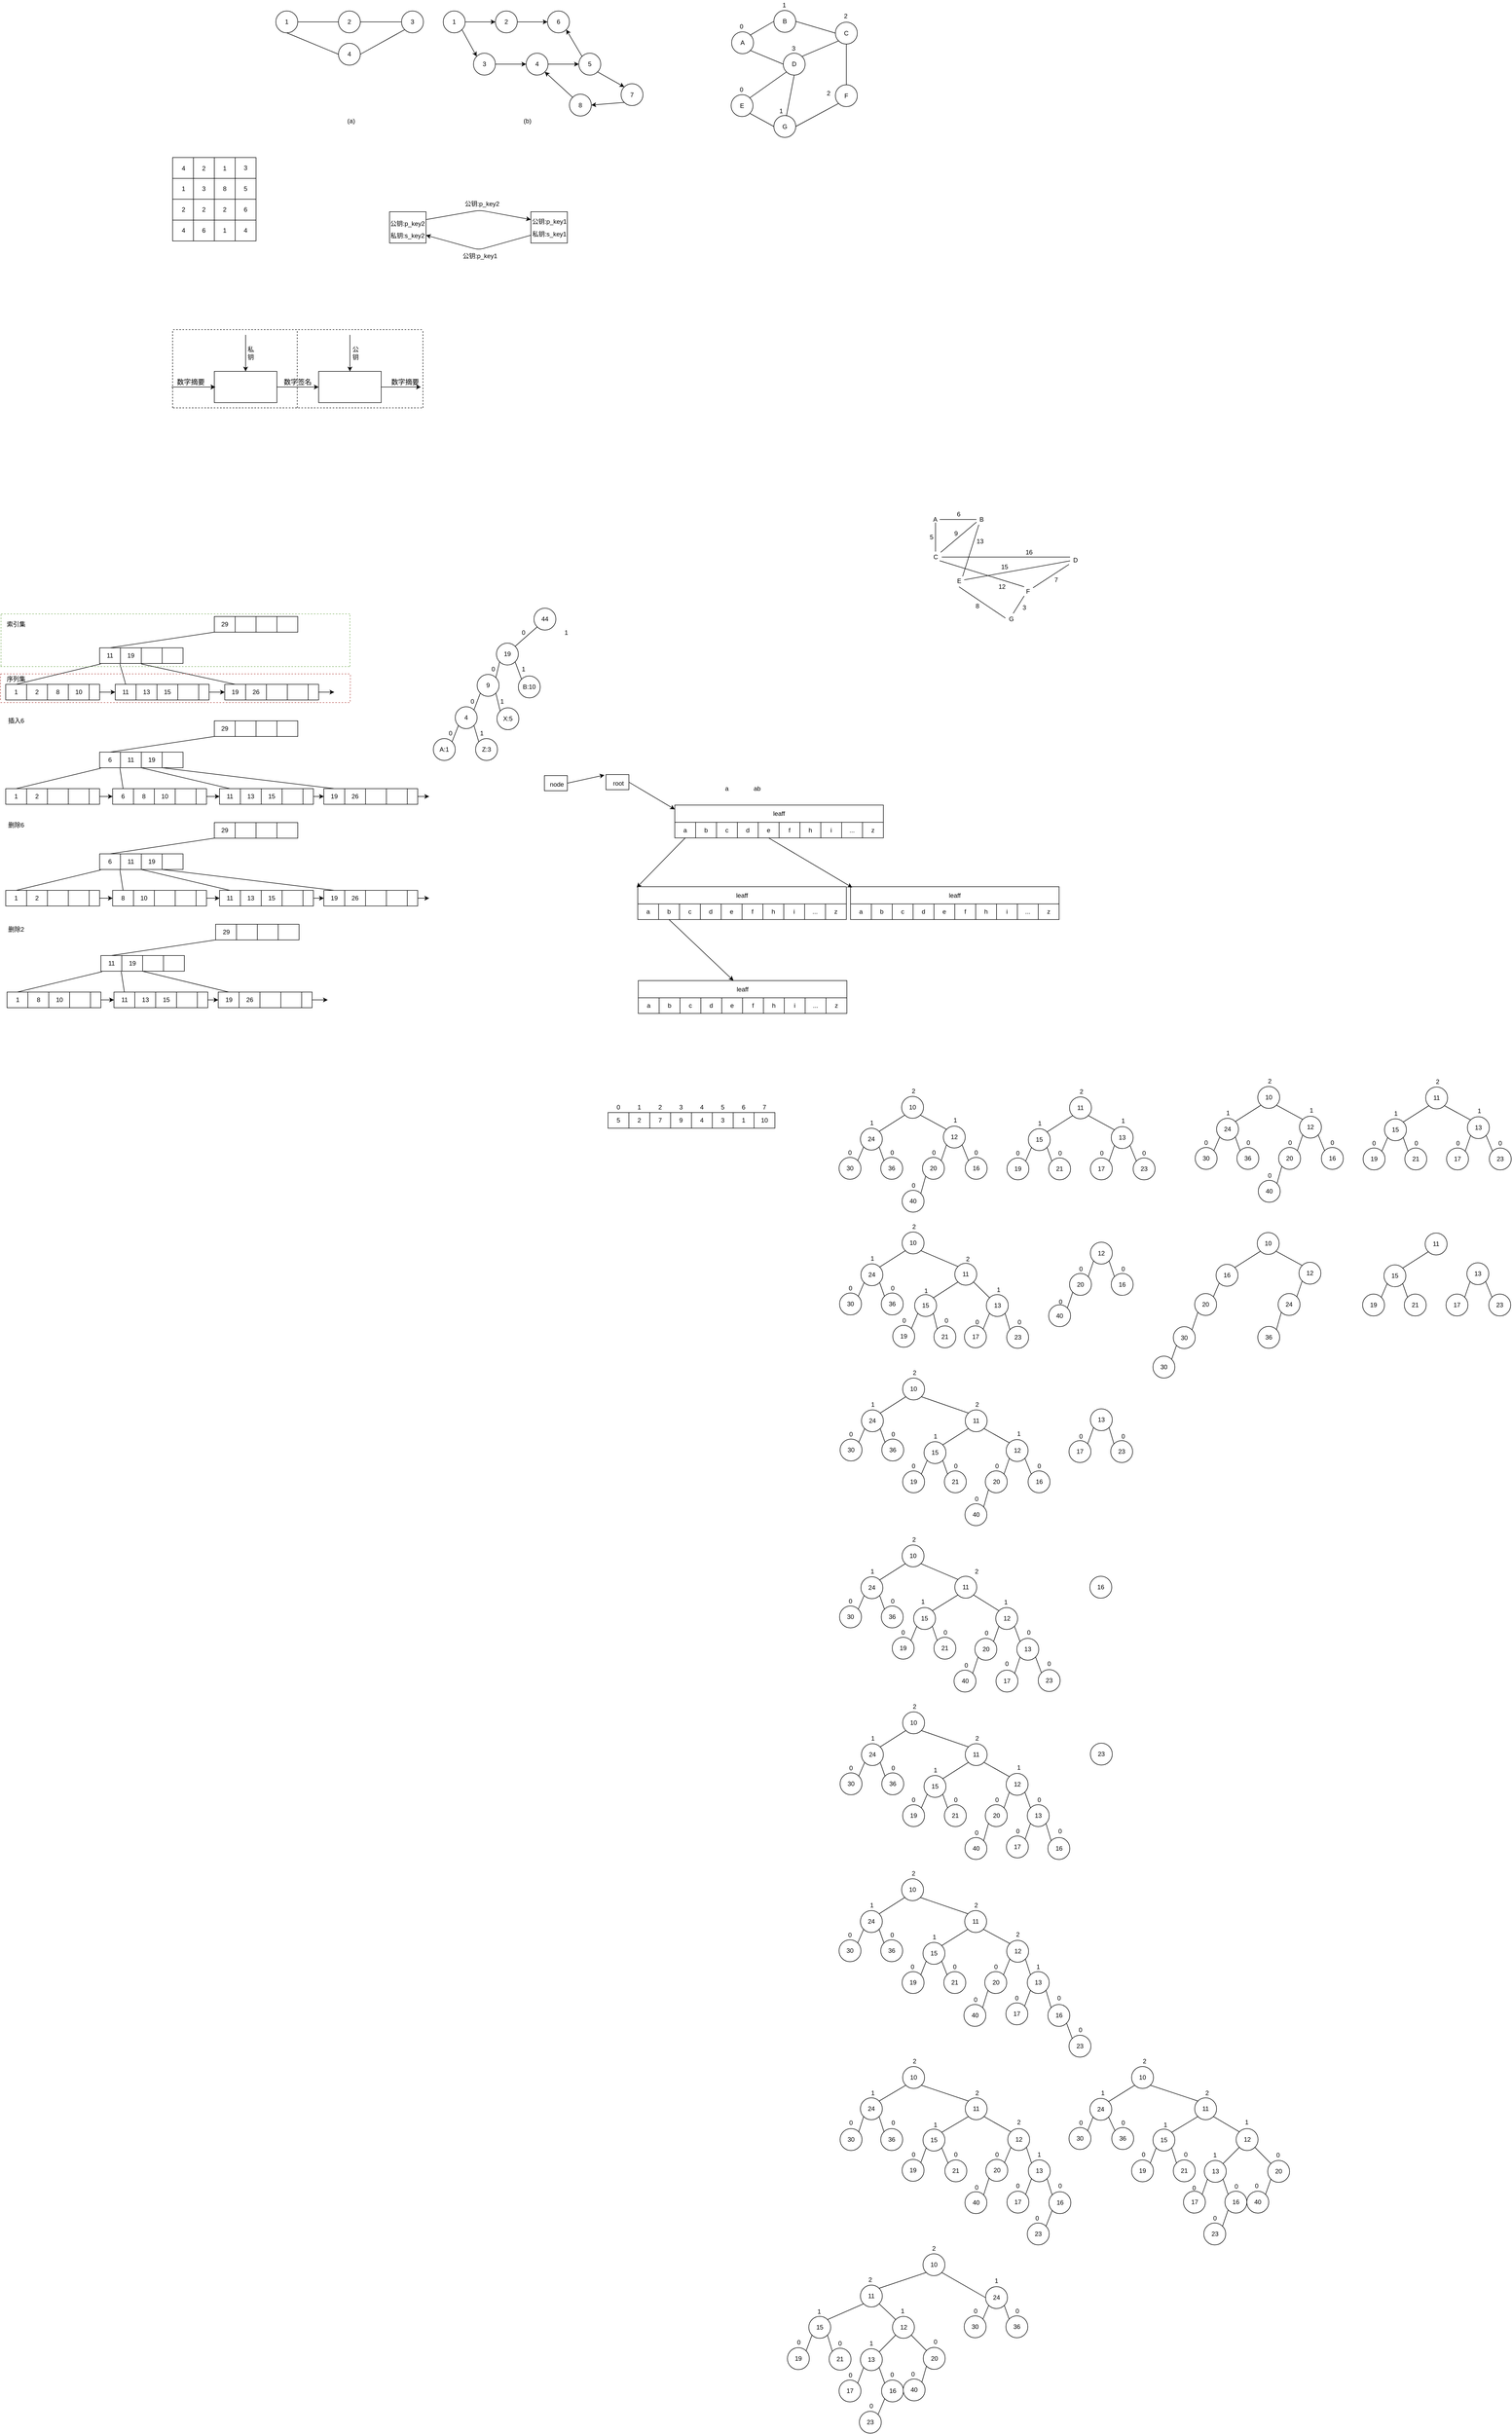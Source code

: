<mxfile version="12.4.8" type="github">
  <diagram id="NFb6xIKv0WvjEmluln3C" name="第 1 页">
    <mxGraphModel dx="622" dy="-31" grid="0" gridSize="10" guides="1" tooltips="1" connect="1" arrows="0" fold="1" page="0" pageScale="1" pageWidth="827" pageHeight="1169" background="none" math="0" shadow="0">
      <root>
        <mxCell id="0"/>
        <mxCell id="1" parent="0"/>
        <mxCell id="BwGiMZjiIL-_lYg8AVQy-2" value="11" style="rounded=0;whiteSpace=wrap;html=1;" parent="1" vertex="1">
          <mxGeometry x="1020" y="2420" width="40" height="30" as="geometry"/>
        </mxCell>
        <mxCell id="BwGiMZjiIL-_lYg8AVQy-3" value="19" style="rounded=0;whiteSpace=wrap;html=1;" parent="1" vertex="1">
          <mxGeometry x="1060" y="2420" width="40" height="30" as="geometry"/>
        </mxCell>
        <mxCell id="BwGiMZjiIL-_lYg8AVQy-4" value="" style="rounded=0;whiteSpace=wrap;html=1;" parent="1" vertex="1">
          <mxGeometry x="1100" y="2420" width="40" height="30" as="geometry"/>
        </mxCell>
        <mxCell id="BwGiMZjiIL-_lYg8AVQy-5" value="" style="rounded=0;whiteSpace=wrap;html=1;" parent="1" vertex="1">
          <mxGeometry x="1140" y="2420" width="40" height="30" as="geometry"/>
        </mxCell>
        <mxCell id="BwGiMZjiIL-_lYg8AVQy-7" value="1" style="rounded=0;whiteSpace=wrap;html=1;" parent="1" vertex="1">
          <mxGeometry x="840" y="2490" width="40" height="30" as="geometry"/>
        </mxCell>
        <mxCell id="BwGiMZjiIL-_lYg8AVQy-8" value="2" style="rounded=0;whiteSpace=wrap;html=1;" parent="1" vertex="1">
          <mxGeometry x="880" y="2490" width="40" height="30" as="geometry"/>
        </mxCell>
        <mxCell id="BwGiMZjiIL-_lYg8AVQy-9" value="8" style="rounded=0;whiteSpace=wrap;html=1;" parent="1" vertex="1">
          <mxGeometry x="920" y="2490" width="40" height="30" as="geometry"/>
        </mxCell>
        <mxCell id="BwGiMZjiIL-_lYg8AVQy-10" value="10" style="rounded=0;whiteSpace=wrap;html=1;" parent="1" vertex="1">
          <mxGeometry x="960" y="2490" width="40" height="30" as="geometry"/>
        </mxCell>
        <mxCell id="BwGiMZjiIL-_lYg8AVQy-12" value="19" style="rounded=0;whiteSpace=wrap;html=1;" parent="1" vertex="1">
          <mxGeometry x="1260" y="2490" width="40" height="30" as="geometry"/>
        </mxCell>
        <mxCell id="BwGiMZjiIL-_lYg8AVQy-13" value="26" style="rounded=0;whiteSpace=wrap;html=1;" parent="1" vertex="1">
          <mxGeometry x="1300" y="2490" width="40" height="30" as="geometry"/>
        </mxCell>
        <mxCell id="BwGiMZjiIL-_lYg8AVQy-14" value="" style="rounded=0;whiteSpace=wrap;html=1;" parent="1" vertex="1">
          <mxGeometry x="1340" y="2490" width="40" height="30" as="geometry"/>
        </mxCell>
        <mxCell id="BwGiMZjiIL-_lYg8AVQy-15" value="" style="rounded=0;whiteSpace=wrap;html=1;" parent="1" vertex="1">
          <mxGeometry x="1380" y="2490" width="40" height="30" as="geometry"/>
        </mxCell>
        <mxCell id="BwGiMZjiIL-_lYg8AVQy-19" value="" style="endArrow=none;html=1;entryX=0.05;entryY=1.033;entryDx=0;entryDy=0;entryPerimeter=0;exitX=0.5;exitY=0;exitDx=0;exitDy=0;exitPerimeter=0;" parent="1" source="BwGiMZjiIL-_lYg8AVQy-7" target="BwGiMZjiIL-_lYg8AVQy-2" edge="1">
          <mxGeometry width="50" height="50" relative="1" as="geometry">
            <mxPoint x="1050" y="2620" as="sourcePoint"/>
            <mxPoint x="1100" y="2570" as="targetPoint"/>
          </mxGeometry>
        </mxCell>
        <mxCell id="BwGiMZjiIL-_lYg8AVQy-20" value="" style="endArrow=none;html=1;entryX=0;entryY=1.033;entryDx=0;entryDy=0;entryPerimeter=0;exitX=0.5;exitY=0;exitDx=0;exitDy=0;" parent="1" source="BwGiMZjiIL-_lYg8AVQy-12" target="BwGiMZjiIL-_lYg8AVQy-4" edge="1">
          <mxGeometry width="50" height="50" relative="1" as="geometry">
            <mxPoint x="1140" y="2630" as="sourcePoint"/>
            <mxPoint x="1190" y="2580" as="targetPoint"/>
          </mxGeometry>
        </mxCell>
        <mxCell id="BwGiMZjiIL-_lYg8AVQy-21" value="11" style="rounded=0;whiteSpace=wrap;html=1;" parent="1" vertex="1">
          <mxGeometry x="1050" y="2490" width="40" height="30" as="geometry"/>
        </mxCell>
        <mxCell id="BwGiMZjiIL-_lYg8AVQy-22" value="13" style="rounded=0;whiteSpace=wrap;html=1;" parent="1" vertex="1">
          <mxGeometry x="1090" y="2490" width="40" height="30" as="geometry"/>
        </mxCell>
        <mxCell id="BwGiMZjiIL-_lYg8AVQy-23" value="15" style="rounded=0;whiteSpace=wrap;html=1;" parent="1" vertex="1">
          <mxGeometry x="1130" y="2490" width="40" height="30" as="geometry"/>
        </mxCell>
        <mxCell id="BwGiMZjiIL-_lYg8AVQy-24" value="" style="rounded=0;whiteSpace=wrap;html=1;" parent="1" vertex="1">
          <mxGeometry x="1170" y="2490" width="40" height="30" as="geometry"/>
        </mxCell>
        <mxCell id="BwGiMZjiIL-_lYg8AVQy-28" value="" style="endArrow=none;html=1;entryX=-0.025;entryY=1.033;entryDx=0;entryDy=0;exitX=0.5;exitY=0;exitDx=0;exitDy=0;entryPerimeter=0;" parent="1" source="BwGiMZjiIL-_lYg8AVQy-21" target="BwGiMZjiIL-_lYg8AVQy-3" edge="1">
          <mxGeometry width="50" height="50" relative="1" as="geometry">
            <mxPoint x="1180" y="2640" as="sourcePoint"/>
            <mxPoint x="1230" y="2590" as="targetPoint"/>
          </mxGeometry>
        </mxCell>
        <mxCell id="BwGiMZjiIL-_lYg8AVQy-37" value="29" style="rounded=0;whiteSpace=wrap;html=1;" parent="1" vertex="1">
          <mxGeometry x="1240" y="2360" width="40" height="30" as="geometry"/>
        </mxCell>
        <mxCell id="BwGiMZjiIL-_lYg8AVQy-38" value="" style="rounded=0;whiteSpace=wrap;html=1;" parent="1" vertex="1">
          <mxGeometry x="1280" y="2360" width="40" height="30" as="geometry"/>
        </mxCell>
        <mxCell id="BwGiMZjiIL-_lYg8AVQy-39" value="" style="rounded=0;whiteSpace=wrap;html=1;" parent="1" vertex="1">
          <mxGeometry x="1320" y="2360" width="40" height="30" as="geometry"/>
        </mxCell>
        <mxCell id="BwGiMZjiIL-_lYg8AVQy-40" value="" style="rounded=0;whiteSpace=wrap;html=1;" parent="1" vertex="1">
          <mxGeometry x="1360" y="2360" width="40" height="30" as="geometry"/>
        </mxCell>
        <mxCell id="BwGiMZjiIL-_lYg8AVQy-41" value="" style="endArrow=none;html=1;entryX=0;entryY=1;entryDx=0;entryDy=0;entryPerimeter=0;exitX=0.5;exitY=0;exitDx=0;exitDy=0;" parent="1" source="BwGiMZjiIL-_lYg8AVQy-2" target="BwGiMZjiIL-_lYg8AVQy-37" edge="1">
          <mxGeometry width="50" height="50" relative="1" as="geometry">
            <mxPoint x="1050" y="2390" as="sourcePoint"/>
            <mxPoint x="1100" y="2340" as="targetPoint"/>
          </mxGeometry>
        </mxCell>
        <mxCell id="BwGiMZjiIL-_lYg8AVQy-44" value="" style="rounded=0;whiteSpace=wrap;html=1;" parent="1" vertex="1">
          <mxGeometry x="1000" y="2490" width="20" height="30" as="geometry"/>
        </mxCell>
        <mxCell id="BwGiMZjiIL-_lYg8AVQy-45" value="" style="endArrow=classic;html=1;entryX=0;entryY=0.5;entryDx=0;entryDy=0;" parent="1" source="BwGiMZjiIL-_lYg8AVQy-44" target="BwGiMZjiIL-_lYg8AVQy-21" edge="1">
          <mxGeometry width="50" height="50" relative="1" as="geometry">
            <mxPoint x="1040" y="2610" as="sourcePoint"/>
            <mxPoint x="1090" y="2560" as="targetPoint"/>
          </mxGeometry>
        </mxCell>
        <mxCell id="BwGiMZjiIL-_lYg8AVQy-46" value="" style="rounded=0;whiteSpace=wrap;html=1;" parent="1" vertex="1">
          <mxGeometry x="1210" y="2490" width="20" height="30" as="geometry"/>
        </mxCell>
        <mxCell id="BwGiMZjiIL-_lYg8AVQy-47" value="" style="endArrow=classic;html=1;entryX=0;entryY=0.5;entryDx=0;entryDy=0;exitX=1;exitY=0.5;exitDx=0;exitDy=0;" parent="1" source="BwGiMZjiIL-_lYg8AVQy-46" target="BwGiMZjiIL-_lYg8AVQy-12" edge="1">
          <mxGeometry width="50" height="50" relative="1" as="geometry">
            <mxPoint x="1210" y="2580" as="sourcePoint"/>
            <mxPoint x="1260" y="2530" as="targetPoint"/>
          </mxGeometry>
        </mxCell>
        <mxCell id="BwGiMZjiIL-_lYg8AVQy-48" value="" style="endArrow=classic;html=1;exitX=1;exitY=0.5;exitDx=0;exitDy=0;" parent="1" source="BwGiMZjiIL-_lYg8AVQy-49" edge="1">
          <mxGeometry width="50" height="50" relative="1" as="geometry">
            <mxPoint x="1480" y="2560" as="sourcePoint"/>
            <mxPoint x="1470" y="2505" as="targetPoint"/>
          </mxGeometry>
        </mxCell>
        <mxCell id="BwGiMZjiIL-_lYg8AVQy-49" value="" style="rounded=0;whiteSpace=wrap;html=1;" parent="1" vertex="1">
          <mxGeometry x="1420" y="2490" width="20" height="30" as="geometry"/>
        </mxCell>
        <mxCell id="BwGiMZjiIL-_lYg8AVQy-55" value="6" style="rounded=0;whiteSpace=wrap;html=1;" parent="1" vertex="1">
          <mxGeometry x="1020" y="2620" width="40" height="30" as="geometry"/>
        </mxCell>
        <mxCell id="BwGiMZjiIL-_lYg8AVQy-56" value="11" style="rounded=0;whiteSpace=wrap;html=1;" parent="1" vertex="1">
          <mxGeometry x="1060" y="2620" width="40" height="30" as="geometry"/>
        </mxCell>
        <mxCell id="BwGiMZjiIL-_lYg8AVQy-57" value="19" style="rounded=0;whiteSpace=wrap;html=1;" parent="1" vertex="1">
          <mxGeometry x="1100" y="2620" width="40" height="30" as="geometry"/>
        </mxCell>
        <mxCell id="BwGiMZjiIL-_lYg8AVQy-58" value="" style="rounded=0;whiteSpace=wrap;html=1;" parent="1" vertex="1">
          <mxGeometry x="1140" y="2620" width="40" height="30" as="geometry"/>
        </mxCell>
        <mxCell id="BwGiMZjiIL-_lYg8AVQy-59" value="1" style="rounded=0;whiteSpace=wrap;html=1;" parent="1" vertex="1">
          <mxGeometry x="840" y="2690" width="40" height="30" as="geometry"/>
        </mxCell>
        <mxCell id="BwGiMZjiIL-_lYg8AVQy-60" value="2" style="rounded=0;whiteSpace=wrap;html=1;" parent="1" vertex="1">
          <mxGeometry x="880" y="2690" width="40" height="30" as="geometry"/>
        </mxCell>
        <mxCell id="BwGiMZjiIL-_lYg8AVQy-61" value="" style="rounded=0;whiteSpace=wrap;html=1;" parent="1" vertex="1">
          <mxGeometry x="920" y="2690" width="40" height="30" as="geometry"/>
        </mxCell>
        <mxCell id="BwGiMZjiIL-_lYg8AVQy-62" value="" style="rounded=0;whiteSpace=wrap;html=1;" parent="1" vertex="1">
          <mxGeometry x="960" y="2690" width="40" height="30" as="geometry"/>
        </mxCell>
        <mxCell id="BwGiMZjiIL-_lYg8AVQy-63" value="19" style="rounded=0;whiteSpace=wrap;html=1;" parent="1" vertex="1">
          <mxGeometry x="1450" y="2690" width="40" height="30" as="geometry"/>
        </mxCell>
        <mxCell id="BwGiMZjiIL-_lYg8AVQy-64" value="26" style="rounded=0;whiteSpace=wrap;html=1;" parent="1" vertex="1">
          <mxGeometry x="1490" y="2690" width="40" height="30" as="geometry"/>
        </mxCell>
        <mxCell id="BwGiMZjiIL-_lYg8AVQy-65" value="" style="rounded=0;whiteSpace=wrap;html=1;" parent="1" vertex="1">
          <mxGeometry x="1530" y="2690" width="40" height="30" as="geometry"/>
        </mxCell>
        <mxCell id="BwGiMZjiIL-_lYg8AVQy-66" value="" style="rounded=0;whiteSpace=wrap;html=1;" parent="1" vertex="1">
          <mxGeometry x="1570" y="2690" width="40" height="30" as="geometry"/>
        </mxCell>
        <mxCell id="BwGiMZjiIL-_lYg8AVQy-67" value="" style="endArrow=none;html=1;entryX=0.05;entryY=1.033;entryDx=0;entryDy=0;entryPerimeter=0;exitX=0.5;exitY=0;exitDx=0;exitDy=0;exitPerimeter=0;" parent="1" source="BwGiMZjiIL-_lYg8AVQy-59" target="BwGiMZjiIL-_lYg8AVQy-55" edge="1">
          <mxGeometry width="50" height="50" relative="1" as="geometry">
            <mxPoint x="1050" y="2820" as="sourcePoint"/>
            <mxPoint x="1100" y="2770" as="targetPoint"/>
          </mxGeometry>
        </mxCell>
        <mxCell id="BwGiMZjiIL-_lYg8AVQy-68" value="" style="endArrow=none;html=1;entryX=1;entryY=1;entryDx=0;entryDy=0;entryPerimeter=0;exitX=0.5;exitY=0;exitDx=0;exitDy=0;" parent="1" source="BwGiMZjiIL-_lYg8AVQy-63" target="BwGiMZjiIL-_lYg8AVQy-57" edge="1">
          <mxGeometry width="50" height="50" relative="1" as="geometry">
            <mxPoint x="1140" y="2830" as="sourcePoint"/>
            <mxPoint x="1190" y="2780" as="targetPoint"/>
          </mxGeometry>
        </mxCell>
        <mxCell id="BwGiMZjiIL-_lYg8AVQy-69" value="11" style="rounded=0;whiteSpace=wrap;html=1;" parent="1" vertex="1">
          <mxGeometry x="1250" y="2690" width="40" height="30" as="geometry"/>
        </mxCell>
        <mxCell id="BwGiMZjiIL-_lYg8AVQy-70" value="13" style="rounded=0;whiteSpace=wrap;html=1;" parent="1" vertex="1">
          <mxGeometry x="1290" y="2690" width="40" height="30" as="geometry"/>
        </mxCell>
        <mxCell id="BwGiMZjiIL-_lYg8AVQy-71" value="15" style="rounded=0;whiteSpace=wrap;html=1;" parent="1" vertex="1">
          <mxGeometry x="1330" y="2690" width="40" height="30" as="geometry"/>
        </mxCell>
        <mxCell id="BwGiMZjiIL-_lYg8AVQy-72" value="" style="rounded=0;whiteSpace=wrap;html=1;" parent="1" vertex="1">
          <mxGeometry x="1370" y="2690" width="40" height="30" as="geometry"/>
        </mxCell>
        <mxCell id="BwGiMZjiIL-_lYg8AVQy-73" value="" style="endArrow=none;html=1;entryX=1;entryY=1;entryDx=0;entryDy=0;exitX=0.5;exitY=0;exitDx=0;exitDy=0;entryPerimeter=0;" parent="1" source="BwGiMZjiIL-_lYg8AVQy-69" target="BwGiMZjiIL-_lYg8AVQy-56" edge="1">
          <mxGeometry width="50" height="50" relative="1" as="geometry">
            <mxPoint x="1180" y="2840" as="sourcePoint"/>
            <mxPoint x="1230" y="2790" as="targetPoint"/>
          </mxGeometry>
        </mxCell>
        <mxCell id="BwGiMZjiIL-_lYg8AVQy-74" value="29" style="rounded=0;whiteSpace=wrap;html=1;" parent="1" vertex="1">
          <mxGeometry x="1240" y="2560" width="40" height="30" as="geometry"/>
        </mxCell>
        <mxCell id="BwGiMZjiIL-_lYg8AVQy-75" value="" style="rounded=0;whiteSpace=wrap;html=1;" parent="1" vertex="1">
          <mxGeometry x="1280" y="2560" width="40" height="30" as="geometry"/>
        </mxCell>
        <mxCell id="BwGiMZjiIL-_lYg8AVQy-76" value="" style="rounded=0;whiteSpace=wrap;html=1;" parent="1" vertex="1">
          <mxGeometry x="1320" y="2560" width="40" height="30" as="geometry"/>
        </mxCell>
        <mxCell id="BwGiMZjiIL-_lYg8AVQy-77" value="" style="rounded=0;whiteSpace=wrap;html=1;" parent="1" vertex="1">
          <mxGeometry x="1360" y="2560" width="40" height="30" as="geometry"/>
        </mxCell>
        <mxCell id="BwGiMZjiIL-_lYg8AVQy-78" value="" style="endArrow=none;html=1;entryX=0;entryY=1;entryDx=0;entryDy=0;entryPerimeter=0;exitX=0.5;exitY=0;exitDx=0;exitDy=0;" parent="1" source="BwGiMZjiIL-_lYg8AVQy-55" target="BwGiMZjiIL-_lYg8AVQy-74" edge="1">
          <mxGeometry width="50" height="50" relative="1" as="geometry">
            <mxPoint x="1050" y="2590" as="sourcePoint"/>
            <mxPoint x="1100" y="2540" as="targetPoint"/>
          </mxGeometry>
        </mxCell>
        <mxCell id="BwGiMZjiIL-_lYg8AVQy-79" value="" style="rounded=0;whiteSpace=wrap;html=1;" parent="1" vertex="1">
          <mxGeometry x="1000" y="2690" width="20" height="30" as="geometry"/>
        </mxCell>
        <mxCell id="BwGiMZjiIL-_lYg8AVQy-80" value="" style="endArrow=classic;html=1;entryX=0;entryY=0.5;entryDx=0;entryDy=0;" parent="1" source="BwGiMZjiIL-_lYg8AVQy-79" target="BwGiMZjiIL-_lYg8AVQy-85" edge="1">
          <mxGeometry width="50" height="50" relative="1" as="geometry">
            <mxPoint x="1040" y="2810" as="sourcePoint"/>
            <mxPoint x="1090" y="2760" as="targetPoint"/>
          </mxGeometry>
        </mxCell>
        <mxCell id="BwGiMZjiIL-_lYg8AVQy-81" value="" style="rounded=0;whiteSpace=wrap;html=1;" parent="1" vertex="1">
          <mxGeometry x="1410" y="2690" width="20" height="30" as="geometry"/>
        </mxCell>
        <mxCell id="BwGiMZjiIL-_lYg8AVQy-82" value="" style="endArrow=classic;html=1;entryX=0;entryY=0.5;entryDx=0;entryDy=0;exitX=1;exitY=0.5;exitDx=0;exitDy=0;" parent="1" source="BwGiMZjiIL-_lYg8AVQy-81" target="BwGiMZjiIL-_lYg8AVQy-63" edge="1">
          <mxGeometry width="50" height="50" relative="1" as="geometry">
            <mxPoint x="1430" y="2780" as="sourcePoint"/>
            <mxPoint x="1480" y="2730" as="targetPoint"/>
          </mxGeometry>
        </mxCell>
        <mxCell id="BwGiMZjiIL-_lYg8AVQy-83" value="" style="endArrow=classic;html=1;exitX=1;exitY=0.5;exitDx=0;exitDy=0;" parent="1" source="BwGiMZjiIL-_lYg8AVQy-84" edge="1">
          <mxGeometry width="50" height="50" relative="1" as="geometry">
            <mxPoint x="1670" y="2760" as="sourcePoint"/>
            <mxPoint x="1652" y="2705" as="targetPoint"/>
          </mxGeometry>
        </mxCell>
        <mxCell id="BwGiMZjiIL-_lYg8AVQy-84" value="" style="rounded=0;whiteSpace=wrap;html=1;" parent="1" vertex="1">
          <mxGeometry x="1610" y="2690" width="20" height="30" as="geometry"/>
        </mxCell>
        <mxCell id="BwGiMZjiIL-_lYg8AVQy-85" value="6" style="rounded=0;whiteSpace=wrap;html=1;" parent="1" vertex="1">
          <mxGeometry x="1045" y="2690" width="40" height="30" as="geometry"/>
        </mxCell>
        <mxCell id="BwGiMZjiIL-_lYg8AVQy-86" value="8" style="rounded=0;whiteSpace=wrap;html=1;" parent="1" vertex="1">
          <mxGeometry x="1085" y="2690" width="40" height="30" as="geometry"/>
        </mxCell>
        <mxCell id="BwGiMZjiIL-_lYg8AVQy-87" value="10" style="rounded=0;whiteSpace=wrap;html=1;" parent="1" vertex="1">
          <mxGeometry x="1125" y="2690" width="40" height="30" as="geometry"/>
        </mxCell>
        <mxCell id="BwGiMZjiIL-_lYg8AVQy-88" value="" style="rounded=0;whiteSpace=wrap;html=1;" parent="1" vertex="1">
          <mxGeometry x="1165" y="2690" width="40" height="30" as="geometry"/>
        </mxCell>
        <mxCell id="BwGiMZjiIL-_lYg8AVQy-89" value="" style="endArrow=classic;html=1;exitX=1;exitY=0.5;exitDx=0;exitDy=0;entryX=0;entryY=0.5;entryDx=0;entryDy=0;" parent="1" source="BwGiMZjiIL-_lYg8AVQy-90" target="BwGiMZjiIL-_lYg8AVQy-69" edge="1">
          <mxGeometry width="50" height="50" relative="1" as="geometry">
            <mxPoint x="1265" y="2760" as="sourcePoint"/>
            <mxPoint x="1255" y="2705" as="targetPoint"/>
          </mxGeometry>
        </mxCell>
        <mxCell id="BwGiMZjiIL-_lYg8AVQy-90" value="" style="rounded=0;whiteSpace=wrap;html=1;" parent="1" vertex="1">
          <mxGeometry x="1205" y="2690" width="20" height="30" as="geometry"/>
        </mxCell>
        <mxCell id="BwGiMZjiIL-_lYg8AVQy-91" value="" style="endArrow=none;html=1;entryX=0.975;entryY=1.033;entryDx=0;entryDy=0;entryPerimeter=0;exitX=0.5;exitY=0;exitDx=0;exitDy=0;" parent="1" source="BwGiMZjiIL-_lYg8AVQy-85" target="BwGiMZjiIL-_lYg8AVQy-55" edge="1">
          <mxGeometry width="50" height="50" relative="1" as="geometry">
            <mxPoint x="1050" y="2840" as="sourcePoint"/>
            <mxPoint x="1100" y="2790" as="targetPoint"/>
          </mxGeometry>
        </mxCell>
        <mxCell id="BwGiMZjiIL-_lYg8AVQy-92" value="插入6" style="text;html=1;strokeColor=none;fillColor=none;align=center;verticalAlign=middle;whiteSpace=wrap;rounded=0;" parent="1" vertex="1">
          <mxGeometry x="840" y="2550" width="40" height="20" as="geometry"/>
        </mxCell>
        <mxCell id="BwGiMZjiIL-_lYg8AVQy-93" value="" style="endArrow=none;dashed=1;html=1;fillColor=#d5e8d4;strokeColor=#82b366;" parent="1" edge="1">
          <mxGeometry width="50" height="50" relative="1" as="geometry">
            <mxPoint x="831" y="2355" as="sourcePoint"/>
            <mxPoint x="1501" y="2355" as="targetPoint"/>
          </mxGeometry>
        </mxCell>
        <mxCell id="BwGiMZjiIL-_lYg8AVQy-94" value="" style="endArrow=none;dashed=1;html=1;fillColor=#f8cecc;strokeColor=#b85450;" parent="1" edge="1">
          <mxGeometry width="50" height="50" relative="1" as="geometry">
            <mxPoint x="1500.5" y="2523" as="sourcePoint"/>
            <mxPoint x="1501" y="2470" as="targetPoint"/>
          </mxGeometry>
        </mxCell>
        <mxCell id="BwGiMZjiIL-_lYg8AVQy-95" value="" style="endArrow=none;dashed=1;html=1;fillColor=#d5e8d4;strokeColor=#82b366;" parent="1" edge="1">
          <mxGeometry width="50" height="50" relative="1" as="geometry">
            <mxPoint x="830" y="2456" as="sourcePoint"/>
            <mxPoint x="1500" y="2456" as="targetPoint"/>
          </mxGeometry>
        </mxCell>
        <mxCell id="BwGiMZjiIL-_lYg8AVQy-96" value="" style="endArrow=none;dashed=1;html=1;fillColor=#d5e8d4;strokeColor=#82b366;" parent="1" edge="1">
          <mxGeometry width="50" height="50" relative="1" as="geometry">
            <mxPoint x="1500" y="2456" as="sourcePoint"/>
            <mxPoint x="1500" y="2356" as="targetPoint"/>
          </mxGeometry>
        </mxCell>
        <mxCell id="BwGiMZjiIL-_lYg8AVQy-98" value="" style="endArrow=none;dashed=1;html=1;fillColor=#f8cecc;strokeColor=#b85450;" parent="1" edge="1">
          <mxGeometry width="50" height="50" relative="1" as="geometry">
            <mxPoint x="830" y="2470" as="sourcePoint"/>
            <mxPoint x="1500" y="2470" as="targetPoint"/>
          </mxGeometry>
        </mxCell>
        <mxCell id="BwGiMZjiIL-_lYg8AVQy-99" value="" style="endArrow=none;dashed=1;html=1;fillColor=#f8cecc;strokeColor=#b85450;" parent="1" edge="1">
          <mxGeometry width="50" height="50" relative="1" as="geometry">
            <mxPoint x="830" y="2525" as="sourcePoint"/>
            <mxPoint x="1500" y="2525" as="targetPoint"/>
          </mxGeometry>
        </mxCell>
        <mxCell id="BwGiMZjiIL-_lYg8AVQy-100" value="" style="endArrow=none;dashed=1;html=1;fillColor=#f8cecc;strokeColor=#b85450;" parent="1" edge="1">
          <mxGeometry width="50" height="50" relative="1" as="geometry">
            <mxPoint x="830" y="2520" as="sourcePoint"/>
            <mxPoint x="830" y="2470" as="targetPoint"/>
          </mxGeometry>
        </mxCell>
        <mxCell id="BwGiMZjiIL-_lYg8AVQy-101" value="" style="endArrow=none;dashed=1;html=1;fillColor=#d5e8d4;strokeColor=#82b366;" parent="1" edge="1">
          <mxGeometry width="50" height="50" relative="1" as="geometry">
            <mxPoint x="831" y="2455" as="sourcePoint"/>
            <mxPoint x="831" y="2355" as="targetPoint"/>
          </mxGeometry>
        </mxCell>
        <mxCell id="BwGiMZjiIL-_lYg8AVQy-102" value="索引集" style="text;html=1;strokeColor=none;fillColor=none;align=center;verticalAlign=middle;whiteSpace=wrap;rounded=0;" parent="1" vertex="1">
          <mxGeometry x="840" y="2365" width="40" height="20" as="geometry"/>
        </mxCell>
        <mxCell id="BwGiMZjiIL-_lYg8AVQy-103" value="序列集" style="text;html=1;strokeColor=none;fillColor=none;align=center;verticalAlign=middle;whiteSpace=wrap;rounded=0;" parent="1" vertex="1">
          <mxGeometry x="840" y="2470" width="40" height="20" as="geometry"/>
        </mxCell>
        <mxCell id="BwGiMZjiIL-_lYg8AVQy-144" value="6" style="rounded=0;whiteSpace=wrap;html=1;" parent="1" vertex="1">
          <mxGeometry x="1020" y="2815" width="40" height="30" as="geometry"/>
        </mxCell>
        <mxCell id="BwGiMZjiIL-_lYg8AVQy-145" value="11" style="rounded=0;whiteSpace=wrap;html=1;" parent="1" vertex="1">
          <mxGeometry x="1060" y="2815" width="40" height="30" as="geometry"/>
        </mxCell>
        <mxCell id="BwGiMZjiIL-_lYg8AVQy-146" value="19" style="rounded=0;whiteSpace=wrap;html=1;" parent="1" vertex="1">
          <mxGeometry x="1100" y="2815" width="40" height="30" as="geometry"/>
        </mxCell>
        <mxCell id="BwGiMZjiIL-_lYg8AVQy-147" value="" style="rounded=0;whiteSpace=wrap;html=1;" parent="1" vertex="1">
          <mxGeometry x="1140" y="2815" width="40" height="30" as="geometry"/>
        </mxCell>
        <mxCell id="BwGiMZjiIL-_lYg8AVQy-148" value="1" style="rounded=0;whiteSpace=wrap;html=1;" parent="1" vertex="1">
          <mxGeometry x="840" y="2885" width="40" height="30" as="geometry"/>
        </mxCell>
        <mxCell id="BwGiMZjiIL-_lYg8AVQy-149" value="2" style="rounded=0;whiteSpace=wrap;html=1;" parent="1" vertex="1">
          <mxGeometry x="880" y="2885" width="40" height="30" as="geometry"/>
        </mxCell>
        <mxCell id="BwGiMZjiIL-_lYg8AVQy-150" value="" style="rounded=0;whiteSpace=wrap;html=1;" parent="1" vertex="1">
          <mxGeometry x="920" y="2885" width="40" height="30" as="geometry"/>
        </mxCell>
        <mxCell id="BwGiMZjiIL-_lYg8AVQy-151" value="" style="rounded=0;whiteSpace=wrap;html=1;" parent="1" vertex="1">
          <mxGeometry x="960" y="2885" width="40" height="30" as="geometry"/>
        </mxCell>
        <mxCell id="BwGiMZjiIL-_lYg8AVQy-152" value="19" style="rounded=0;whiteSpace=wrap;html=1;" parent="1" vertex="1">
          <mxGeometry x="1450" y="2885" width="40" height="30" as="geometry"/>
        </mxCell>
        <mxCell id="BwGiMZjiIL-_lYg8AVQy-153" value="26" style="rounded=0;whiteSpace=wrap;html=1;" parent="1" vertex="1">
          <mxGeometry x="1490" y="2885" width="40" height="30" as="geometry"/>
        </mxCell>
        <mxCell id="BwGiMZjiIL-_lYg8AVQy-154" value="" style="rounded=0;whiteSpace=wrap;html=1;" parent="1" vertex="1">
          <mxGeometry x="1530" y="2885" width="40" height="30" as="geometry"/>
        </mxCell>
        <mxCell id="BwGiMZjiIL-_lYg8AVQy-155" value="" style="rounded=0;whiteSpace=wrap;html=1;" parent="1" vertex="1">
          <mxGeometry x="1570" y="2885" width="40" height="30" as="geometry"/>
        </mxCell>
        <mxCell id="BwGiMZjiIL-_lYg8AVQy-156" value="" style="endArrow=none;html=1;entryX=0.05;entryY=1.033;entryDx=0;entryDy=0;entryPerimeter=0;exitX=0.5;exitY=0;exitDx=0;exitDy=0;exitPerimeter=0;" parent="1" source="BwGiMZjiIL-_lYg8AVQy-148" target="BwGiMZjiIL-_lYg8AVQy-144" edge="1">
          <mxGeometry width="50" height="50" relative="1" as="geometry">
            <mxPoint x="1050" y="3015" as="sourcePoint"/>
            <mxPoint x="1100" y="2965" as="targetPoint"/>
          </mxGeometry>
        </mxCell>
        <mxCell id="BwGiMZjiIL-_lYg8AVQy-157" value="" style="endArrow=none;html=1;entryX=1;entryY=1;entryDx=0;entryDy=0;entryPerimeter=0;exitX=0.5;exitY=0;exitDx=0;exitDy=0;" parent="1" source="BwGiMZjiIL-_lYg8AVQy-152" target="BwGiMZjiIL-_lYg8AVQy-146" edge="1">
          <mxGeometry width="50" height="50" relative="1" as="geometry">
            <mxPoint x="1140" y="3025" as="sourcePoint"/>
            <mxPoint x="1190" y="2975" as="targetPoint"/>
          </mxGeometry>
        </mxCell>
        <mxCell id="BwGiMZjiIL-_lYg8AVQy-158" value="11" style="rounded=0;whiteSpace=wrap;html=1;" parent="1" vertex="1">
          <mxGeometry x="1250" y="2885" width="40" height="30" as="geometry"/>
        </mxCell>
        <mxCell id="BwGiMZjiIL-_lYg8AVQy-159" value="13" style="rounded=0;whiteSpace=wrap;html=1;" parent="1" vertex="1">
          <mxGeometry x="1290" y="2885" width="40" height="30" as="geometry"/>
        </mxCell>
        <mxCell id="BwGiMZjiIL-_lYg8AVQy-160" value="15" style="rounded=0;whiteSpace=wrap;html=1;" parent="1" vertex="1">
          <mxGeometry x="1330" y="2885" width="40" height="30" as="geometry"/>
        </mxCell>
        <mxCell id="BwGiMZjiIL-_lYg8AVQy-161" value="" style="rounded=0;whiteSpace=wrap;html=1;" parent="1" vertex="1">
          <mxGeometry x="1370" y="2885" width="40" height="30" as="geometry"/>
        </mxCell>
        <mxCell id="BwGiMZjiIL-_lYg8AVQy-162" value="" style="endArrow=none;html=1;entryX=1;entryY=1;entryDx=0;entryDy=0;exitX=0.5;exitY=0;exitDx=0;exitDy=0;entryPerimeter=0;" parent="1" source="BwGiMZjiIL-_lYg8AVQy-158" target="BwGiMZjiIL-_lYg8AVQy-145" edge="1">
          <mxGeometry width="50" height="50" relative="1" as="geometry">
            <mxPoint x="1180" y="3035" as="sourcePoint"/>
            <mxPoint x="1230" y="2985" as="targetPoint"/>
          </mxGeometry>
        </mxCell>
        <mxCell id="BwGiMZjiIL-_lYg8AVQy-163" value="29" style="rounded=0;whiteSpace=wrap;html=1;" parent="1" vertex="1">
          <mxGeometry x="1240" y="2755" width="40" height="30" as="geometry"/>
        </mxCell>
        <mxCell id="BwGiMZjiIL-_lYg8AVQy-164" value="" style="rounded=0;whiteSpace=wrap;html=1;" parent="1" vertex="1">
          <mxGeometry x="1280" y="2755" width="40" height="30" as="geometry"/>
        </mxCell>
        <mxCell id="BwGiMZjiIL-_lYg8AVQy-165" value="" style="rounded=0;whiteSpace=wrap;html=1;" parent="1" vertex="1">
          <mxGeometry x="1320" y="2755" width="40" height="30" as="geometry"/>
        </mxCell>
        <mxCell id="BwGiMZjiIL-_lYg8AVQy-166" value="" style="rounded=0;whiteSpace=wrap;html=1;" parent="1" vertex="1">
          <mxGeometry x="1360" y="2755" width="40" height="30" as="geometry"/>
        </mxCell>
        <mxCell id="BwGiMZjiIL-_lYg8AVQy-167" value="" style="endArrow=none;html=1;entryX=0;entryY=1;entryDx=0;entryDy=0;entryPerimeter=0;exitX=0.5;exitY=0;exitDx=0;exitDy=0;" parent="1" source="BwGiMZjiIL-_lYg8AVQy-144" target="BwGiMZjiIL-_lYg8AVQy-163" edge="1">
          <mxGeometry width="50" height="50" relative="1" as="geometry">
            <mxPoint x="1050" y="2785" as="sourcePoint"/>
            <mxPoint x="1100" y="2735" as="targetPoint"/>
          </mxGeometry>
        </mxCell>
        <mxCell id="BwGiMZjiIL-_lYg8AVQy-168" value="" style="rounded=0;whiteSpace=wrap;html=1;" parent="1" vertex="1">
          <mxGeometry x="1000" y="2885" width="20" height="30" as="geometry"/>
        </mxCell>
        <mxCell id="BwGiMZjiIL-_lYg8AVQy-169" value="" style="endArrow=classic;html=1;entryX=0;entryY=0.5;entryDx=0;entryDy=0;" parent="1" source="BwGiMZjiIL-_lYg8AVQy-168" target="BwGiMZjiIL-_lYg8AVQy-174" edge="1">
          <mxGeometry width="50" height="50" relative="1" as="geometry">
            <mxPoint x="1040" y="3005" as="sourcePoint"/>
            <mxPoint x="1090" y="2955" as="targetPoint"/>
          </mxGeometry>
        </mxCell>
        <mxCell id="BwGiMZjiIL-_lYg8AVQy-170" value="" style="rounded=0;whiteSpace=wrap;html=1;" parent="1" vertex="1">
          <mxGeometry x="1410" y="2885" width="20" height="30" as="geometry"/>
        </mxCell>
        <mxCell id="BwGiMZjiIL-_lYg8AVQy-171" value="" style="endArrow=classic;html=1;entryX=0;entryY=0.5;entryDx=0;entryDy=0;exitX=1;exitY=0.5;exitDx=0;exitDy=0;" parent="1" source="BwGiMZjiIL-_lYg8AVQy-170" target="BwGiMZjiIL-_lYg8AVQy-152" edge="1">
          <mxGeometry width="50" height="50" relative="1" as="geometry">
            <mxPoint x="1430" y="2975" as="sourcePoint"/>
            <mxPoint x="1480" y="2925" as="targetPoint"/>
          </mxGeometry>
        </mxCell>
        <mxCell id="BwGiMZjiIL-_lYg8AVQy-172" value="" style="endArrow=classic;html=1;exitX=1;exitY=0.5;exitDx=0;exitDy=0;" parent="1" edge="1">
          <mxGeometry width="50" height="50" relative="1" as="geometry">
            <mxPoint x="1622" y="2900" as="sourcePoint"/>
            <mxPoint x="1652" y="2900" as="targetPoint"/>
          </mxGeometry>
        </mxCell>
        <mxCell id="BwGiMZjiIL-_lYg8AVQy-173" value="" style="rounded=0;whiteSpace=wrap;html=1;" parent="1" vertex="1">
          <mxGeometry x="1610" y="2885" width="20" height="30" as="geometry"/>
        </mxCell>
        <mxCell id="BwGiMZjiIL-_lYg8AVQy-174" value="8" style="rounded=0;whiteSpace=wrap;html=1;" parent="1" vertex="1">
          <mxGeometry x="1045" y="2885" width="40" height="30" as="geometry"/>
        </mxCell>
        <mxCell id="BwGiMZjiIL-_lYg8AVQy-175" value="10" style="rounded=0;whiteSpace=wrap;html=1;" parent="1" vertex="1">
          <mxGeometry x="1085" y="2885" width="40" height="30" as="geometry"/>
        </mxCell>
        <mxCell id="BwGiMZjiIL-_lYg8AVQy-176" value="" style="rounded=0;whiteSpace=wrap;html=1;" parent="1" vertex="1">
          <mxGeometry x="1125" y="2885" width="40" height="30" as="geometry"/>
        </mxCell>
        <mxCell id="BwGiMZjiIL-_lYg8AVQy-177" value="" style="rounded=0;whiteSpace=wrap;html=1;" parent="1" vertex="1">
          <mxGeometry x="1165" y="2885" width="40" height="30" as="geometry"/>
        </mxCell>
        <mxCell id="BwGiMZjiIL-_lYg8AVQy-178" value="" style="endArrow=classic;html=1;exitX=1;exitY=0.5;exitDx=0;exitDy=0;entryX=0;entryY=0.5;entryDx=0;entryDy=0;" parent="1" source="BwGiMZjiIL-_lYg8AVQy-179" target="BwGiMZjiIL-_lYg8AVQy-158" edge="1">
          <mxGeometry width="50" height="50" relative="1" as="geometry">
            <mxPoint x="1265" y="2955" as="sourcePoint"/>
            <mxPoint x="1255" y="2900" as="targetPoint"/>
          </mxGeometry>
        </mxCell>
        <mxCell id="BwGiMZjiIL-_lYg8AVQy-179" value="" style="rounded=0;whiteSpace=wrap;html=1;" parent="1" vertex="1">
          <mxGeometry x="1205" y="2885" width="20" height="30" as="geometry"/>
        </mxCell>
        <mxCell id="BwGiMZjiIL-_lYg8AVQy-180" value="" style="endArrow=none;html=1;entryX=0.975;entryY=1.033;entryDx=0;entryDy=0;entryPerimeter=0;exitX=0.5;exitY=0;exitDx=0;exitDy=0;" parent="1" source="BwGiMZjiIL-_lYg8AVQy-174" target="BwGiMZjiIL-_lYg8AVQy-144" edge="1">
          <mxGeometry width="50" height="50" relative="1" as="geometry">
            <mxPoint x="1050" y="3035" as="sourcePoint"/>
            <mxPoint x="1100" y="2985" as="targetPoint"/>
          </mxGeometry>
        </mxCell>
        <mxCell id="BwGiMZjiIL-_lYg8AVQy-181" value="删除6" style="text;html=1;strokeColor=none;fillColor=none;align=center;verticalAlign=middle;whiteSpace=wrap;rounded=0;" parent="1" vertex="1">
          <mxGeometry x="840" y="2750" width="40" height="20" as="geometry"/>
        </mxCell>
        <mxCell id="BwGiMZjiIL-_lYg8AVQy-182" value="删除2" style="text;html=1;strokeColor=none;fillColor=none;align=center;verticalAlign=middle;whiteSpace=wrap;rounded=0;" parent="1" vertex="1">
          <mxGeometry x="840" y="2950" width="40" height="20" as="geometry"/>
        </mxCell>
        <mxCell id="BwGiMZjiIL-_lYg8AVQy-183" value="11" style="rounded=0;whiteSpace=wrap;html=1;" parent="1" vertex="1">
          <mxGeometry x="1022.5" y="3010" width="40" height="30" as="geometry"/>
        </mxCell>
        <mxCell id="BwGiMZjiIL-_lYg8AVQy-184" value="19" style="rounded=0;whiteSpace=wrap;html=1;" parent="1" vertex="1">
          <mxGeometry x="1062.5" y="3010" width="40" height="30" as="geometry"/>
        </mxCell>
        <mxCell id="BwGiMZjiIL-_lYg8AVQy-185" value="" style="rounded=0;whiteSpace=wrap;html=1;" parent="1" vertex="1">
          <mxGeometry x="1102.5" y="3010" width="40" height="30" as="geometry"/>
        </mxCell>
        <mxCell id="BwGiMZjiIL-_lYg8AVQy-186" value="" style="rounded=0;whiteSpace=wrap;html=1;" parent="1" vertex="1">
          <mxGeometry x="1142.5" y="3010" width="40" height="30" as="geometry"/>
        </mxCell>
        <mxCell id="BwGiMZjiIL-_lYg8AVQy-187" value="1" style="rounded=0;whiteSpace=wrap;html=1;" parent="1" vertex="1">
          <mxGeometry x="842.5" y="3080" width="40" height="30" as="geometry"/>
        </mxCell>
        <mxCell id="BwGiMZjiIL-_lYg8AVQy-188" value="8" style="rounded=0;whiteSpace=wrap;html=1;" parent="1" vertex="1">
          <mxGeometry x="882.5" y="3080" width="40" height="30" as="geometry"/>
        </mxCell>
        <mxCell id="BwGiMZjiIL-_lYg8AVQy-189" value="10" style="rounded=0;whiteSpace=wrap;html=1;" parent="1" vertex="1">
          <mxGeometry x="922.5" y="3080" width="40" height="30" as="geometry"/>
        </mxCell>
        <mxCell id="BwGiMZjiIL-_lYg8AVQy-190" value="" style="rounded=0;whiteSpace=wrap;html=1;" parent="1" vertex="1">
          <mxGeometry x="962.5" y="3080" width="40" height="30" as="geometry"/>
        </mxCell>
        <mxCell id="BwGiMZjiIL-_lYg8AVQy-191" value="19" style="rounded=0;whiteSpace=wrap;html=1;" parent="1" vertex="1">
          <mxGeometry x="1247.5" y="3080" width="40" height="30" as="geometry"/>
        </mxCell>
        <mxCell id="BwGiMZjiIL-_lYg8AVQy-192" value="26" style="rounded=0;whiteSpace=wrap;html=1;" parent="1" vertex="1">
          <mxGeometry x="1287.5" y="3080" width="40" height="30" as="geometry"/>
        </mxCell>
        <mxCell id="BwGiMZjiIL-_lYg8AVQy-193" value="" style="rounded=0;whiteSpace=wrap;html=1;" parent="1" vertex="1">
          <mxGeometry x="1327.5" y="3080" width="40" height="30" as="geometry"/>
        </mxCell>
        <mxCell id="BwGiMZjiIL-_lYg8AVQy-194" value="" style="rounded=0;whiteSpace=wrap;html=1;" parent="1" vertex="1">
          <mxGeometry x="1367.5" y="3080" width="40" height="30" as="geometry"/>
        </mxCell>
        <mxCell id="BwGiMZjiIL-_lYg8AVQy-195" value="" style="endArrow=none;html=1;entryX=0.05;entryY=1.033;entryDx=0;entryDy=0;entryPerimeter=0;exitX=0.5;exitY=0;exitDx=0;exitDy=0;exitPerimeter=0;" parent="1" source="BwGiMZjiIL-_lYg8AVQy-187" target="BwGiMZjiIL-_lYg8AVQy-183" edge="1">
          <mxGeometry width="50" height="50" relative="1" as="geometry">
            <mxPoint x="1052.5" y="3210" as="sourcePoint"/>
            <mxPoint x="1102.5" y="3160" as="targetPoint"/>
          </mxGeometry>
        </mxCell>
        <mxCell id="BwGiMZjiIL-_lYg8AVQy-197" value="11" style="rounded=0;whiteSpace=wrap;html=1;" parent="1" vertex="1">
          <mxGeometry x="1047.5" y="3080" width="40" height="30" as="geometry"/>
        </mxCell>
        <mxCell id="BwGiMZjiIL-_lYg8AVQy-198" value="13" style="rounded=0;whiteSpace=wrap;html=1;" parent="1" vertex="1">
          <mxGeometry x="1087.5" y="3080" width="40" height="30" as="geometry"/>
        </mxCell>
        <mxCell id="BwGiMZjiIL-_lYg8AVQy-199" value="15" style="rounded=0;whiteSpace=wrap;html=1;" parent="1" vertex="1">
          <mxGeometry x="1127.5" y="3080" width="40" height="30" as="geometry"/>
        </mxCell>
        <mxCell id="BwGiMZjiIL-_lYg8AVQy-200" value="" style="rounded=0;whiteSpace=wrap;html=1;" parent="1" vertex="1">
          <mxGeometry x="1167.5" y="3080" width="40" height="30" as="geometry"/>
        </mxCell>
        <mxCell id="BwGiMZjiIL-_lYg8AVQy-201" value="" style="endArrow=none;html=1;entryX=1;entryY=1;entryDx=0;entryDy=0;exitX=0.5;exitY=0;exitDx=0;exitDy=0;entryPerimeter=0;" parent="1" source="BwGiMZjiIL-_lYg8AVQy-191" target="BwGiMZjiIL-_lYg8AVQy-184" edge="1">
          <mxGeometry width="50" height="50" relative="1" as="geometry">
            <mxPoint x="1182.5" y="3230" as="sourcePoint"/>
            <mxPoint x="1232.5" y="3180" as="targetPoint"/>
          </mxGeometry>
        </mxCell>
        <mxCell id="BwGiMZjiIL-_lYg8AVQy-202" value="29" style="rounded=0;whiteSpace=wrap;html=1;" parent="1" vertex="1">
          <mxGeometry x="1242.5" y="2950" width="40" height="30" as="geometry"/>
        </mxCell>
        <mxCell id="BwGiMZjiIL-_lYg8AVQy-203" value="" style="rounded=0;whiteSpace=wrap;html=1;" parent="1" vertex="1">
          <mxGeometry x="1282.5" y="2950" width="40" height="30" as="geometry"/>
        </mxCell>
        <mxCell id="BwGiMZjiIL-_lYg8AVQy-204" value="" style="rounded=0;whiteSpace=wrap;html=1;" parent="1" vertex="1">
          <mxGeometry x="1322.5" y="2950" width="40" height="30" as="geometry"/>
        </mxCell>
        <mxCell id="BwGiMZjiIL-_lYg8AVQy-205" value="" style="rounded=0;whiteSpace=wrap;html=1;" parent="1" vertex="1">
          <mxGeometry x="1362.5" y="2950" width="40" height="30" as="geometry"/>
        </mxCell>
        <mxCell id="BwGiMZjiIL-_lYg8AVQy-206" value="" style="endArrow=none;html=1;entryX=0;entryY=1;entryDx=0;entryDy=0;entryPerimeter=0;exitX=0.5;exitY=0;exitDx=0;exitDy=0;" parent="1" source="BwGiMZjiIL-_lYg8AVQy-183" target="BwGiMZjiIL-_lYg8AVQy-202" edge="1">
          <mxGeometry width="50" height="50" relative="1" as="geometry">
            <mxPoint x="1052.5" y="2980" as="sourcePoint"/>
            <mxPoint x="1102.5" y="2930" as="targetPoint"/>
          </mxGeometry>
        </mxCell>
        <mxCell id="BwGiMZjiIL-_lYg8AVQy-207" value="" style="rounded=0;whiteSpace=wrap;html=1;" parent="1" vertex="1">
          <mxGeometry x="1002.5" y="3080" width="20" height="30" as="geometry"/>
        </mxCell>
        <mxCell id="BwGiMZjiIL-_lYg8AVQy-208" value="" style="endArrow=classic;html=1;entryX=0;entryY=0.5;entryDx=0;entryDy=0;" parent="1" source="BwGiMZjiIL-_lYg8AVQy-207" target="BwGiMZjiIL-_lYg8AVQy-197" edge="1">
          <mxGeometry width="50" height="50" relative="1" as="geometry">
            <mxPoint x="1042.5" y="3200" as="sourcePoint"/>
            <mxPoint x="1047.5" y="3095" as="targetPoint"/>
          </mxGeometry>
        </mxCell>
        <mxCell id="BwGiMZjiIL-_lYg8AVQy-209" value="" style="rounded=0;whiteSpace=wrap;html=1;" parent="1" vertex="1">
          <mxGeometry x="1207.5" y="3080" width="20" height="30" as="geometry"/>
        </mxCell>
        <mxCell id="BwGiMZjiIL-_lYg8AVQy-210" value="" style="endArrow=classic;html=1;entryX=0;entryY=0.5;entryDx=0;entryDy=0;exitX=1;exitY=0.5;exitDx=0;exitDy=0;" parent="1" source="BwGiMZjiIL-_lYg8AVQy-209" target="BwGiMZjiIL-_lYg8AVQy-191" edge="1">
          <mxGeometry width="50" height="50" relative="1" as="geometry">
            <mxPoint x="1227.5" y="3170" as="sourcePoint"/>
            <mxPoint x="1277.5" y="3120" as="targetPoint"/>
          </mxGeometry>
        </mxCell>
        <mxCell id="BwGiMZjiIL-_lYg8AVQy-211" value="" style="endArrow=classic;html=1;exitX=1;exitY=0.5;exitDx=0;exitDy=0;" parent="1" source="BwGiMZjiIL-_lYg8AVQy-212" edge="1">
          <mxGeometry width="50" height="50" relative="1" as="geometry">
            <mxPoint x="1467.5" y="3150" as="sourcePoint"/>
            <mxPoint x="1457.5" y="3095" as="targetPoint"/>
          </mxGeometry>
        </mxCell>
        <mxCell id="BwGiMZjiIL-_lYg8AVQy-212" value="" style="rounded=0;whiteSpace=wrap;html=1;" parent="1" vertex="1">
          <mxGeometry x="1407.5" y="3080" width="20" height="30" as="geometry"/>
        </mxCell>
        <mxCell id="BwGiMZjiIL-_lYg8AVQy-219" value="" style="endArrow=none;html=1;entryX=0.975;entryY=1.033;entryDx=0;entryDy=0;entryPerimeter=0;exitX=0.5;exitY=0;exitDx=0;exitDy=0;" parent="1" target="BwGiMZjiIL-_lYg8AVQy-183" edge="1">
          <mxGeometry width="50" height="50" relative="1" as="geometry">
            <mxPoint x="1067.5" y="3080" as="sourcePoint"/>
            <mxPoint x="1102.5" y="3180" as="targetPoint"/>
          </mxGeometry>
        </mxCell>
        <mxCell id="sCF1ejpeP_nvZ1mccOUS-1" value="A:1" style="ellipse;whiteSpace=wrap;html=1;aspect=fixed;" parent="1" vertex="1">
          <mxGeometry x="1660" y="2594" width="42" height="42" as="geometry"/>
        </mxCell>
        <mxCell id="sCF1ejpeP_nvZ1mccOUS-4" value="B" style="ellipse;whiteSpace=wrap;html=1;aspect=fixed;" parent="1" vertex="1">
          <mxGeometry x="2313" y="1198" width="42" height="42" as="geometry"/>
        </mxCell>
        <mxCell id="sCF1ejpeP_nvZ1mccOUS-5" value="X:5" style="ellipse;whiteSpace=wrap;html=1;aspect=fixed;" parent="1" vertex="1">
          <mxGeometry x="1782" y="2535" width="42" height="42" as="geometry"/>
        </mxCell>
        <mxCell id="sCF1ejpeP_nvZ1mccOUS-6" value="E" style="ellipse;whiteSpace=wrap;html=1;aspect=fixed;" parent="1" vertex="1">
          <mxGeometry x="2231" y="1359.5" width="42" height="42" as="geometry"/>
        </mxCell>
        <mxCell id="sCF1ejpeP_nvZ1mccOUS-7" value="C" style="ellipse;whiteSpace=wrap;html=1;aspect=fixed;" parent="1" vertex="1">
          <mxGeometry x="2431" y="1220.5" width="42" height="42" as="geometry"/>
        </mxCell>
        <mxCell id="sCF1ejpeP_nvZ1mccOUS-8" value="Z:3" style="ellipse;whiteSpace=wrap;html=1;aspect=fixed;" parent="1" vertex="1">
          <mxGeometry x="1741" y="2594" width="42" height="42" as="geometry"/>
        </mxCell>
        <mxCell id="sCF1ejpeP_nvZ1mccOUS-9" value="B:10" style="ellipse;whiteSpace=wrap;html=1;aspect=fixed;" parent="1" vertex="1">
          <mxGeometry x="1823" y="2474" width="42" height="42" as="geometry"/>
        </mxCell>
        <mxCell id="sCF1ejpeP_nvZ1mccOUS-10" value="4" style="ellipse;whiteSpace=wrap;html=1;aspect=fixed;" parent="1" vertex="1">
          <mxGeometry x="1702" y="2533" width="42" height="42" as="geometry"/>
        </mxCell>
        <mxCell id="sCF1ejpeP_nvZ1mccOUS-11" value="9" style="ellipse;whiteSpace=wrap;html=1;aspect=fixed;" parent="1" vertex="1">
          <mxGeometry x="1744" y="2471" width="42" height="42" as="geometry"/>
        </mxCell>
        <mxCell id="sCF1ejpeP_nvZ1mccOUS-12" value="D" style="ellipse;whiteSpace=wrap;html=1;aspect=fixed;" parent="1" vertex="1">
          <mxGeometry x="2331" y="1280" width="42" height="42" as="geometry"/>
        </mxCell>
        <mxCell id="sCF1ejpeP_nvZ1mccOUS-13" value="19" style="ellipse;whiteSpace=wrap;html=1;aspect=fixed;" parent="1" vertex="1">
          <mxGeometry x="1781" y="2411" width="42" height="42" as="geometry"/>
        </mxCell>
        <mxCell id="sCF1ejpeP_nvZ1mccOUS-14" value="A" style="ellipse;whiteSpace=wrap;html=1;aspect=fixed;" parent="1" vertex="1">
          <mxGeometry x="2232" y="1239" width="42" height="42" as="geometry"/>
        </mxCell>
        <mxCell id="sCF1ejpeP_nvZ1mccOUS-15" value="44" style="ellipse;whiteSpace=wrap;html=1;aspect=fixed;" parent="1" vertex="1">
          <mxGeometry x="1853" y="2344" width="42" height="42" as="geometry"/>
        </mxCell>
        <mxCell id="sCF1ejpeP_nvZ1mccOUS-16" value="" style="endArrow=none;html=1;entryX=0;entryY=1;entryDx=0;entryDy=0;exitX=1;exitY=0;exitDx=0;exitDy=0;" parent="1" source="sCF1ejpeP_nvZ1mccOUS-13" target="sCF1ejpeP_nvZ1mccOUS-15" edge="1">
          <mxGeometry width="50" height="50" relative="1" as="geometry">
            <mxPoint x="1480" y="2469" as="sourcePoint"/>
            <mxPoint x="1530" y="2419" as="targetPoint"/>
          </mxGeometry>
        </mxCell>
        <mxCell id="sCF1ejpeP_nvZ1mccOUS-18" value="" style="endArrow=none;html=1;entryX=1;entryY=1;entryDx=0;entryDy=0;exitX=0;exitY=0;exitDx=0;exitDy=0;" parent="1" source="sCF1ejpeP_nvZ1mccOUS-9" target="sCF1ejpeP_nvZ1mccOUS-13" edge="1">
          <mxGeometry width="50" height="50" relative="1" as="geometry">
            <mxPoint x="1462" y="2591" as="sourcePoint"/>
            <mxPoint x="1706.151" y="2446.849" as="targetPoint"/>
          </mxGeometry>
        </mxCell>
        <mxCell id="sCF1ejpeP_nvZ1mccOUS-19" value="" style="endArrow=none;html=1;exitX=0;exitY=1;exitDx=0;exitDy=0;entryX=1;entryY=0;entryDx=0;entryDy=0;" parent="1" source="sCF1ejpeP_nvZ1mccOUS-13" target="sCF1ejpeP_nvZ1mccOUS-11" edge="1">
          <mxGeometry width="50" height="50" relative="1" as="geometry">
            <mxPoint x="1704" y="2533" as="sourcePoint"/>
            <mxPoint x="1754" y="2483" as="targetPoint"/>
          </mxGeometry>
        </mxCell>
        <mxCell id="sCF1ejpeP_nvZ1mccOUS-20" value="" style="endArrow=none;html=1;entryX=1;entryY=1;entryDx=0;entryDy=0;exitX=0;exitY=0;exitDx=0;exitDy=0;" parent="1" source="sCF1ejpeP_nvZ1mccOUS-5" target="sCF1ejpeP_nvZ1mccOUS-11" edge="1">
          <mxGeometry width="50" height="50" relative="1" as="geometry">
            <mxPoint x="1574" y="2786" as="sourcePoint"/>
            <mxPoint x="1624" y="2736" as="targetPoint"/>
          </mxGeometry>
        </mxCell>
        <mxCell id="sCF1ejpeP_nvZ1mccOUS-21" value="" style="endArrow=none;html=1;entryX=0;entryY=1;entryDx=0;entryDy=0;exitX=1;exitY=0;exitDx=0;exitDy=0;" parent="1" source="sCF1ejpeP_nvZ1mccOUS-10" target="sCF1ejpeP_nvZ1mccOUS-11" edge="1">
          <mxGeometry width="50" height="50" relative="1" as="geometry">
            <mxPoint x="1511" y="2717" as="sourcePoint"/>
            <mxPoint x="1561" y="2667" as="targetPoint"/>
          </mxGeometry>
        </mxCell>
        <mxCell id="sCF1ejpeP_nvZ1mccOUS-23" value="" style="endArrow=none;html=1;entryX=0;entryY=1;entryDx=0;entryDy=0;exitX=1;exitY=0;exitDx=0;exitDy=0;" parent="1" source="sCF1ejpeP_nvZ1mccOUS-1" target="sCF1ejpeP_nvZ1mccOUS-10" edge="1">
          <mxGeometry width="50" height="50" relative="1" as="geometry">
            <mxPoint x="1503" y="2741" as="sourcePoint"/>
            <mxPoint x="1553" y="2691" as="targetPoint"/>
          </mxGeometry>
        </mxCell>
        <mxCell id="sCF1ejpeP_nvZ1mccOUS-24" value="" style="endArrow=none;html=1;entryX=1;entryY=1;entryDx=0;entryDy=0;exitX=0;exitY=0;exitDx=0;exitDy=0;" parent="1" source="sCF1ejpeP_nvZ1mccOUS-8" target="sCF1ejpeP_nvZ1mccOUS-10" edge="1">
          <mxGeometry width="50" height="50" relative="1" as="geometry">
            <mxPoint x="1563" y="2828" as="sourcePoint"/>
            <mxPoint x="1613" y="2778" as="targetPoint"/>
          </mxGeometry>
        </mxCell>
        <mxCell id="WrbEpV6NZ60smumhyi3Y-1" value="0" style="text;html=1;strokeColor=none;fillColor=none;align=center;verticalAlign=middle;whiteSpace=wrap;rounded=0;" parent="1" vertex="1">
          <mxGeometry x="1813" y="2381" width="40" height="20" as="geometry"/>
        </mxCell>
        <mxCell id="WrbEpV6NZ60smumhyi3Y-2" value="0" style="text;html=1;strokeColor=none;fillColor=none;align=center;verticalAlign=middle;whiteSpace=wrap;rounded=0;" parent="1" vertex="1">
          <mxGeometry x="1755" y="2451" width="40" height="20" as="geometry"/>
        </mxCell>
        <mxCell id="WrbEpV6NZ60smumhyi3Y-3" value="0" style="text;html=1;strokeColor=none;fillColor=none;align=center;verticalAlign=middle;whiteSpace=wrap;rounded=0;" parent="1" vertex="1">
          <mxGeometry x="1715" y="2513" width="40" height="20" as="geometry"/>
        </mxCell>
        <mxCell id="WrbEpV6NZ60smumhyi3Y-4" value="0" style="text;html=1;strokeColor=none;fillColor=none;align=center;verticalAlign=middle;whiteSpace=wrap;rounded=0;" parent="1" vertex="1">
          <mxGeometry x="1673" y="2574" width="40" height="20" as="geometry"/>
        </mxCell>
        <mxCell id="WrbEpV6NZ60smumhyi3Y-5" value="1" style="text;html=1;strokeColor=none;fillColor=none;align=center;verticalAlign=middle;whiteSpace=wrap;rounded=0;" parent="1" vertex="1">
          <mxGeometry x="1733" y="2574" width="40" height="20" as="geometry"/>
        </mxCell>
        <mxCell id="WrbEpV6NZ60smumhyi3Y-6" value="1" style="text;html=1;strokeColor=none;fillColor=none;align=center;verticalAlign=middle;whiteSpace=wrap;rounded=0;" parent="1" vertex="1">
          <mxGeometry x="1772" y="2512.5" width="40" height="20" as="geometry"/>
        </mxCell>
        <mxCell id="WrbEpV6NZ60smumhyi3Y-7" value="1" style="text;html=1;strokeColor=none;fillColor=none;align=center;verticalAlign=middle;whiteSpace=wrap;rounded=0;" parent="1" vertex="1">
          <mxGeometry x="1813" y="2451" width="40" height="20" as="geometry"/>
        </mxCell>
        <mxCell id="WrbEpV6NZ60smumhyi3Y-8" value="1" style="text;html=1;strokeColor=none;fillColor=none;align=center;verticalAlign=middle;whiteSpace=wrap;rounded=0;" parent="1" vertex="1">
          <mxGeometry x="1895" y="2381" width="40" height="20" as="geometry"/>
        </mxCell>
        <mxCell id="89Tu80GWmfjJb0bAz_eh-1" value="a" style="rounded=0;whiteSpace=wrap;html=1;" parent="1" vertex="1">
          <mxGeometry x="2123" y="2754.5" width="40" height="30" as="geometry"/>
        </mxCell>
        <mxCell id="89Tu80GWmfjJb0bAz_eh-2" value="b" style="rounded=0;whiteSpace=wrap;html=1;" parent="1" vertex="1">
          <mxGeometry x="2163" y="2754.5" width="40" height="30" as="geometry"/>
        </mxCell>
        <mxCell id="89Tu80GWmfjJb0bAz_eh-3" value="c" style="rounded=0;whiteSpace=wrap;html=1;" parent="1" vertex="1">
          <mxGeometry x="2203" y="2754.5" width="40" height="30" as="geometry"/>
        </mxCell>
        <mxCell id="89Tu80GWmfjJb0bAz_eh-4" value="d" style="rounded=0;whiteSpace=wrap;html=1;" parent="1" vertex="1">
          <mxGeometry x="2243" y="2754.5" width="40" height="30" as="geometry"/>
        </mxCell>
        <mxCell id="89Tu80GWmfjJb0bAz_eh-5" value="e" style="rounded=0;whiteSpace=wrap;html=1;" parent="1" vertex="1">
          <mxGeometry x="2283" y="2754.5" width="40" height="30" as="geometry"/>
        </mxCell>
        <mxCell id="89Tu80GWmfjJb0bAz_eh-6" value="f" style="rounded=0;whiteSpace=wrap;html=1;" parent="1" vertex="1">
          <mxGeometry x="2323" y="2754.5" width="40" height="30" as="geometry"/>
        </mxCell>
        <mxCell id="89Tu80GWmfjJb0bAz_eh-7" value="h" style="rounded=0;whiteSpace=wrap;html=1;" parent="1" vertex="1">
          <mxGeometry x="2363" y="2754.5" width="40" height="30" as="geometry"/>
        </mxCell>
        <mxCell id="89Tu80GWmfjJb0bAz_eh-8" value="i" style="rounded=0;whiteSpace=wrap;html=1;" parent="1" vertex="1">
          <mxGeometry x="2403" y="2754.5" width="40" height="30" as="geometry"/>
        </mxCell>
        <mxCell id="89Tu80GWmfjJb0bAz_eh-9" value="..." style="rounded=0;whiteSpace=wrap;html=1;" parent="1" vertex="1">
          <mxGeometry x="2443" y="2754.5" width="40" height="30" as="geometry"/>
        </mxCell>
        <mxCell id="89Tu80GWmfjJb0bAz_eh-10" value="z" style="rounded=0;whiteSpace=wrap;html=1;" parent="1" vertex="1">
          <mxGeometry x="2483" y="2754.5" width="40" height="30" as="geometry"/>
        </mxCell>
        <mxCell id="89Tu80GWmfjJb0bAz_eh-13" value="leaff" style="rounded=0;whiteSpace=wrap;html=1;" parent="1" vertex="1">
          <mxGeometry x="2123" y="2721.5" width="400" height="33" as="geometry"/>
        </mxCell>
        <mxCell id="89Tu80GWmfjJb0bAz_eh-14" value="a" style="rounded=0;whiteSpace=wrap;html=1;" parent="1" vertex="1">
          <mxGeometry x="2052" y="2911" width="40" height="30" as="geometry"/>
        </mxCell>
        <mxCell id="89Tu80GWmfjJb0bAz_eh-15" value="b" style="rounded=0;whiteSpace=wrap;html=1;" parent="1" vertex="1">
          <mxGeometry x="2092" y="2911" width="40" height="30" as="geometry"/>
        </mxCell>
        <mxCell id="89Tu80GWmfjJb0bAz_eh-16" value="c" style="rounded=0;whiteSpace=wrap;html=1;" parent="1" vertex="1">
          <mxGeometry x="2132" y="2911" width="40" height="30" as="geometry"/>
        </mxCell>
        <mxCell id="89Tu80GWmfjJb0bAz_eh-17" value="d" style="rounded=0;whiteSpace=wrap;html=1;" parent="1" vertex="1">
          <mxGeometry x="2172" y="2911" width="40" height="30" as="geometry"/>
        </mxCell>
        <mxCell id="89Tu80GWmfjJb0bAz_eh-18" value="e" style="rounded=0;whiteSpace=wrap;html=1;" parent="1" vertex="1">
          <mxGeometry x="2212" y="2911" width="40" height="30" as="geometry"/>
        </mxCell>
        <mxCell id="89Tu80GWmfjJb0bAz_eh-19" value="f" style="rounded=0;whiteSpace=wrap;html=1;" parent="1" vertex="1">
          <mxGeometry x="2252" y="2911" width="40" height="30" as="geometry"/>
        </mxCell>
        <mxCell id="89Tu80GWmfjJb0bAz_eh-20" value="h" style="rounded=0;whiteSpace=wrap;html=1;" parent="1" vertex="1">
          <mxGeometry x="2292" y="2911" width="40" height="30" as="geometry"/>
        </mxCell>
        <mxCell id="89Tu80GWmfjJb0bAz_eh-21" value="i" style="rounded=0;whiteSpace=wrap;html=1;" parent="1" vertex="1">
          <mxGeometry x="2332" y="2911" width="40" height="30" as="geometry"/>
        </mxCell>
        <mxCell id="89Tu80GWmfjJb0bAz_eh-22" value="..." style="rounded=0;whiteSpace=wrap;html=1;" parent="1" vertex="1">
          <mxGeometry x="2372" y="2911" width="40" height="30" as="geometry"/>
        </mxCell>
        <mxCell id="89Tu80GWmfjJb0bAz_eh-23" value="z" style="rounded=0;whiteSpace=wrap;html=1;" parent="1" vertex="1">
          <mxGeometry x="2412" y="2911" width="40" height="30" as="geometry"/>
        </mxCell>
        <mxCell id="89Tu80GWmfjJb0bAz_eh-24" value="leaff" style="rounded=0;whiteSpace=wrap;html=1;" parent="1" vertex="1">
          <mxGeometry x="2052" y="2878" width="400" height="33" as="geometry"/>
        </mxCell>
        <mxCell id="89Tu80GWmfjJb0bAz_eh-25" value="a" style="rounded=0;whiteSpace=wrap;html=1;" parent="1" vertex="1">
          <mxGeometry x="2460" y="2911" width="40" height="30" as="geometry"/>
        </mxCell>
        <mxCell id="89Tu80GWmfjJb0bAz_eh-26" value="b" style="rounded=0;whiteSpace=wrap;html=1;" parent="1" vertex="1">
          <mxGeometry x="2500" y="2911" width="40" height="30" as="geometry"/>
        </mxCell>
        <mxCell id="89Tu80GWmfjJb0bAz_eh-27" value="c" style="rounded=0;whiteSpace=wrap;html=1;" parent="1" vertex="1">
          <mxGeometry x="2540" y="2911" width="40" height="30" as="geometry"/>
        </mxCell>
        <mxCell id="89Tu80GWmfjJb0bAz_eh-28" value="d" style="rounded=0;whiteSpace=wrap;html=1;" parent="1" vertex="1">
          <mxGeometry x="2580" y="2911" width="40" height="30" as="geometry"/>
        </mxCell>
        <mxCell id="89Tu80GWmfjJb0bAz_eh-29" value="e" style="rounded=0;whiteSpace=wrap;html=1;" parent="1" vertex="1">
          <mxGeometry x="2620" y="2911" width="40" height="30" as="geometry"/>
        </mxCell>
        <mxCell id="89Tu80GWmfjJb0bAz_eh-30" value="f" style="rounded=0;whiteSpace=wrap;html=1;" parent="1" vertex="1">
          <mxGeometry x="2660" y="2911" width="40" height="30" as="geometry"/>
        </mxCell>
        <mxCell id="89Tu80GWmfjJb0bAz_eh-31" value="h" style="rounded=0;whiteSpace=wrap;html=1;" parent="1" vertex="1">
          <mxGeometry x="2700" y="2911" width="40" height="30" as="geometry"/>
        </mxCell>
        <mxCell id="89Tu80GWmfjJb0bAz_eh-32" value="i" style="rounded=0;whiteSpace=wrap;html=1;" parent="1" vertex="1">
          <mxGeometry x="2740" y="2911" width="40" height="30" as="geometry"/>
        </mxCell>
        <mxCell id="89Tu80GWmfjJb0bAz_eh-33" value="..." style="rounded=0;whiteSpace=wrap;html=1;" parent="1" vertex="1">
          <mxGeometry x="2780" y="2911" width="40" height="30" as="geometry"/>
        </mxCell>
        <mxCell id="89Tu80GWmfjJb0bAz_eh-34" value="z" style="rounded=0;whiteSpace=wrap;html=1;" parent="1" vertex="1">
          <mxGeometry x="2820" y="2911" width="40" height="30" as="geometry"/>
        </mxCell>
        <mxCell id="89Tu80GWmfjJb0bAz_eh-35" value="leaff" style="rounded=0;whiteSpace=wrap;html=1;" parent="1" vertex="1">
          <mxGeometry x="2460" y="2878" width="400" height="33" as="geometry"/>
        </mxCell>
        <mxCell id="89Tu80GWmfjJb0bAz_eh-36" value="" style="endArrow=classic;html=1;exitX=0.5;exitY=1;exitDx=0;exitDy=0;entryX=-0.005;entryY=0.045;entryDx=0;entryDy=0;entryPerimeter=0;" parent="1" source="89Tu80GWmfjJb0bAz_eh-1" target="89Tu80GWmfjJb0bAz_eh-24" edge="1">
          <mxGeometry width="50" height="50" relative="1" as="geometry">
            <mxPoint x="2157" y="2858.5" as="sourcePoint"/>
            <mxPoint x="2207" y="2808.5" as="targetPoint"/>
          </mxGeometry>
        </mxCell>
        <mxCell id="89Tu80GWmfjJb0bAz_eh-37" value="" style="endArrow=classic;html=1;exitX=0.5;exitY=1;exitDx=0;exitDy=0;entryX=0.008;entryY=0.045;entryDx=0;entryDy=0;entryPerimeter=0;" parent="1" source="89Tu80GWmfjJb0bAz_eh-5" target="89Tu80GWmfjJb0bAz_eh-35" edge="1">
          <mxGeometry width="50" height="50" relative="1" as="geometry">
            <mxPoint x="2303" y="2863.5" as="sourcePoint"/>
            <mxPoint x="2353" y="2813.5" as="targetPoint"/>
          </mxGeometry>
        </mxCell>
        <mxCell id="89Tu80GWmfjJb0bAz_eh-38" value="a" style="rounded=0;whiteSpace=wrap;html=1;" parent="1" vertex="1">
          <mxGeometry x="2053" y="3091" width="40" height="30" as="geometry"/>
        </mxCell>
        <mxCell id="89Tu80GWmfjJb0bAz_eh-39" value="b" style="rounded=0;whiteSpace=wrap;html=1;" parent="1" vertex="1">
          <mxGeometry x="2093" y="3091" width="40" height="30" as="geometry"/>
        </mxCell>
        <mxCell id="89Tu80GWmfjJb0bAz_eh-40" value="c" style="rounded=0;whiteSpace=wrap;html=1;" parent="1" vertex="1">
          <mxGeometry x="2133" y="3091" width="40" height="30" as="geometry"/>
        </mxCell>
        <mxCell id="89Tu80GWmfjJb0bAz_eh-41" value="d" style="rounded=0;whiteSpace=wrap;html=1;" parent="1" vertex="1">
          <mxGeometry x="2173" y="3091" width="40" height="30" as="geometry"/>
        </mxCell>
        <mxCell id="89Tu80GWmfjJb0bAz_eh-42" value="e" style="rounded=0;whiteSpace=wrap;html=1;" parent="1" vertex="1">
          <mxGeometry x="2213" y="3091" width="40" height="30" as="geometry"/>
        </mxCell>
        <mxCell id="89Tu80GWmfjJb0bAz_eh-43" value="f" style="rounded=0;whiteSpace=wrap;html=1;" parent="1" vertex="1">
          <mxGeometry x="2253" y="3091" width="40" height="30" as="geometry"/>
        </mxCell>
        <mxCell id="89Tu80GWmfjJb0bAz_eh-44" value="h" style="rounded=0;whiteSpace=wrap;html=1;" parent="1" vertex="1">
          <mxGeometry x="2293" y="3091" width="40" height="30" as="geometry"/>
        </mxCell>
        <mxCell id="89Tu80GWmfjJb0bAz_eh-45" value="i" style="rounded=0;whiteSpace=wrap;html=1;" parent="1" vertex="1">
          <mxGeometry x="2333" y="3091" width="40" height="30" as="geometry"/>
        </mxCell>
        <mxCell id="89Tu80GWmfjJb0bAz_eh-46" value="..." style="rounded=0;whiteSpace=wrap;html=1;" parent="1" vertex="1">
          <mxGeometry x="2373" y="3091" width="40" height="30" as="geometry"/>
        </mxCell>
        <mxCell id="89Tu80GWmfjJb0bAz_eh-47" value="z" style="rounded=0;whiteSpace=wrap;html=1;" parent="1" vertex="1">
          <mxGeometry x="2413" y="3091" width="40" height="30" as="geometry"/>
        </mxCell>
        <mxCell id="89Tu80GWmfjJb0bAz_eh-48" value="leaff" style="rounded=0;whiteSpace=wrap;html=1;" parent="1" vertex="1">
          <mxGeometry x="2053" y="3058" width="400" height="33" as="geometry"/>
        </mxCell>
        <mxCell id="89Tu80GWmfjJb0bAz_eh-49" value="" style="endArrow=classic;html=1;exitX=0.5;exitY=1;exitDx=0;exitDy=0;" parent="1" source="89Tu80GWmfjJb0bAz_eh-15" target="89Tu80GWmfjJb0bAz_eh-48" edge="1">
          <mxGeometry width="50" height="50" relative="1" as="geometry">
            <mxPoint x="2293" y="3043.5" as="sourcePoint"/>
            <mxPoint x="2343" y="2993.5" as="targetPoint"/>
          </mxGeometry>
        </mxCell>
        <mxCell id="89Tu80GWmfjJb0bAz_eh-50" value="a" style="text;html=1;strokeColor=none;fillColor=none;align=center;verticalAlign=middle;whiteSpace=wrap;rounded=0;" parent="1" vertex="1">
          <mxGeometry x="2203" y="2679.5" width="40" height="20" as="geometry"/>
        </mxCell>
        <mxCell id="89Tu80GWmfjJb0bAz_eh-51" value="ab" style="text;html=1;strokeColor=none;fillColor=none;align=center;verticalAlign=middle;whiteSpace=wrap;rounded=0;" parent="1" vertex="1">
          <mxGeometry x="2261" y="2679.5" width="40" height="20" as="geometry"/>
        </mxCell>
        <mxCell id="89Tu80GWmfjJb0bAz_eh-53" value="" style="endArrow=classic;html=1;entryX=0;entryY=0.25;entryDx=0;entryDy=0;exitX=1;exitY=0.5;exitDx=0;exitDy=0;" parent="1" source="89Tu80GWmfjJb0bAz_eh-54" target="89Tu80GWmfjJb0bAz_eh-13" edge="1">
          <mxGeometry width="50" height="50" relative="1" as="geometry">
            <mxPoint x="2022" y="2721.5" as="sourcePoint"/>
            <mxPoint x="2078" y="2775.5" as="targetPoint"/>
          </mxGeometry>
        </mxCell>
        <mxCell id="89Tu80GWmfjJb0bAz_eh-54" value="" style="rounded=0;whiteSpace=wrap;html=1;" parent="1" vertex="1">
          <mxGeometry x="1991" y="2663" width="44" height="29" as="geometry"/>
        </mxCell>
        <mxCell id="89Tu80GWmfjJb0bAz_eh-55" value="root" style="text;html=1;strokeColor=none;fillColor=none;align=center;verticalAlign=middle;whiteSpace=wrap;rounded=0;" parent="1" vertex="1">
          <mxGeometry x="1995" y="2670" width="40" height="20" as="geometry"/>
        </mxCell>
        <mxCell id="89Tu80GWmfjJb0bAz_eh-56" value="" style="rounded=0;whiteSpace=wrap;html=1;" parent="1" vertex="1">
          <mxGeometry x="1873" y="2665" width="44" height="29" as="geometry"/>
        </mxCell>
        <mxCell id="89Tu80GWmfjJb0bAz_eh-57" value="node" style="text;html=1;strokeColor=none;fillColor=none;align=center;verticalAlign=middle;whiteSpace=wrap;rounded=0;" parent="1" vertex="1">
          <mxGeometry x="1877" y="2672" width="40" height="20" as="geometry"/>
        </mxCell>
        <mxCell id="89Tu80GWmfjJb0bAz_eh-58" value="" style="endArrow=classic;html=1;entryX=-0.068;entryY=0.034;entryDx=0;entryDy=0;entryPerimeter=0;exitX=1;exitY=0.5;exitDx=0;exitDy=0;" parent="1" source="89Tu80GWmfjJb0bAz_eh-56" target="89Tu80GWmfjJb0bAz_eh-54" edge="1">
          <mxGeometry width="50" height="50" relative="1" as="geometry">
            <mxPoint x="1915" y="2786" as="sourcePoint"/>
            <mxPoint x="1965" y="2736" as="targetPoint"/>
          </mxGeometry>
        </mxCell>
        <mxCell id="mkzFnVhJHWO8wSfFDXpC-1" value="5" style="rounded=0;whiteSpace=wrap;html=1;" parent="1" vertex="1">
          <mxGeometry x="1995" y="3311" width="40" height="30" as="geometry"/>
        </mxCell>
        <mxCell id="mkzFnVhJHWO8wSfFDXpC-2" value="2" style="rounded=0;whiteSpace=wrap;html=1;" parent="1" vertex="1">
          <mxGeometry x="2035" y="3311" width="40" height="30" as="geometry"/>
        </mxCell>
        <mxCell id="mkzFnVhJHWO8wSfFDXpC-3" value="7" style="rounded=0;whiteSpace=wrap;html=1;" parent="1" vertex="1">
          <mxGeometry x="2075" y="3311" width="40" height="30" as="geometry"/>
        </mxCell>
        <mxCell id="mkzFnVhJHWO8wSfFDXpC-4" value="9" style="rounded=0;whiteSpace=wrap;html=1;" parent="1" vertex="1">
          <mxGeometry x="2115" y="3311" width="40" height="30" as="geometry"/>
        </mxCell>
        <mxCell id="mkzFnVhJHWO8wSfFDXpC-5" value="4" style="rounded=0;whiteSpace=wrap;html=1;" parent="1" vertex="1">
          <mxGeometry x="2155" y="3311" width="40" height="30" as="geometry"/>
        </mxCell>
        <mxCell id="mkzFnVhJHWO8wSfFDXpC-6" value="3" style="rounded=0;whiteSpace=wrap;html=1;" parent="1" vertex="1">
          <mxGeometry x="2195" y="3311" width="40" height="30" as="geometry"/>
        </mxCell>
        <mxCell id="mkzFnVhJHWO8wSfFDXpC-7" value="1" style="rounded=0;whiteSpace=wrap;html=1;" parent="1" vertex="1">
          <mxGeometry x="2235" y="3311" width="40" height="30" as="geometry"/>
        </mxCell>
        <mxCell id="mkzFnVhJHWO8wSfFDXpC-8" value="10" style="rounded=0;whiteSpace=wrap;html=1;" parent="1" vertex="1">
          <mxGeometry x="2275" y="3311" width="40" height="30" as="geometry"/>
        </mxCell>
        <mxCell id="mkzFnVhJHWO8wSfFDXpC-12" value="20" style="ellipse;whiteSpace=wrap;html=1;aspect=fixed;" parent="1" vertex="1">
          <mxGeometry x="2598" y="3397" width="42" height="42" as="geometry"/>
        </mxCell>
        <mxCell id="mkzFnVhJHWO8wSfFDXpC-13" value="36" style="ellipse;whiteSpace=wrap;html=1;aspect=fixed;" parent="1" vertex="1">
          <mxGeometry x="2518" y="3397" width="42" height="42" as="geometry"/>
        </mxCell>
        <mxCell id="mkzFnVhJHWO8wSfFDXpC-14" value="30" style="ellipse;whiteSpace=wrap;html=1;aspect=fixed;" parent="1" vertex="1">
          <mxGeometry x="2438" y="3397" width="42" height="42" as="geometry"/>
        </mxCell>
        <mxCell id="mkzFnVhJHWO8wSfFDXpC-15" value="24" style="ellipse;whiteSpace=wrap;html=1;aspect=fixed;" parent="1" vertex="1">
          <mxGeometry x="2479" y="3341" width="42" height="42" as="geometry"/>
        </mxCell>
        <mxCell id="mkzFnVhJHWO8wSfFDXpC-16" value="12" style="ellipse;whiteSpace=wrap;html=1;aspect=fixed;" parent="1" vertex="1">
          <mxGeometry x="2638" y="3337" width="42" height="42" as="geometry"/>
        </mxCell>
        <mxCell id="mkzFnVhJHWO8wSfFDXpC-17" value="10" style="ellipse;whiteSpace=wrap;html=1;aspect=fixed;" parent="1" vertex="1">
          <mxGeometry x="2558" y="3280" width="42" height="42" as="geometry"/>
        </mxCell>
        <mxCell id="mkzFnVhJHWO8wSfFDXpC-18" value="" style="endArrow=none;html=1;entryX=0;entryY=1;entryDx=0;entryDy=0;exitX=1;exitY=0;exitDx=0;exitDy=0;" parent="1" source="mkzFnVhJHWO8wSfFDXpC-15" target="mkzFnVhJHWO8wSfFDXpC-17" edge="1">
          <mxGeometry width="50" height="50" relative="1" as="geometry">
            <mxPoint x="2179" y="3405" as="sourcePoint"/>
            <mxPoint x="2229" y="3355" as="targetPoint"/>
          </mxGeometry>
        </mxCell>
        <mxCell id="mkzFnVhJHWO8wSfFDXpC-19" value="" style="endArrow=none;html=1;entryX=1;entryY=1;entryDx=0;entryDy=0;exitX=0;exitY=0;exitDx=0;exitDy=0;" parent="1" source="mkzFnVhJHWO8wSfFDXpC-16" target="mkzFnVhJHWO8wSfFDXpC-17" edge="1">
          <mxGeometry width="50" height="50" relative="1" as="geometry">
            <mxPoint x="2355" y="3417" as="sourcePoint"/>
            <mxPoint x="2405" y="3367" as="targetPoint"/>
          </mxGeometry>
        </mxCell>
        <mxCell id="mkzFnVhJHWO8wSfFDXpC-20" value="" style="endArrow=none;html=1;entryX=1;entryY=1;entryDx=0;entryDy=0;exitX=0;exitY=0;exitDx=0;exitDy=0;" parent="1" source="mkzFnVhJHWO8wSfFDXpC-13" target="mkzFnVhJHWO8wSfFDXpC-15" edge="1">
          <mxGeometry width="50" height="50" relative="1" as="geometry">
            <mxPoint x="2161" y="3527" as="sourcePoint"/>
            <mxPoint x="2405.151" y="3382.849" as="targetPoint"/>
          </mxGeometry>
        </mxCell>
        <mxCell id="mkzFnVhJHWO8wSfFDXpC-21" value="" style="endArrow=none;html=1;exitX=0;exitY=1;exitDx=0;exitDy=0;entryX=1;entryY=0;entryDx=0;entryDy=0;" parent="1" source="mkzFnVhJHWO8wSfFDXpC-15" target="mkzFnVhJHWO8wSfFDXpC-14" edge="1">
          <mxGeometry width="50" height="50" relative="1" as="geometry">
            <mxPoint x="2403" y="3469" as="sourcePoint"/>
            <mxPoint x="2453" y="3419" as="targetPoint"/>
          </mxGeometry>
        </mxCell>
        <mxCell id="mkzFnVhJHWO8wSfFDXpC-22" value="" style="endArrow=none;html=1;entryX=0;entryY=1;entryDx=0;entryDy=0;exitX=1;exitY=0;exitDx=0;exitDy=0;" parent="1" source="mkzFnVhJHWO8wSfFDXpC-12" target="mkzFnVhJHWO8wSfFDXpC-16" edge="1">
          <mxGeometry width="50" height="50" relative="1" as="geometry">
            <mxPoint x="2640" y="3500" as="sourcePoint"/>
            <mxPoint x="2660.151" y="3460.849" as="targetPoint"/>
          </mxGeometry>
        </mxCell>
        <mxCell id="mkzFnVhJHWO8wSfFDXpC-23" value="" style="endArrow=none;html=1;entryX=1;entryY=1;entryDx=0;entryDy=0;exitX=0;exitY=0;exitDx=0;exitDy=0;" parent="1" source="nwH2IQO9e4_4H1ps8Dqo-1" target="mkzFnVhJHWO8wSfFDXpC-16" edge="1">
          <mxGeometry width="50" height="50" relative="1" as="geometry">
            <mxPoint x="2669.151" y="3413.651" as="sourcePoint"/>
            <mxPoint x="2660.151" y="3460.849" as="targetPoint"/>
          </mxGeometry>
        </mxCell>
        <mxCell id="mkzFnVhJHWO8wSfFDXpC-24" value="1" style="text;html=1;strokeColor=none;fillColor=none;align=center;verticalAlign=middle;whiteSpace=wrap;rounded=0;" parent="1" vertex="1">
          <mxGeometry x="2481" y="3321" width="40" height="20" as="geometry"/>
        </mxCell>
        <mxCell id="mkzFnVhJHWO8wSfFDXpC-25" value="0" style="text;html=1;strokeColor=none;fillColor=none;align=center;verticalAlign=middle;whiteSpace=wrap;rounded=0;" parent="1" vertex="1">
          <mxGeometry x="2439" y="3378" width="40" height="20" as="geometry"/>
        </mxCell>
        <mxCell id="mkzFnVhJHWO8wSfFDXpC-26" value="0" style="text;html=1;strokeColor=none;fillColor=none;align=center;verticalAlign=middle;whiteSpace=wrap;rounded=0;" parent="1" vertex="1">
          <mxGeometry x="2520" y="3378" width="40" height="20" as="geometry"/>
        </mxCell>
        <mxCell id="mkzFnVhJHWO8wSfFDXpC-27" value="1" style="text;html=1;strokeColor=none;fillColor=none;align=center;verticalAlign=middle;whiteSpace=wrap;rounded=0;" parent="1" vertex="1">
          <mxGeometry x="2641" y="3316" width="40" height="20" as="geometry"/>
        </mxCell>
        <mxCell id="mkzFnVhJHWO8wSfFDXpC-28" value="0" style="text;html=1;strokeColor=none;fillColor=none;align=center;verticalAlign=middle;whiteSpace=wrap;rounded=0;" parent="1" vertex="1">
          <mxGeometry x="2600" y="3378" width="40" height="20" as="geometry"/>
        </mxCell>
        <mxCell id="mkzFnVhJHWO8wSfFDXpC-29" value="0" style="text;html=1;strokeColor=none;fillColor=none;align=center;verticalAlign=middle;whiteSpace=wrap;rounded=0;" parent="1" vertex="1">
          <mxGeometry x="1995" y="3291" width="40" height="20" as="geometry"/>
        </mxCell>
        <mxCell id="mkzFnVhJHWO8wSfFDXpC-30" value="1" style="text;html=1;strokeColor=none;fillColor=none;align=center;verticalAlign=middle;whiteSpace=wrap;rounded=0;" parent="1" vertex="1">
          <mxGeometry x="2035" y="3291" width="40" height="20" as="geometry"/>
        </mxCell>
        <mxCell id="mkzFnVhJHWO8wSfFDXpC-31" value="2" style="text;html=1;strokeColor=none;fillColor=none;align=center;verticalAlign=middle;whiteSpace=wrap;rounded=0;" parent="1" vertex="1">
          <mxGeometry x="2075" y="3291" width="40" height="20" as="geometry"/>
        </mxCell>
        <mxCell id="mkzFnVhJHWO8wSfFDXpC-32" value="3" style="text;html=1;strokeColor=none;fillColor=none;align=center;verticalAlign=middle;whiteSpace=wrap;rounded=0;" parent="1" vertex="1">
          <mxGeometry x="2115" y="3291" width="40" height="20" as="geometry"/>
        </mxCell>
        <mxCell id="mkzFnVhJHWO8wSfFDXpC-33" value="4" style="text;html=1;strokeColor=none;fillColor=none;align=center;verticalAlign=middle;whiteSpace=wrap;rounded=0;" parent="1" vertex="1">
          <mxGeometry x="2155" y="3291" width="40" height="20" as="geometry"/>
        </mxCell>
        <mxCell id="mkzFnVhJHWO8wSfFDXpC-34" value="5" style="text;html=1;strokeColor=none;fillColor=none;align=center;verticalAlign=middle;whiteSpace=wrap;rounded=0;" parent="1" vertex="1">
          <mxGeometry x="2195" y="3291" width="40" height="20" as="geometry"/>
        </mxCell>
        <mxCell id="mkzFnVhJHWO8wSfFDXpC-35" value="6" style="text;html=1;strokeColor=none;fillColor=none;align=center;verticalAlign=middle;whiteSpace=wrap;rounded=0;" parent="1" vertex="1">
          <mxGeometry x="2235" y="3291" width="40" height="20" as="geometry"/>
        </mxCell>
        <mxCell id="mkzFnVhJHWO8wSfFDXpC-36" value="7" style="text;html=1;strokeColor=none;fillColor=none;align=center;verticalAlign=middle;whiteSpace=wrap;rounded=0;" parent="1" vertex="1">
          <mxGeometry x="2275" y="3291" width="40" height="20" as="geometry"/>
        </mxCell>
        <mxCell id="nwH2IQO9e4_4H1ps8Dqo-1" value="16" style="ellipse;whiteSpace=wrap;html=1;aspect=fixed;" parent="1" vertex="1">
          <mxGeometry x="2680" y="3397" width="42" height="42" as="geometry"/>
        </mxCell>
        <mxCell id="nwH2IQO9e4_4H1ps8Dqo-2" value="40" style="ellipse;whiteSpace=wrap;html=1;aspect=fixed;" parent="1" vertex="1">
          <mxGeometry x="2559" y="3460" width="42" height="42" as="geometry"/>
        </mxCell>
        <mxCell id="nwH2IQO9e4_4H1ps8Dqo-3" value="" style="endArrow=none;html=1;entryX=0;entryY=1;entryDx=0;entryDy=0;exitX=1;exitY=0;exitDx=0;exitDy=0;" parent="1" source="nwH2IQO9e4_4H1ps8Dqo-2" target="mkzFnVhJHWO8wSfFDXpC-12" edge="1">
          <mxGeometry width="50" height="50" relative="1" as="geometry">
            <mxPoint x="2670" y="3560" as="sourcePoint"/>
            <mxPoint x="2720" y="3510" as="targetPoint"/>
          </mxGeometry>
        </mxCell>
        <mxCell id="nwH2IQO9e4_4H1ps8Dqo-6" value="0" style="text;html=1;strokeColor=none;fillColor=none;align=center;verticalAlign=middle;whiteSpace=wrap;rounded=0;" parent="1" vertex="1">
          <mxGeometry x="2561" y="3441" width="40" height="20" as="geometry"/>
        </mxCell>
        <mxCell id="nwH2IQO9e4_4H1ps8Dqo-9" value="0" style="text;html=1;strokeColor=none;fillColor=none;align=center;verticalAlign=middle;whiteSpace=wrap;rounded=0;" parent="1" vertex="1">
          <mxGeometry x="2681" y="3378" width="40" height="20" as="geometry"/>
        </mxCell>
        <mxCell id="nwH2IQO9e4_4H1ps8Dqo-12" value="2" style="text;html=1;strokeColor=none;fillColor=none;align=center;verticalAlign=middle;whiteSpace=wrap;rounded=0;" parent="1" vertex="1">
          <mxGeometry x="2561" y="3260" width="40" height="20" as="geometry"/>
        </mxCell>
        <mxCell id="nwH2IQO9e4_4H1ps8Dqo-13" value="17" style="ellipse;whiteSpace=wrap;html=1;aspect=fixed;" parent="1" vertex="1">
          <mxGeometry x="2920" y="3398" width="42" height="42" as="geometry"/>
        </mxCell>
        <mxCell id="nwH2IQO9e4_4H1ps8Dqo-14" value="21" style="ellipse;whiteSpace=wrap;html=1;aspect=fixed;" parent="1" vertex="1">
          <mxGeometry x="2840" y="3398" width="42" height="42" as="geometry"/>
        </mxCell>
        <mxCell id="nwH2IQO9e4_4H1ps8Dqo-15" value="19" style="ellipse;whiteSpace=wrap;html=1;aspect=fixed;" parent="1" vertex="1">
          <mxGeometry x="2760" y="3398" width="42" height="42" as="geometry"/>
        </mxCell>
        <mxCell id="nwH2IQO9e4_4H1ps8Dqo-16" value="15" style="ellipse;whiteSpace=wrap;html=1;aspect=fixed;" parent="1" vertex="1">
          <mxGeometry x="2801" y="3342" width="42" height="42" as="geometry"/>
        </mxCell>
        <mxCell id="nwH2IQO9e4_4H1ps8Dqo-17" value="13" style="ellipse;whiteSpace=wrap;html=1;aspect=fixed;" parent="1" vertex="1">
          <mxGeometry x="2960" y="3338" width="42" height="42" as="geometry"/>
        </mxCell>
        <mxCell id="nwH2IQO9e4_4H1ps8Dqo-18" value="11" style="ellipse;whiteSpace=wrap;html=1;aspect=fixed;" parent="1" vertex="1">
          <mxGeometry x="2880" y="3281" width="42" height="42" as="geometry"/>
        </mxCell>
        <mxCell id="nwH2IQO9e4_4H1ps8Dqo-19" value="" style="endArrow=none;html=1;entryX=0;entryY=1;entryDx=0;entryDy=0;exitX=1;exitY=0;exitDx=0;exitDy=0;" parent="1" source="nwH2IQO9e4_4H1ps8Dqo-16" target="nwH2IQO9e4_4H1ps8Dqo-18" edge="1">
          <mxGeometry width="50" height="50" relative="1" as="geometry">
            <mxPoint x="2501" y="3406" as="sourcePoint"/>
            <mxPoint x="2551" y="3356" as="targetPoint"/>
          </mxGeometry>
        </mxCell>
        <mxCell id="nwH2IQO9e4_4H1ps8Dqo-20" value="" style="endArrow=none;html=1;entryX=1;entryY=1;entryDx=0;entryDy=0;exitX=0;exitY=0;exitDx=0;exitDy=0;" parent="1" source="nwH2IQO9e4_4H1ps8Dqo-17" target="nwH2IQO9e4_4H1ps8Dqo-18" edge="1">
          <mxGeometry width="50" height="50" relative="1" as="geometry">
            <mxPoint x="2677" y="3418" as="sourcePoint"/>
            <mxPoint x="2727" y="3368" as="targetPoint"/>
          </mxGeometry>
        </mxCell>
        <mxCell id="nwH2IQO9e4_4H1ps8Dqo-21" value="" style="endArrow=none;html=1;entryX=1;entryY=1;entryDx=0;entryDy=0;exitX=0;exitY=0;exitDx=0;exitDy=0;" parent="1" source="nwH2IQO9e4_4H1ps8Dqo-14" target="nwH2IQO9e4_4H1ps8Dqo-16" edge="1">
          <mxGeometry width="50" height="50" relative="1" as="geometry">
            <mxPoint x="2483" y="3528" as="sourcePoint"/>
            <mxPoint x="2727.151" y="3383.849" as="targetPoint"/>
          </mxGeometry>
        </mxCell>
        <mxCell id="nwH2IQO9e4_4H1ps8Dqo-22" value="" style="endArrow=none;html=1;exitX=0;exitY=1;exitDx=0;exitDy=0;entryX=1;entryY=0;entryDx=0;entryDy=0;" parent="1" source="nwH2IQO9e4_4H1ps8Dqo-16" target="nwH2IQO9e4_4H1ps8Dqo-15" edge="1">
          <mxGeometry width="50" height="50" relative="1" as="geometry">
            <mxPoint x="2725" y="3470" as="sourcePoint"/>
            <mxPoint x="2775" y="3420" as="targetPoint"/>
          </mxGeometry>
        </mxCell>
        <mxCell id="nwH2IQO9e4_4H1ps8Dqo-23" value="" style="endArrow=none;html=1;entryX=0;entryY=1;entryDx=0;entryDy=0;exitX=1;exitY=0;exitDx=0;exitDy=0;" parent="1" source="nwH2IQO9e4_4H1ps8Dqo-13" target="nwH2IQO9e4_4H1ps8Dqo-17" edge="1">
          <mxGeometry width="50" height="50" relative="1" as="geometry">
            <mxPoint x="2962" y="3501" as="sourcePoint"/>
            <mxPoint x="2982.151" y="3461.849" as="targetPoint"/>
          </mxGeometry>
        </mxCell>
        <mxCell id="nwH2IQO9e4_4H1ps8Dqo-24" value="" style="endArrow=none;html=1;entryX=1;entryY=1;entryDx=0;entryDy=0;exitX=0;exitY=0;exitDx=0;exitDy=0;" parent="1" source="nwH2IQO9e4_4H1ps8Dqo-30" target="nwH2IQO9e4_4H1ps8Dqo-17" edge="1">
          <mxGeometry width="50" height="50" relative="1" as="geometry">
            <mxPoint x="2991.151" y="3414.651" as="sourcePoint"/>
            <mxPoint x="2982.151" y="3461.849" as="targetPoint"/>
          </mxGeometry>
        </mxCell>
        <mxCell id="nwH2IQO9e4_4H1ps8Dqo-25" value="1" style="text;html=1;strokeColor=none;fillColor=none;align=center;verticalAlign=middle;whiteSpace=wrap;rounded=0;" parent="1" vertex="1">
          <mxGeometry x="2803" y="3322" width="40" height="20" as="geometry"/>
        </mxCell>
        <mxCell id="nwH2IQO9e4_4H1ps8Dqo-26" value="0" style="text;html=1;strokeColor=none;fillColor=none;align=center;verticalAlign=middle;whiteSpace=wrap;rounded=0;" parent="1" vertex="1">
          <mxGeometry x="2761" y="3379" width="40" height="20" as="geometry"/>
        </mxCell>
        <mxCell id="nwH2IQO9e4_4H1ps8Dqo-27" value="0" style="text;html=1;strokeColor=none;fillColor=none;align=center;verticalAlign=middle;whiteSpace=wrap;rounded=0;" parent="1" vertex="1">
          <mxGeometry x="2842" y="3379" width="40" height="20" as="geometry"/>
        </mxCell>
        <mxCell id="nwH2IQO9e4_4H1ps8Dqo-28" value="1" style="text;html=1;strokeColor=none;fillColor=none;align=center;verticalAlign=middle;whiteSpace=wrap;rounded=0;" parent="1" vertex="1">
          <mxGeometry x="2963" y="3317" width="40" height="20" as="geometry"/>
        </mxCell>
        <mxCell id="nwH2IQO9e4_4H1ps8Dqo-29" value="0" style="text;html=1;strokeColor=none;fillColor=none;align=center;verticalAlign=middle;whiteSpace=wrap;rounded=0;" parent="1" vertex="1">
          <mxGeometry x="2922" y="3379" width="40" height="20" as="geometry"/>
        </mxCell>
        <mxCell id="nwH2IQO9e4_4H1ps8Dqo-30" value="23" style="ellipse;whiteSpace=wrap;html=1;aspect=fixed;" parent="1" vertex="1">
          <mxGeometry x="3002" y="3398" width="42" height="42" as="geometry"/>
        </mxCell>
        <mxCell id="nwH2IQO9e4_4H1ps8Dqo-34" value="0" style="text;html=1;strokeColor=none;fillColor=none;align=center;verticalAlign=middle;whiteSpace=wrap;rounded=0;" parent="1" vertex="1">
          <mxGeometry x="3003" y="3379" width="40" height="20" as="geometry"/>
        </mxCell>
        <mxCell id="nwH2IQO9e4_4H1ps8Dqo-35" value="2" style="text;html=1;strokeColor=none;fillColor=none;align=center;verticalAlign=middle;whiteSpace=wrap;rounded=0;" parent="1" vertex="1">
          <mxGeometry x="2883" y="3261" width="40" height="20" as="geometry"/>
        </mxCell>
        <mxCell id="nwH2IQO9e4_4H1ps8Dqo-36" value="20" style="ellipse;whiteSpace=wrap;html=1;aspect=fixed;" parent="1" vertex="1">
          <mxGeometry x="2880" y="3619.5" width="42" height="42" as="geometry"/>
        </mxCell>
        <mxCell id="nwH2IQO9e4_4H1ps8Dqo-37" value="36" style="ellipse;whiteSpace=wrap;html=1;aspect=fixed;" parent="1" vertex="1">
          <mxGeometry x="2519" y="3657" width="42" height="42" as="geometry"/>
        </mxCell>
        <mxCell id="nwH2IQO9e4_4H1ps8Dqo-38" value="30" style="ellipse;whiteSpace=wrap;html=1;aspect=fixed;" parent="1" vertex="1">
          <mxGeometry x="2439" y="3657" width="42" height="42" as="geometry"/>
        </mxCell>
        <mxCell id="nwH2IQO9e4_4H1ps8Dqo-39" value="24" style="ellipse;whiteSpace=wrap;html=1;aspect=fixed;" parent="1" vertex="1">
          <mxGeometry x="2480" y="3601" width="42" height="42" as="geometry"/>
        </mxCell>
        <mxCell id="nwH2IQO9e4_4H1ps8Dqo-40" value="12" style="ellipse;whiteSpace=wrap;html=1;aspect=fixed;" parent="1" vertex="1">
          <mxGeometry x="2920" y="3559.5" width="42" height="42" as="geometry"/>
        </mxCell>
        <mxCell id="nwH2IQO9e4_4H1ps8Dqo-41" value="10" style="ellipse;whiteSpace=wrap;html=1;aspect=fixed;" parent="1" vertex="1">
          <mxGeometry x="2559" y="3540" width="42" height="42" as="geometry"/>
        </mxCell>
        <mxCell id="nwH2IQO9e4_4H1ps8Dqo-42" value="" style="endArrow=none;html=1;entryX=0;entryY=1;entryDx=0;entryDy=0;exitX=1;exitY=0;exitDx=0;exitDy=0;" parent="1" source="nwH2IQO9e4_4H1ps8Dqo-39" target="nwH2IQO9e4_4H1ps8Dqo-41" edge="1">
          <mxGeometry width="50" height="50" relative="1" as="geometry">
            <mxPoint x="2180" y="3665" as="sourcePoint"/>
            <mxPoint x="2230" y="3615" as="targetPoint"/>
          </mxGeometry>
        </mxCell>
        <mxCell id="nwH2IQO9e4_4H1ps8Dqo-43" value="" style="endArrow=none;html=1;entryX=1;entryY=1;entryDx=0;entryDy=0;exitX=0;exitY=0;exitDx=0;exitDy=0;" parent="1" source="nwH2IQO9e4_4H1ps8Dqo-70" target="nwH2IQO9e4_4H1ps8Dqo-41" edge="1">
          <mxGeometry width="50" height="50" relative="1" as="geometry">
            <mxPoint x="2356" y="3677" as="sourcePoint"/>
            <mxPoint x="2406" y="3627" as="targetPoint"/>
          </mxGeometry>
        </mxCell>
        <mxCell id="nwH2IQO9e4_4H1ps8Dqo-44" value="" style="endArrow=none;html=1;entryX=1;entryY=1;entryDx=0;entryDy=0;exitX=0;exitY=0;exitDx=0;exitDy=0;" parent="1" source="nwH2IQO9e4_4H1ps8Dqo-37" target="nwH2IQO9e4_4H1ps8Dqo-39" edge="1">
          <mxGeometry width="50" height="50" relative="1" as="geometry">
            <mxPoint x="2162" y="3787" as="sourcePoint"/>
            <mxPoint x="2406.151" y="3642.849" as="targetPoint"/>
          </mxGeometry>
        </mxCell>
        <mxCell id="nwH2IQO9e4_4H1ps8Dqo-45" value="" style="endArrow=none;html=1;exitX=0;exitY=1;exitDx=0;exitDy=0;entryX=1;entryY=0;entryDx=0;entryDy=0;" parent="1" source="nwH2IQO9e4_4H1ps8Dqo-39" target="nwH2IQO9e4_4H1ps8Dqo-38" edge="1">
          <mxGeometry width="50" height="50" relative="1" as="geometry">
            <mxPoint x="2404" y="3729" as="sourcePoint"/>
            <mxPoint x="2454" y="3679" as="targetPoint"/>
          </mxGeometry>
        </mxCell>
        <mxCell id="nwH2IQO9e4_4H1ps8Dqo-46" value="" style="endArrow=none;html=1;entryX=0;entryY=1;entryDx=0;entryDy=0;exitX=1;exitY=0;exitDx=0;exitDy=0;" parent="1" source="nwH2IQO9e4_4H1ps8Dqo-36" target="nwH2IQO9e4_4H1ps8Dqo-40" edge="1">
          <mxGeometry width="50" height="50" relative="1" as="geometry">
            <mxPoint x="2922" y="3722.5" as="sourcePoint"/>
            <mxPoint x="2942.151" y="3683.349" as="targetPoint"/>
          </mxGeometry>
        </mxCell>
        <mxCell id="nwH2IQO9e4_4H1ps8Dqo-47" value="" style="endArrow=none;html=1;entryX=1;entryY=1;entryDx=0;entryDy=0;exitX=0;exitY=0;exitDx=0;exitDy=0;" parent="1" source="nwH2IQO9e4_4H1ps8Dqo-53" target="nwH2IQO9e4_4H1ps8Dqo-40" edge="1">
          <mxGeometry width="50" height="50" relative="1" as="geometry">
            <mxPoint x="2951.151" y="3636.151" as="sourcePoint"/>
            <mxPoint x="2942.151" y="3683.349" as="targetPoint"/>
          </mxGeometry>
        </mxCell>
        <mxCell id="nwH2IQO9e4_4H1ps8Dqo-48" value="1" style="text;html=1;strokeColor=none;fillColor=none;align=center;verticalAlign=middle;whiteSpace=wrap;rounded=0;" parent="1" vertex="1">
          <mxGeometry x="2482" y="3581" width="40" height="20" as="geometry"/>
        </mxCell>
        <mxCell id="nwH2IQO9e4_4H1ps8Dqo-49" value="0" style="text;html=1;strokeColor=none;fillColor=none;align=center;verticalAlign=middle;whiteSpace=wrap;rounded=0;" parent="1" vertex="1">
          <mxGeometry x="2440" y="3638" width="40" height="20" as="geometry"/>
        </mxCell>
        <mxCell id="nwH2IQO9e4_4H1ps8Dqo-50" value="0" style="text;html=1;strokeColor=none;fillColor=none;align=center;verticalAlign=middle;whiteSpace=wrap;rounded=0;" parent="1" vertex="1">
          <mxGeometry x="2521" y="3638" width="40" height="20" as="geometry"/>
        </mxCell>
        <mxCell id="nwH2IQO9e4_4H1ps8Dqo-52" value="0" style="text;html=1;strokeColor=none;fillColor=none;align=center;verticalAlign=middle;whiteSpace=wrap;rounded=0;" parent="1" vertex="1">
          <mxGeometry x="2882" y="3600.5" width="40" height="20" as="geometry"/>
        </mxCell>
        <mxCell id="nwH2IQO9e4_4H1ps8Dqo-53" value="16" style="ellipse;whiteSpace=wrap;html=1;aspect=fixed;" parent="1" vertex="1">
          <mxGeometry x="2960" y="3619.5" width="42" height="42" as="geometry"/>
        </mxCell>
        <mxCell id="nwH2IQO9e4_4H1ps8Dqo-54" value="40" style="ellipse;whiteSpace=wrap;html=1;aspect=fixed;" parent="1" vertex="1">
          <mxGeometry x="2840" y="3679.5" width="42" height="42" as="geometry"/>
        </mxCell>
        <mxCell id="nwH2IQO9e4_4H1ps8Dqo-55" value="" style="endArrow=none;html=1;entryX=0;entryY=1;entryDx=0;entryDy=0;exitX=1;exitY=0;exitDx=0;exitDy=0;" parent="1" source="nwH2IQO9e4_4H1ps8Dqo-54" target="nwH2IQO9e4_4H1ps8Dqo-36" edge="1">
          <mxGeometry width="50" height="50" relative="1" as="geometry">
            <mxPoint x="2952" y="3782.5" as="sourcePoint"/>
            <mxPoint x="3002" y="3732.5" as="targetPoint"/>
          </mxGeometry>
        </mxCell>
        <mxCell id="nwH2IQO9e4_4H1ps8Dqo-56" value="0" style="text;html=1;strokeColor=none;fillColor=none;align=center;verticalAlign=middle;whiteSpace=wrap;rounded=0;" parent="1" vertex="1">
          <mxGeometry x="2843" y="3663.5" width="40" height="20" as="geometry"/>
        </mxCell>
        <mxCell id="nwH2IQO9e4_4H1ps8Dqo-57" value="0" style="text;html=1;strokeColor=none;fillColor=none;align=center;verticalAlign=middle;whiteSpace=wrap;rounded=0;" parent="1" vertex="1">
          <mxGeometry x="2963" y="3600.5" width="40" height="20" as="geometry"/>
        </mxCell>
        <mxCell id="nwH2IQO9e4_4H1ps8Dqo-58" value="2" style="text;html=1;strokeColor=none;fillColor=none;align=center;verticalAlign=middle;whiteSpace=wrap;rounded=0;" parent="1" vertex="1">
          <mxGeometry x="2562" y="3520" width="40" height="20" as="geometry"/>
        </mxCell>
        <mxCell id="nwH2IQO9e4_4H1ps8Dqo-59" value="" style="endArrow=none;html=1;entryX=0;entryY=1;entryDx=0;entryDy=0;exitX=1;exitY=0;exitDx=0;exitDy=0;" parent="1" source="nwH2IQO9e4_4H1ps8Dqo-68" target="nwH2IQO9e4_4H1ps8Dqo-70" edge="1">
          <mxGeometry width="50" height="50" relative="1" as="geometry">
            <mxPoint x="2283" y="3727" as="sourcePoint"/>
            <mxPoint x="2333" y="3677" as="targetPoint"/>
          </mxGeometry>
        </mxCell>
        <mxCell id="nwH2IQO9e4_4H1ps8Dqo-60" value="" style="endArrow=none;html=1;entryX=1;entryY=1;entryDx=0;entryDy=0;exitX=0;exitY=0;exitDx=0;exitDy=0;" parent="1" source="nwH2IQO9e4_4H1ps8Dqo-69" target="nwH2IQO9e4_4H1ps8Dqo-70" edge="1">
          <mxGeometry width="50" height="50" relative="1" as="geometry">
            <mxPoint x="2459" y="3739" as="sourcePoint"/>
            <mxPoint x="2509" y="3689" as="targetPoint"/>
          </mxGeometry>
        </mxCell>
        <mxCell id="nwH2IQO9e4_4H1ps8Dqo-61" value="" style="endArrow=none;html=1;entryX=1;entryY=1;entryDx=0;entryDy=0;exitX=0;exitY=0;exitDx=0;exitDy=0;" parent="1" source="nwH2IQO9e4_4H1ps8Dqo-66" target="nwH2IQO9e4_4H1ps8Dqo-68" edge="1">
          <mxGeometry width="50" height="50" relative="1" as="geometry">
            <mxPoint x="2265" y="3849" as="sourcePoint"/>
            <mxPoint x="2509.151" y="3704.849" as="targetPoint"/>
          </mxGeometry>
        </mxCell>
        <mxCell id="nwH2IQO9e4_4H1ps8Dqo-62" value="" style="endArrow=none;html=1;exitX=0;exitY=1;exitDx=0;exitDy=0;entryX=1;entryY=0;entryDx=0;entryDy=0;" parent="1" source="nwH2IQO9e4_4H1ps8Dqo-68" target="nwH2IQO9e4_4H1ps8Dqo-67" edge="1">
          <mxGeometry width="50" height="50" relative="1" as="geometry">
            <mxPoint x="2507" y="3791" as="sourcePoint"/>
            <mxPoint x="2557" y="3741" as="targetPoint"/>
          </mxGeometry>
        </mxCell>
        <mxCell id="nwH2IQO9e4_4H1ps8Dqo-63" value="" style="endArrow=none;html=1;entryX=0;entryY=1;entryDx=0;entryDy=0;exitX=1;exitY=0;exitDx=0;exitDy=0;" parent="1" source="nwH2IQO9e4_4H1ps8Dqo-65" target="nwH2IQO9e4_4H1ps8Dqo-69" edge="1">
          <mxGeometry width="50" height="50" relative="1" as="geometry">
            <mxPoint x="2722.5" y="3825" as="sourcePoint"/>
            <mxPoint x="2742.651" y="3785.849" as="targetPoint"/>
          </mxGeometry>
        </mxCell>
        <mxCell id="nwH2IQO9e4_4H1ps8Dqo-64" value="" style="endArrow=none;html=1;entryX=1;entryY=1;entryDx=0;entryDy=0;exitX=0;exitY=0;exitDx=0;exitDy=0;" parent="1" source="nwH2IQO9e4_4H1ps8Dqo-76" target="nwH2IQO9e4_4H1ps8Dqo-69" edge="1">
          <mxGeometry width="50" height="50" relative="1" as="geometry">
            <mxPoint x="2751.651" y="3738.651" as="sourcePoint"/>
            <mxPoint x="2742.651" y="3785.849" as="targetPoint"/>
          </mxGeometry>
        </mxCell>
        <mxCell id="nwH2IQO9e4_4H1ps8Dqo-65" value="17" style="ellipse;whiteSpace=wrap;html=1;aspect=fixed;" parent="1" vertex="1">
          <mxGeometry x="2678.5" y="3720" width="42" height="42" as="geometry"/>
        </mxCell>
        <mxCell id="nwH2IQO9e4_4H1ps8Dqo-66" value="21" style="ellipse;whiteSpace=wrap;html=1;aspect=fixed;" parent="1" vertex="1">
          <mxGeometry x="2620" y="3720" width="42" height="42" as="geometry"/>
        </mxCell>
        <mxCell id="nwH2IQO9e4_4H1ps8Dqo-67" value="19" style="ellipse;whiteSpace=wrap;html=1;aspect=fixed;" parent="1" vertex="1">
          <mxGeometry x="2541" y="3719" width="42" height="42" as="geometry"/>
        </mxCell>
        <mxCell id="nwH2IQO9e4_4H1ps8Dqo-68" value="15" style="ellipse;whiteSpace=wrap;html=1;aspect=fixed;" parent="1" vertex="1">
          <mxGeometry x="2583" y="3660" width="42" height="42" as="geometry"/>
        </mxCell>
        <mxCell id="nwH2IQO9e4_4H1ps8Dqo-69" value="13" style="ellipse;whiteSpace=wrap;html=1;aspect=fixed;" parent="1" vertex="1">
          <mxGeometry x="2720.5" y="3660" width="42" height="42" as="geometry"/>
        </mxCell>
        <mxCell id="nwH2IQO9e4_4H1ps8Dqo-70" value="11" style="ellipse;whiteSpace=wrap;html=1;aspect=fixed;" parent="1" vertex="1">
          <mxGeometry x="2660" y="3600" width="42" height="42" as="geometry"/>
        </mxCell>
        <mxCell id="nwH2IQO9e4_4H1ps8Dqo-71" value="1" style="text;html=1;strokeColor=none;fillColor=none;align=center;verticalAlign=middle;whiteSpace=wrap;rounded=0;" parent="1" vertex="1">
          <mxGeometry x="2585" y="3643" width="40" height="20" as="geometry"/>
        </mxCell>
        <mxCell id="nwH2IQO9e4_4H1ps8Dqo-72" value="0" style="text;html=1;strokeColor=none;fillColor=none;align=center;verticalAlign=middle;whiteSpace=wrap;rounded=0;" parent="1" vertex="1">
          <mxGeometry x="2543" y="3700" width="40" height="20" as="geometry"/>
        </mxCell>
        <mxCell id="nwH2IQO9e4_4H1ps8Dqo-73" value="0" style="text;html=1;strokeColor=none;fillColor=none;align=center;verticalAlign=middle;whiteSpace=wrap;rounded=0;" parent="1" vertex="1">
          <mxGeometry x="2624" y="3700" width="40" height="20" as="geometry"/>
        </mxCell>
        <mxCell id="nwH2IQO9e4_4H1ps8Dqo-74" value="1" style="text;html=1;strokeColor=none;fillColor=none;align=center;verticalAlign=middle;whiteSpace=wrap;rounded=0;" parent="1" vertex="1">
          <mxGeometry x="2723.5" y="3641" width="40" height="20" as="geometry"/>
        </mxCell>
        <mxCell id="nwH2IQO9e4_4H1ps8Dqo-75" value="0" style="text;html=1;strokeColor=none;fillColor=none;align=center;verticalAlign=middle;whiteSpace=wrap;rounded=0;" parent="1" vertex="1">
          <mxGeometry x="2682.5" y="3703" width="40" height="20" as="geometry"/>
        </mxCell>
        <mxCell id="nwH2IQO9e4_4H1ps8Dqo-76" value="23" style="ellipse;whiteSpace=wrap;html=1;aspect=fixed;" parent="1" vertex="1">
          <mxGeometry x="2759.5" y="3721" width="42" height="42" as="geometry"/>
        </mxCell>
        <mxCell id="nwH2IQO9e4_4H1ps8Dqo-77" value="0" style="text;html=1;strokeColor=none;fillColor=none;align=center;verticalAlign=middle;whiteSpace=wrap;rounded=0;" parent="1" vertex="1">
          <mxGeometry x="2763.5" y="3703" width="40" height="20" as="geometry"/>
        </mxCell>
        <mxCell id="nwH2IQO9e4_4H1ps8Dqo-78" value="2" style="text;html=1;strokeColor=none;fillColor=none;align=center;verticalAlign=middle;whiteSpace=wrap;rounded=0;" parent="1" vertex="1">
          <mxGeometry x="2665" y="3582" width="40" height="20" as="geometry"/>
        </mxCell>
        <mxCell id="nwH2IQO9e4_4H1ps8Dqo-79" value="20" style="ellipse;whiteSpace=wrap;html=1;aspect=fixed;" parent="1" vertex="1">
          <mxGeometry x="2718.5" y="3998" width="42" height="42" as="geometry"/>
        </mxCell>
        <mxCell id="nwH2IQO9e4_4H1ps8Dqo-80" value="36" style="ellipse;whiteSpace=wrap;html=1;aspect=fixed;" parent="1" vertex="1">
          <mxGeometry x="2520" y="3937" width="42" height="42" as="geometry"/>
        </mxCell>
        <mxCell id="nwH2IQO9e4_4H1ps8Dqo-81" value="30" style="ellipse;whiteSpace=wrap;html=1;aspect=fixed;" parent="1" vertex="1">
          <mxGeometry x="2440" y="3937" width="42" height="42" as="geometry"/>
        </mxCell>
        <mxCell id="nwH2IQO9e4_4H1ps8Dqo-82" value="24" style="ellipse;whiteSpace=wrap;html=1;aspect=fixed;" parent="1" vertex="1">
          <mxGeometry x="2481" y="3881" width="42" height="42" as="geometry"/>
        </mxCell>
        <mxCell id="nwH2IQO9e4_4H1ps8Dqo-83" value="12" style="ellipse;whiteSpace=wrap;html=1;aspect=fixed;" parent="1" vertex="1">
          <mxGeometry x="2758.5" y="3938" width="42" height="42" as="geometry"/>
        </mxCell>
        <mxCell id="nwH2IQO9e4_4H1ps8Dqo-84" value="10" style="ellipse;whiteSpace=wrap;html=1;aspect=fixed;" parent="1" vertex="1">
          <mxGeometry x="2560" y="3820" width="42" height="42" as="geometry"/>
        </mxCell>
        <mxCell id="nwH2IQO9e4_4H1ps8Dqo-85" value="" style="endArrow=none;html=1;entryX=0;entryY=1;entryDx=0;entryDy=0;exitX=1;exitY=0;exitDx=0;exitDy=0;" parent="1" source="nwH2IQO9e4_4H1ps8Dqo-82" target="nwH2IQO9e4_4H1ps8Dqo-84" edge="1">
          <mxGeometry width="50" height="50" relative="1" as="geometry">
            <mxPoint x="2181" y="3945" as="sourcePoint"/>
            <mxPoint x="2231" y="3895" as="targetPoint"/>
          </mxGeometry>
        </mxCell>
        <mxCell id="nwH2IQO9e4_4H1ps8Dqo-86" value="" style="endArrow=none;html=1;entryX=1;entryY=1;entryDx=0;entryDy=0;exitX=0;exitY=0;exitDx=0;exitDy=0;" parent="1" source="nwH2IQO9e4_4H1ps8Dqo-112" target="nwH2IQO9e4_4H1ps8Dqo-84" edge="1">
          <mxGeometry width="50" height="50" relative="1" as="geometry">
            <mxPoint x="2357" y="3957" as="sourcePoint"/>
            <mxPoint x="2407" y="3907" as="targetPoint"/>
          </mxGeometry>
        </mxCell>
        <mxCell id="nwH2IQO9e4_4H1ps8Dqo-87" value="" style="endArrow=none;html=1;entryX=1;entryY=1;entryDx=0;entryDy=0;exitX=0;exitY=0;exitDx=0;exitDy=0;" parent="1" source="nwH2IQO9e4_4H1ps8Dqo-80" target="nwH2IQO9e4_4H1ps8Dqo-82" edge="1">
          <mxGeometry width="50" height="50" relative="1" as="geometry">
            <mxPoint x="2163" y="4067" as="sourcePoint"/>
            <mxPoint x="2407.151" y="3922.849" as="targetPoint"/>
          </mxGeometry>
        </mxCell>
        <mxCell id="nwH2IQO9e4_4H1ps8Dqo-88" value="" style="endArrow=none;html=1;exitX=0;exitY=1;exitDx=0;exitDy=0;entryX=1;entryY=0;entryDx=0;entryDy=0;" parent="1" source="nwH2IQO9e4_4H1ps8Dqo-82" target="nwH2IQO9e4_4H1ps8Dqo-81" edge="1">
          <mxGeometry width="50" height="50" relative="1" as="geometry">
            <mxPoint x="2405" y="4009" as="sourcePoint"/>
            <mxPoint x="2455" y="3959" as="targetPoint"/>
          </mxGeometry>
        </mxCell>
        <mxCell id="nwH2IQO9e4_4H1ps8Dqo-89" value="" style="endArrow=none;html=1;entryX=0;entryY=1;entryDx=0;entryDy=0;exitX=1;exitY=0;exitDx=0;exitDy=0;" parent="1" source="nwH2IQO9e4_4H1ps8Dqo-79" target="nwH2IQO9e4_4H1ps8Dqo-83" edge="1">
          <mxGeometry width="50" height="50" relative="1" as="geometry">
            <mxPoint x="2760.5" y="4101" as="sourcePoint"/>
            <mxPoint x="2780.651" y="4061.849" as="targetPoint"/>
          </mxGeometry>
        </mxCell>
        <mxCell id="nwH2IQO9e4_4H1ps8Dqo-90" value="" style="endArrow=none;html=1;entryX=1;entryY=1;entryDx=0;entryDy=0;exitX=0;exitY=0;exitDx=0;exitDy=0;" parent="1" source="nwH2IQO9e4_4H1ps8Dqo-95" target="nwH2IQO9e4_4H1ps8Dqo-83" edge="1">
          <mxGeometry width="50" height="50" relative="1" as="geometry">
            <mxPoint x="2789.651" y="4014.651" as="sourcePoint"/>
            <mxPoint x="2780.651" y="4061.849" as="targetPoint"/>
          </mxGeometry>
        </mxCell>
        <mxCell id="nwH2IQO9e4_4H1ps8Dqo-91" value="1" style="text;html=1;strokeColor=none;fillColor=none;align=center;verticalAlign=middle;whiteSpace=wrap;rounded=0;" parent="1" vertex="1">
          <mxGeometry x="2483" y="3861" width="40" height="20" as="geometry"/>
        </mxCell>
        <mxCell id="nwH2IQO9e4_4H1ps8Dqo-92" value="0" style="text;html=1;strokeColor=none;fillColor=none;align=center;verticalAlign=middle;whiteSpace=wrap;rounded=0;" parent="1" vertex="1">
          <mxGeometry x="2441" y="3918" width="40" height="20" as="geometry"/>
        </mxCell>
        <mxCell id="nwH2IQO9e4_4H1ps8Dqo-93" value="0" style="text;html=1;strokeColor=none;fillColor=none;align=center;verticalAlign=middle;whiteSpace=wrap;rounded=0;" parent="1" vertex="1">
          <mxGeometry x="2522" y="3918" width="40" height="20" as="geometry"/>
        </mxCell>
        <mxCell id="nwH2IQO9e4_4H1ps8Dqo-94" value="0" style="text;html=1;strokeColor=none;fillColor=none;align=center;verticalAlign=middle;whiteSpace=wrap;rounded=0;" parent="1" vertex="1">
          <mxGeometry x="2720.5" y="3979" width="40" height="20" as="geometry"/>
        </mxCell>
        <mxCell id="nwH2IQO9e4_4H1ps8Dqo-95" value="16" style="ellipse;whiteSpace=wrap;html=1;aspect=fixed;" parent="1" vertex="1">
          <mxGeometry x="2800.5" y="3998" width="42" height="42" as="geometry"/>
        </mxCell>
        <mxCell id="nwH2IQO9e4_4H1ps8Dqo-96" value="40" style="ellipse;whiteSpace=wrap;html=1;aspect=fixed;" parent="1" vertex="1">
          <mxGeometry x="2679.5" y="4061" width="42" height="42" as="geometry"/>
        </mxCell>
        <mxCell id="nwH2IQO9e4_4H1ps8Dqo-97" value="" style="endArrow=none;html=1;entryX=0;entryY=1;entryDx=0;entryDy=0;exitX=1;exitY=0;exitDx=0;exitDy=0;" parent="1" source="nwH2IQO9e4_4H1ps8Dqo-96" target="nwH2IQO9e4_4H1ps8Dqo-79" edge="1">
          <mxGeometry width="50" height="50" relative="1" as="geometry">
            <mxPoint x="2790.5" y="4161" as="sourcePoint"/>
            <mxPoint x="2840.5" y="4111" as="targetPoint"/>
          </mxGeometry>
        </mxCell>
        <mxCell id="nwH2IQO9e4_4H1ps8Dqo-98" value="0" style="text;html=1;strokeColor=none;fillColor=none;align=center;verticalAlign=middle;whiteSpace=wrap;rounded=0;" parent="1" vertex="1">
          <mxGeometry x="2681.5" y="4042" width="40" height="20" as="geometry"/>
        </mxCell>
        <mxCell id="nwH2IQO9e4_4H1ps8Dqo-99" value="0" style="text;html=1;strokeColor=none;fillColor=none;align=center;verticalAlign=middle;whiteSpace=wrap;rounded=0;" parent="1" vertex="1">
          <mxGeometry x="2801.5" y="3979" width="40" height="20" as="geometry"/>
        </mxCell>
        <mxCell id="nwH2IQO9e4_4H1ps8Dqo-100" value="2" style="text;html=1;strokeColor=none;fillColor=none;align=center;verticalAlign=middle;whiteSpace=wrap;rounded=0;" parent="1" vertex="1">
          <mxGeometry x="2563" y="3800" width="40" height="20" as="geometry"/>
        </mxCell>
        <mxCell id="nwH2IQO9e4_4H1ps8Dqo-101" value="" style="endArrow=none;html=1;entryX=0;entryY=1;entryDx=0;entryDy=0;exitX=1;exitY=0;exitDx=0;exitDy=0;" parent="1" source="nwH2IQO9e4_4H1ps8Dqo-110" target="nwH2IQO9e4_4H1ps8Dqo-112" edge="1">
          <mxGeometry width="50" height="50" relative="1" as="geometry">
            <mxPoint x="2301" y="4006" as="sourcePoint"/>
            <mxPoint x="2351" y="3956" as="targetPoint"/>
          </mxGeometry>
        </mxCell>
        <mxCell id="nwH2IQO9e4_4H1ps8Dqo-102" value="" style="endArrow=none;html=1;entryX=1;entryY=1;entryDx=0;entryDy=0;exitX=0;exitY=0;exitDx=0;exitDy=0;" parent="1" source="nwH2IQO9e4_4H1ps8Dqo-83" target="nwH2IQO9e4_4H1ps8Dqo-112" edge="1">
          <mxGeometry width="50" height="50" relative="1" as="geometry">
            <mxPoint x="2477" y="4018" as="sourcePoint"/>
            <mxPoint x="2527" y="3968" as="targetPoint"/>
          </mxGeometry>
        </mxCell>
        <mxCell id="nwH2IQO9e4_4H1ps8Dqo-103" value="" style="endArrow=none;html=1;entryX=1;entryY=1;entryDx=0;entryDy=0;exitX=0;exitY=0;exitDx=0;exitDy=0;" parent="1" source="nwH2IQO9e4_4H1ps8Dqo-108" target="nwH2IQO9e4_4H1ps8Dqo-110" edge="1">
          <mxGeometry width="50" height="50" relative="1" as="geometry">
            <mxPoint x="2283" y="4128" as="sourcePoint"/>
            <mxPoint x="2527.151" y="3983.849" as="targetPoint"/>
          </mxGeometry>
        </mxCell>
        <mxCell id="nwH2IQO9e4_4H1ps8Dqo-104" value="" style="endArrow=none;html=1;exitX=0;exitY=1;exitDx=0;exitDy=0;entryX=1;entryY=0;entryDx=0;entryDy=0;" parent="1" source="nwH2IQO9e4_4H1ps8Dqo-110" target="nwH2IQO9e4_4H1ps8Dqo-109" edge="1">
          <mxGeometry width="50" height="50" relative="1" as="geometry">
            <mxPoint x="2525" y="4070" as="sourcePoint"/>
            <mxPoint x="2575" y="4020" as="targetPoint"/>
          </mxGeometry>
        </mxCell>
        <mxCell id="nwH2IQO9e4_4H1ps8Dqo-105" value="" style="endArrow=none;html=1;entryX=0;entryY=1;entryDx=0;entryDy=0;exitX=1;exitY=0;exitDx=0;exitDy=0;" parent="1" source="nwH2IQO9e4_4H1ps8Dqo-107" target="nwH2IQO9e4_4H1ps8Dqo-111" edge="1">
          <mxGeometry width="50" height="50" relative="1" as="geometry">
            <mxPoint x="2922" y="4044" as="sourcePoint"/>
            <mxPoint x="2942.151" y="4004.849" as="targetPoint"/>
          </mxGeometry>
        </mxCell>
        <mxCell id="nwH2IQO9e4_4H1ps8Dqo-106" value="" style="endArrow=none;html=1;entryX=1;entryY=1;entryDx=0;entryDy=0;exitX=0;exitY=0;exitDx=0;exitDy=0;" parent="1" source="nwH2IQO9e4_4H1ps8Dqo-118" target="nwH2IQO9e4_4H1ps8Dqo-111" edge="1">
          <mxGeometry width="50" height="50" relative="1" as="geometry">
            <mxPoint x="2951.151" y="3957.651" as="sourcePoint"/>
            <mxPoint x="2942.151" y="4004.849" as="targetPoint"/>
          </mxGeometry>
        </mxCell>
        <mxCell id="nwH2IQO9e4_4H1ps8Dqo-107" value="17" style="ellipse;whiteSpace=wrap;html=1;aspect=fixed;" parent="1" vertex="1">
          <mxGeometry x="2879" y="3940" width="42" height="42" as="geometry"/>
        </mxCell>
        <mxCell id="nwH2IQO9e4_4H1ps8Dqo-108" value="21" style="ellipse;whiteSpace=wrap;html=1;aspect=fixed;" parent="1" vertex="1">
          <mxGeometry x="2640" y="3998" width="42" height="42" as="geometry"/>
        </mxCell>
        <mxCell id="nwH2IQO9e4_4H1ps8Dqo-109" value="19" style="ellipse;whiteSpace=wrap;html=1;aspect=fixed;" parent="1" vertex="1">
          <mxGeometry x="2560" y="3998" width="42" height="42" as="geometry"/>
        </mxCell>
        <mxCell id="nwH2IQO9e4_4H1ps8Dqo-110" value="15" style="ellipse;whiteSpace=wrap;html=1;aspect=fixed;" parent="1" vertex="1">
          <mxGeometry x="2601" y="3942" width="42" height="42" as="geometry"/>
        </mxCell>
        <mxCell id="nwH2IQO9e4_4H1ps8Dqo-111" value="13" style="ellipse;whiteSpace=wrap;html=1;aspect=fixed;" parent="1" vertex="1">
          <mxGeometry x="2920" y="3879" width="42" height="42" as="geometry"/>
        </mxCell>
        <mxCell id="nwH2IQO9e4_4H1ps8Dqo-112" value="11" style="ellipse;whiteSpace=wrap;html=1;aspect=fixed;" parent="1" vertex="1">
          <mxGeometry x="2680" y="3881" width="42" height="42" as="geometry"/>
        </mxCell>
        <mxCell id="nwH2IQO9e4_4H1ps8Dqo-113" value="1" style="text;html=1;strokeColor=none;fillColor=none;align=center;verticalAlign=middle;whiteSpace=wrap;rounded=0;" parent="1" vertex="1">
          <mxGeometry x="2603" y="3922" width="40" height="20" as="geometry"/>
        </mxCell>
        <mxCell id="nwH2IQO9e4_4H1ps8Dqo-114" value="0" style="text;html=1;strokeColor=none;fillColor=none;align=center;verticalAlign=middle;whiteSpace=wrap;rounded=0;" parent="1" vertex="1">
          <mxGeometry x="2561" y="3979" width="40" height="20" as="geometry"/>
        </mxCell>
        <mxCell id="nwH2IQO9e4_4H1ps8Dqo-115" value="0" style="text;html=1;strokeColor=none;fillColor=none;align=center;verticalAlign=middle;whiteSpace=wrap;rounded=0;" parent="1" vertex="1">
          <mxGeometry x="2642" y="3979" width="40" height="20" as="geometry"/>
        </mxCell>
        <mxCell id="nwH2IQO9e4_4H1ps8Dqo-116" value="1" style="text;html=1;strokeColor=none;fillColor=none;align=center;verticalAlign=middle;whiteSpace=wrap;rounded=0;" parent="1" vertex="1">
          <mxGeometry x="2763" y="3917" width="40" height="20" as="geometry"/>
        </mxCell>
        <mxCell id="nwH2IQO9e4_4H1ps8Dqo-117" value="0" style="text;html=1;strokeColor=none;fillColor=none;align=center;verticalAlign=middle;whiteSpace=wrap;rounded=0;" parent="1" vertex="1">
          <mxGeometry x="2882" y="3922" width="40" height="20" as="geometry"/>
        </mxCell>
        <mxCell id="nwH2IQO9e4_4H1ps8Dqo-118" value="23" style="ellipse;whiteSpace=wrap;html=1;aspect=fixed;" parent="1" vertex="1">
          <mxGeometry x="2959" y="3940" width="42" height="42" as="geometry"/>
        </mxCell>
        <mxCell id="nwH2IQO9e4_4H1ps8Dqo-119" value="0" style="text;html=1;strokeColor=none;fillColor=none;align=center;verticalAlign=middle;whiteSpace=wrap;rounded=0;" parent="1" vertex="1">
          <mxGeometry x="2963" y="3922" width="40" height="20" as="geometry"/>
        </mxCell>
        <mxCell id="nwH2IQO9e4_4H1ps8Dqo-120" value="2" style="text;html=1;strokeColor=none;fillColor=none;align=center;verticalAlign=middle;whiteSpace=wrap;rounded=0;" parent="1" vertex="1">
          <mxGeometry x="2683" y="3861" width="40" height="20" as="geometry"/>
        </mxCell>
        <mxCell id="nwH2IQO9e4_4H1ps8Dqo-121" value="20" style="ellipse;whiteSpace=wrap;html=1;aspect=fixed;" parent="1" vertex="1">
          <mxGeometry x="2698.5" y="4319" width="42" height="42" as="geometry"/>
        </mxCell>
        <mxCell id="nwH2IQO9e4_4H1ps8Dqo-122" value="36" style="ellipse;whiteSpace=wrap;html=1;aspect=fixed;" parent="1" vertex="1">
          <mxGeometry x="2519" y="4257" width="42" height="42" as="geometry"/>
        </mxCell>
        <mxCell id="nwH2IQO9e4_4H1ps8Dqo-123" value="30" style="ellipse;whiteSpace=wrap;html=1;aspect=fixed;" parent="1" vertex="1">
          <mxGeometry x="2439" y="4257" width="42" height="42" as="geometry"/>
        </mxCell>
        <mxCell id="nwH2IQO9e4_4H1ps8Dqo-124" value="24" style="ellipse;whiteSpace=wrap;html=1;aspect=fixed;" parent="1" vertex="1">
          <mxGeometry x="2480" y="4201" width="42" height="42" as="geometry"/>
        </mxCell>
        <mxCell id="nwH2IQO9e4_4H1ps8Dqo-125" value="12" style="ellipse;whiteSpace=wrap;html=1;aspect=fixed;" parent="1" vertex="1">
          <mxGeometry x="2738.5" y="4260" width="42" height="42" as="geometry"/>
        </mxCell>
        <mxCell id="nwH2IQO9e4_4H1ps8Dqo-126" value="10" style="ellipse;whiteSpace=wrap;html=1;aspect=fixed;" parent="1" vertex="1">
          <mxGeometry x="2559" y="4140" width="42" height="42" as="geometry"/>
        </mxCell>
        <mxCell id="nwH2IQO9e4_4H1ps8Dqo-127" value="" style="endArrow=none;html=1;entryX=0;entryY=1;entryDx=0;entryDy=0;exitX=1;exitY=0;exitDx=0;exitDy=0;" parent="1" source="nwH2IQO9e4_4H1ps8Dqo-124" target="nwH2IQO9e4_4H1ps8Dqo-126" edge="1">
          <mxGeometry width="50" height="50" relative="1" as="geometry">
            <mxPoint x="2180" y="4265" as="sourcePoint"/>
            <mxPoint x="2230" y="4215" as="targetPoint"/>
          </mxGeometry>
        </mxCell>
        <mxCell id="nwH2IQO9e4_4H1ps8Dqo-128" value="" style="endArrow=none;html=1;entryX=1;entryY=1;entryDx=0;entryDy=0;exitX=0;exitY=0;exitDx=0;exitDy=0;" parent="1" source="nwH2IQO9e4_4H1ps8Dqo-154" target="nwH2IQO9e4_4H1ps8Dqo-126" edge="1">
          <mxGeometry width="50" height="50" relative="1" as="geometry">
            <mxPoint x="2356" y="4277" as="sourcePoint"/>
            <mxPoint x="2406" y="4227" as="targetPoint"/>
          </mxGeometry>
        </mxCell>
        <mxCell id="nwH2IQO9e4_4H1ps8Dqo-129" value="" style="endArrow=none;html=1;entryX=1;entryY=1;entryDx=0;entryDy=0;exitX=0;exitY=0;exitDx=0;exitDy=0;" parent="1" source="nwH2IQO9e4_4H1ps8Dqo-122" target="nwH2IQO9e4_4H1ps8Dqo-124" edge="1">
          <mxGeometry width="50" height="50" relative="1" as="geometry">
            <mxPoint x="2162" y="4387" as="sourcePoint"/>
            <mxPoint x="2406.151" y="4242.849" as="targetPoint"/>
          </mxGeometry>
        </mxCell>
        <mxCell id="nwH2IQO9e4_4H1ps8Dqo-130" value="" style="endArrow=none;html=1;exitX=0;exitY=1;exitDx=0;exitDy=0;entryX=1;entryY=0;entryDx=0;entryDy=0;" parent="1" source="nwH2IQO9e4_4H1ps8Dqo-124" target="nwH2IQO9e4_4H1ps8Dqo-123" edge="1">
          <mxGeometry width="50" height="50" relative="1" as="geometry">
            <mxPoint x="2404" y="4329" as="sourcePoint"/>
            <mxPoint x="2454" y="4279" as="targetPoint"/>
          </mxGeometry>
        </mxCell>
        <mxCell id="nwH2IQO9e4_4H1ps8Dqo-131" value="" style="endArrow=none;html=1;entryX=0;entryY=1;entryDx=0;entryDy=0;exitX=1;exitY=0;exitDx=0;exitDy=0;" parent="1" source="nwH2IQO9e4_4H1ps8Dqo-121" target="nwH2IQO9e4_4H1ps8Dqo-125" edge="1">
          <mxGeometry width="50" height="50" relative="1" as="geometry">
            <mxPoint x="2740.5" y="4420" as="sourcePoint"/>
            <mxPoint x="2760.651" y="4380.849" as="targetPoint"/>
          </mxGeometry>
        </mxCell>
        <mxCell id="nwH2IQO9e4_4H1ps8Dqo-132" value="" style="endArrow=none;html=1;entryX=1;entryY=1;entryDx=0;entryDy=0;exitX=0;exitY=0;exitDx=0;exitDy=0;" parent="1" source="nwH2IQO9e4_4H1ps8Dqo-153" target="nwH2IQO9e4_4H1ps8Dqo-125" edge="1">
          <mxGeometry width="50" height="50" relative="1" as="geometry">
            <mxPoint x="2769.651" y="4333.651" as="sourcePoint"/>
            <mxPoint x="2760.651" y="4380.849" as="targetPoint"/>
          </mxGeometry>
        </mxCell>
        <mxCell id="nwH2IQO9e4_4H1ps8Dqo-133" value="1" style="text;html=1;strokeColor=none;fillColor=none;align=center;verticalAlign=middle;whiteSpace=wrap;rounded=0;" parent="1" vertex="1">
          <mxGeometry x="2482" y="4181" width="40" height="20" as="geometry"/>
        </mxCell>
        <mxCell id="nwH2IQO9e4_4H1ps8Dqo-134" value="0" style="text;html=1;strokeColor=none;fillColor=none;align=center;verticalAlign=middle;whiteSpace=wrap;rounded=0;" parent="1" vertex="1">
          <mxGeometry x="2440" y="4238" width="40" height="20" as="geometry"/>
        </mxCell>
        <mxCell id="nwH2IQO9e4_4H1ps8Dqo-135" value="0" style="text;html=1;strokeColor=none;fillColor=none;align=center;verticalAlign=middle;whiteSpace=wrap;rounded=0;" parent="1" vertex="1">
          <mxGeometry x="2521" y="4238" width="40" height="20" as="geometry"/>
        </mxCell>
        <mxCell id="nwH2IQO9e4_4H1ps8Dqo-136" value="0" style="text;html=1;strokeColor=none;fillColor=none;align=center;verticalAlign=middle;whiteSpace=wrap;rounded=0;" parent="1" vertex="1">
          <mxGeometry x="2700.5" y="4299" width="40" height="20" as="geometry"/>
        </mxCell>
        <mxCell id="nwH2IQO9e4_4H1ps8Dqo-137" value="16" style="ellipse;whiteSpace=wrap;html=1;aspect=fixed;" parent="1" vertex="1">
          <mxGeometry x="2919" y="4200" width="42" height="42" as="geometry"/>
        </mxCell>
        <mxCell id="nwH2IQO9e4_4H1ps8Dqo-138" value="40" style="ellipse;whiteSpace=wrap;html=1;aspect=fixed;" parent="1" vertex="1">
          <mxGeometry x="2658.5" y="4380" width="42" height="42" as="geometry"/>
        </mxCell>
        <mxCell id="nwH2IQO9e4_4H1ps8Dqo-139" value="" style="endArrow=none;html=1;entryX=0;entryY=1;entryDx=0;entryDy=0;exitX=1;exitY=0;exitDx=0;exitDy=0;" parent="1" source="nwH2IQO9e4_4H1ps8Dqo-138" target="nwH2IQO9e4_4H1ps8Dqo-121" edge="1">
          <mxGeometry width="50" height="50" relative="1" as="geometry">
            <mxPoint x="2770.5" y="4480" as="sourcePoint"/>
            <mxPoint x="2820.5" y="4430" as="targetPoint"/>
          </mxGeometry>
        </mxCell>
        <mxCell id="nwH2IQO9e4_4H1ps8Dqo-140" value="0" style="text;html=1;strokeColor=none;fillColor=none;align=center;verticalAlign=middle;whiteSpace=wrap;rounded=0;" parent="1" vertex="1">
          <mxGeometry x="2661.5" y="4361" width="40" height="20" as="geometry"/>
        </mxCell>
        <mxCell id="nwH2IQO9e4_4H1ps8Dqo-141" value="0" style="text;html=1;strokeColor=none;fillColor=none;align=center;verticalAlign=middle;whiteSpace=wrap;rounded=0;" parent="1" vertex="1">
          <mxGeometry x="2781.5" y="4298" width="40" height="20" as="geometry"/>
        </mxCell>
        <mxCell id="nwH2IQO9e4_4H1ps8Dqo-142" value="2" style="text;html=1;strokeColor=none;fillColor=none;align=center;verticalAlign=middle;whiteSpace=wrap;rounded=0;" parent="1" vertex="1">
          <mxGeometry x="2562" y="4120" width="40" height="20" as="geometry"/>
        </mxCell>
        <mxCell id="nwH2IQO9e4_4H1ps8Dqo-143" value="" style="endArrow=none;html=1;entryX=0;entryY=1;entryDx=0;entryDy=0;exitX=1;exitY=0;exitDx=0;exitDy=0;" parent="1" source="nwH2IQO9e4_4H1ps8Dqo-152" target="nwH2IQO9e4_4H1ps8Dqo-154" edge="1">
          <mxGeometry width="50" height="50" relative="1" as="geometry">
            <mxPoint x="2281" y="4325" as="sourcePoint"/>
            <mxPoint x="2331" y="4275" as="targetPoint"/>
          </mxGeometry>
        </mxCell>
        <mxCell id="nwH2IQO9e4_4H1ps8Dqo-144" value="" style="endArrow=none;html=1;entryX=1;entryY=1;entryDx=0;entryDy=0;exitX=0;exitY=0;exitDx=0;exitDy=0;" parent="1" source="nwH2IQO9e4_4H1ps8Dqo-125" target="nwH2IQO9e4_4H1ps8Dqo-154" edge="1">
          <mxGeometry width="50" height="50" relative="1" as="geometry">
            <mxPoint x="2457" y="4337" as="sourcePoint"/>
            <mxPoint x="2507" y="4287" as="targetPoint"/>
          </mxGeometry>
        </mxCell>
        <mxCell id="nwH2IQO9e4_4H1ps8Dqo-145" value="" style="endArrow=none;html=1;entryX=1;entryY=1;entryDx=0;entryDy=0;exitX=0;exitY=0;exitDx=0;exitDy=0;" parent="1" source="nwH2IQO9e4_4H1ps8Dqo-150" target="nwH2IQO9e4_4H1ps8Dqo-152" edge="1">
          <mxGeometry width="50" height="50" relative="1" as="geometry">
            <mxPoint x="2263" y="4447" as="sourcePoint"/>
            <mxPoint x="2507.151" y="4302.849" as="targetPoint"/>
          </mxGeometry>
        </mxCell>
        <mxCell id="nwH2IQO9e4_4H1ps8Dqo-146" value="" style="endArrow=none;html=1;exitX=0;exitY=1;exitDx=0;exitDy=0;entryX=1;entryY=0;entryDx=0;entryDy=0;" parent="1" source="nwH2IQO9e4_4H1ps8Dqo-152" target="nwH2IQO9e4_4H1ps8Dqo-151" edge="1">
          <mxGeometry width="50" height="50" relative="1" as="geometry">
            <mxPoint x="2505" y="4389" as="sourcePoint"/>
            <mxPoint x="2555" y="4339" as="targetPoint"/>
          </mxGeometry>
        </mxCell>
        <mxCell id="nwH2IQO9e4_4H1ps8Dqo-147" value="" style="endArrow=none;html=1;entryX=0;entryY=1;entryDx=0;entryDy=0;exitX=1;exitY=0;exitDx=0;exitDy=0;" parent="1" source="nwH2IQO9e4_4H1ps8Dqo-149" target="nwH2IQO9e4_4H1ps8Dqo-153" edge="1">
          <mxGeometry width="50" height="50" relative="1" as="geometry">
            <mxPoint x="2781" y="4480" as="sourcePoint"/>
            <mxPoint x="2801.151" y="4440.849" as="targetPoint"/>
          </mxGeometry>
        </mxCell>
        <mxCell id="nwH2IQO9e4_4H1ps8Dqo-148" value="" style="endArrow=none;html=1;entryX=1;entryY=1;entryDx=0;entryDy=0;exitX=0;exitY=0;exitDx=0;exitDy=0;" parent="1" source="nwH2IQO9e4_4H1ps8Dqo-160" target="nwH2IQO9e4_4H1ps8Dqo-153" edge="1">
          <mxGeometry width="50" height="50" relative="1" as="geometry">
            <mxPoint x="2810.151" y="4393.651" as="sourcePoint"/>
            <mxPoint x="2801.151" y="4440.849" as="targetPoint"/>
          </mxGeometry>
        </mxCell>
        <mxCell id="nwH2IQO9e4_4H1ps8Dqo-149" value="17" style="ellipse;whiteSpace=wrap;html=1;aspect=fixed;" parent="1" vertex="1">
          <mxGeometry x="2739" y="4380" width="42" height="42" as="geometry"/>
        </mxCell>
        <mxCell id="nwH2IQO9e4_4H1ps8Dqo-150" value="21" style="ellipse;whiteSpace=wrap;html=1;aspect=fixed;" parent="1" vertex="1">
          <mxGeometry x="2620" y="4317" width="42" height="42" as="geometry"/>
        </mxCell>
        <mxCell id="nwH2IQO9e4_4H1ps8Dqo-151" value="19" style="ellipse;whiteSpace=wrap;html=1;aspect=fixed;" parent="1" vertex="1">
          <mxGeometry x="2540" y="4317" width="42" height="42" as="geometry"/>
        </mxCell>
        <mxCell id="nwH2IQO9e4_4H1ps8Dqo-152" value="15" style="ellipse;whiteSpace=wrap;html=1;aspect=fixed;" parent="1" vertex="1">
          <mxGeometry x="2581" y="4260" width="42" height="42" as="geometry"/>
        </mxCell>
        <mxCell id="nwH2IQO9e4_4H1ps8Dqo-153" value="13" style="ellipse;whiteSpace=wrap;html=1;aspect=fixed;" parent="1" vertex="1">
          <mxGeometry x="2779" y="4319" width="42" height="42" as="geometry"/>
        </mxCell>
        <mxCell id="nwH2IQO9e4_4H1ps8Dqo-154" value="11" style="ellipse;whiteSpace=wrap;html=1;aspect=fixed;" parent="1" vertex="1">
          <mxGeometry x="2660" y="4200" width="42" height="42" as="geometry"/>
        </mxCell>
        <mxCell id="nwH2IQO9e4_4H1ps8Dqo-155" value="1" style="text;html=1;strokeColor=none;fillColor=none;align=center;verticalAlign=middle;whiteSpace=wrap;rounded=0;" parent="1" vertex="1">
          <mxGeometry x="2579" y="4239" width="40" height="20" as="geometry"/>
        </mxCell>
        <mxCell id="nwH2IQO9e4_4H1ps8Dqo-156" value="0" style="text;html=1;strokeColor=none;fillColor=none;align=center;verticalAlign=middle;whiteSpace=wrap;rounded=0;" parent="1" vertex="1">
          <mxGeometry x="2541" y="4298" width="40" height="20" as="geometry"/>
        </mxCell>
        <mxCell id="nwH2IQO9e4_4H1ps8Dqo-157" value="0" style="text;html=1;strokeColor=none;fillColor=none;align=center;verticalAlign=middle;whiteSpace=wrap;rounded=0;" parent="1" vertex="1">
          <mxGeometry x="2622" y="4298" width="40" height="20" as="geometry"/>
        </mxCell>
        <mxCell id="nwH2IQO9e4_4H1ps8Dqo-158" value="1" style="text;html=1;strokeColor=none;fillColor=none;align=center;verticalAlign=middle;whiteSpace=wrap;rounded=0;" parent="1" vertex="1">
          <mxGeometry x="2738" y="4240" width="40" height="20" as="geometry"/>
        </mxCell>
        <mxCell id="nwH2IQO9e4_4H1ps8Dqo-159" value="0" style="text;html=1;strokeColor=none;fillColor=none;align=center;verticalAlign=middle;whiteSpace=wrap;rounded=0;" parent="1" vertex="1">
          <mxGeometry x="2740" y="4358" width="40" height="20" as="geometry"/>
        </mxCell>
        <mxCell id="nwH2IQO9e4_4H1ps8Dqo-160" value="23" style="ellipse;whiteSpace=wrap;html=1;aspect=fixed;" parent="1" vertex="1">
          <mxGeometry x="2820" y="4379" width="42" height="42" as="geometry"/>
        </mxCell>
        <mxCell id="nwH2IQO9e4_4H1ps8Dqo-161" value="0" style="text;html=1;strokeColor=none;fillColor=none;align=center;verticalAlign=middle;whiteSpace=wrap;rounded=0;" parent="1" vertex="1">
          <mxGeometry x="2821" y="4358" width="40" height="20" as="geometry"/>
        </mxCell>
        <mxCell id="nwH2IQO9e4_4H1ps8Dqo-162" value="2" style="text;html=1;strokeColor=none;fillColor=none;align=center;verticalAlign=middle;whiteSpace=wrap;rounded=0;" parent="1" vertex="1">
          <mxGeometry x="2682" y="4181" width="40" height="20" as="geometry"/>
        </mxCell>
        <mxCell id="nwH2IQO9e4_4H1ps8Dqo-163" value="20" style="ellipse;whiteSpace=wrap;html=1;aspect=fixed;" parent="1" vertex="1">
          <mxGeometry x="2718.5" y="4638" width="42" height="42" as="geometry"/>
        </mxCell>
        <mxCell id="nwH2IQO9e4_4H1ps8Dqo-164" value="36" style="ellipse;whiteSpace=wrap;html=1;aspect=fixed;" parent="1" vertex="1">
          <mxGeometry x="2520" y="4577" width="42" height="42" as="geometry"/>
        </mxCell>
        <mxCell id="nwH2IQO9e4_4H1ps8Dqo-165" value="30" style="ellipse;whiteSpace=wrap;html=1;aspect=fixed;" parent="1" vertex="1">
          <mxGeometry x="2440" y="4577" width="42" height="42" as="geometry"/>
        </mxCell>
        <mxCell id="nwH2IQO9e4_4H1ps8Dqo-166" value="24" style="ellipse;whiteSpace=wrap;html=1;aspect=fixed;" parent="1" vertex="1">
          <mxGeometry x="2481" y="4521" width="42" height="42" as="geometry"/>
        </mxCell>
        <mxCell id="nwH2IQO9e4_4H1ps8Dqo-167" value="12" style="ellipse;whiteSpace=wrap;html=1;aspect=fixed;" parent="1" vertex="1">
          <mxGeometry x="2758.5" y="4578" width="42" height="42" as="geometry"/>
        </mxCell>
        <mxCell id="nwH2IQO9e4_4H1ps8Dqo-168" value="10" style="ellipse;whiteSpace=wrap;html=1;aspect=fixed;" parent="1" vertex="1">
          <mxGeometry x="2560" y="4460" width="42" height="42" as="geometry"/>
        </mxCell>
        <mxCell id="nwH2IQO9e4_4H1ps8Dqo-169" value="" style="endArrow=none;html=1;entryX=0;entryY=1;entryDx=0;entryDy=0;exitX=1;exitY=0;exitDx=0;exitDy=0;" parent="1" source="nwH2IQO9e4_4H1ps8Dqo-166" target="nwH2IQO9e4_4H1ps8Dqo-168" edge="1">
          <mxGeometry width="50" height="50" relative="1" as="geometry">
            <mxPoint x="2181" y="4585" as="sourcePoint"/>
            <mxPoint x="2231" y="4535" as="targetPoint"/>
          </mxGeometry>
        </mxCell>
        <mxCell id="nwH2IQO9e4_4H1ps8Dqo-170" value="" style="endArrow=none;html=1;entryX=1;entryY=1;entryDx=0;entryDy=0;exitX=0;exitY=0;exitDx=0;exitDy=0;" parent="1" source="nwH2IQO9e4_4H1ps8Dqo-196" target="nwH2IQO9e4_4H1ps8Dqo-168" edge="1">
          <mxGeometry width="50" height="50" relative="1" as="geometry">
            <mxPoint x="2357" y="4597" as="sourcePoint"/>
            <mxPoint x="2407" y="4547" as="targetPoint"/>
          </mxGeometry>
        </mxCell>
        <mxCell id="nwH2IQO9e4_4H1ps8Dqo-171" value="" style="endArrow=none;html=1;entryX=1;entryY=1;entryDx=0;entryDy=0;exitX=0;exitY=0;exitDx=0;exitDy=0;" parent="1" source="nwH2IQO9e4_4H1ps8Dqo-164" target="nwH2IQO9e4_4H1ps8Dqo-166" edge="1">
          <mxGeometry width="50" height="50" relative="1" as="geometry">
            <mxPoint x="2163" y="4707" as="sourcePoint"/>
            <mxPoint x="2407.151" y="4562.849" as="targetPoint"/>
          </mxGeometry>
        </mxCell>
        <mxCell id="nwH2IQO9e4_4H1ps8Dqo-172" value="" style="endArrow=none;html=1;exitX=0;exitY=1;exitDx=0;exitDy=0;entryX=1;entryY=0;entryDx=0;entryDy=0;" parent="1" source="nwH2IQO9e4_4H1ps8Dqo-166" target="nwH2IQO9e4_4H1ps8Dqo-165" edge="1">
          <mxGeometry width="50" height="50" relative="1" as="geometry">
            <mxPoint x="2405" y="4649" as="sourcePoint"/>
            <mxPoint x="2455" y="4599" as="targetPoint"/>
          </mxGeometry>
        </mxCell>
        <mxCell id="nwH2IQO9e4_4H1ps8Dqo-173" value="" style="endArrow=none;html=1;entryX=0;entryY=1;entryDx=0;entryDy=0;exitX=1;exitY=0;exitDx=0;exitDy=0;" parent="1" source="nwH2IQO9e4_4H1ps8Dqo-163" target="nwH2IQO9e4_4H1ps8Dqo-167" edge="1">
          <mxGeometry width="50" height="50" relative="1" as="geometry">
            <mxPoint x="2760.5" y="4741" as="sourcePoint"/>
            <mxPoint x="2780.651" y="4701.849" as="targetPoint"/>
          </mxGeometry>
        </mxCell>
        <mxCell id="nwH2IQO9e4_4H1ps8Dqo-174" value="" style="endArrow=none;html=1;entryX=1;entryY=1;entryDx=0;entryDy=0;exitX=0;exitY=0;exitDx=0;exitDy=0;" parent="1" source="nwH2IQO9e4_4H1ps8Dqo-195" target="nwH2IQO9e4_4H1ps8Dqo-167" edge="1">
          <mxGeometry width="50" height="50" relative="1" as="geometry">
            <mxPoint x="2789.651" y="4654.651" as="sourcePoint"/>
            <mxPoint x="2780.651" y="4701.849" as="targetPoint"/>
          </mxGeometry>
        </mxCell>
        <mxCell id="nwH2IQO9e4_4H1ps8Dqo-175" value="1" style="text;html=1;strokeColor=none;fillColor=none;align=center;verticalAlign=middle;whiteSpace=wrap;rounded=0;" parent="1" vertex="1">
          <mxGeometry x="2483" y="4501" width="40" height="20" as="geometry"/>
        </mxCell>
        <mxCell id="nwH2IQO9e4_4H1ps8Dqo-176" value="0" style="text;html=1;strokeColor=none;fillColor=none;align=center;verticalAlign=middle;whiteSpace=wrap;rounded=0;" parent="1" vertex="1">
          <mxGeometry x="2441" y="4558" width="40" height="20" as="geometry"/>
        </mxCell>
        <mxCell id="nwH2IQO9e4_4H1ps8Dqo-177" value="0" style="text;html=1;strokeColor=none;fillColor=none;align=center;verticalAlign=middle;whiteSpace=wrap;rounded=0;" parent="1" vertex="1">
          <mxGeometry x="2522" y="4558" width="40" height="20" as="geometry"/>
        </mxCell>
        <mxCell id="nwH2IQO9e4_4H1ps8Dqo-178" value="0" style="text;html=1;strokeColor=none;fillColor=none;align=center;verticalAlign=middle;whiteSpace=wrap;rounded=0;" parent="1" vertex="1">
          <mxGeometry x="2720.5" y="4619" width="40" height="20" as="geometry"/>
        </mxCell>
        <mxCell id="nwH2IQO9e4_4H1ps8Dqo-179" value="16" style="ellipse;whiteSpace=wrap;html=1;aspect=fixed;" parent="1" vertex="1">
          <mxGeometry x="2838.5" y="4701" width="42" height="42" as="geometry"/>
        </mxCell>
        <mxCell id="nwH2IQO9e4_4H1ps8Dqo-180" value="40" style="ellipse;whiteSpace=wrap;html=1;aspect=fixed;" parent="1" vertex="1">
          <mxGeometry x="2679.5" y="4701" width="42" height="42" as="geometry"/>
        </mxCell>
        <mxCell id="nwH2IQO9e4_4H1ps8Dqo-181" value="" style="endArrow=none;html=1;entryX=0;entryY=1;entryDx=0;entryDy=0;exitX=1;exitY=0;exitDx=0;exitDy=0;" parent="1" source="nwH2IQO9e4_4H1ps8Dqo-180" target="nwH2IQO9e4_4H1ps8Dqo-163" edge="1">
          <mxGeometry width="50" height="50" relative="1" as="geometry">
            <mxPoint x="2790.5" y="4801" as="sourcePoint"/>
            <mxPoint x="2840.5" y="4751" as="targetPoint"/>
          </mxGeometry>
        </mxCell>
        <mxCell id="nwH2IQO9e4_4H1ps8Dqo-182" value="0" style="text;html=1;strokeColor=none;fillColor=none;align=center;verticalAlign=middle;whiteSpace=wrap;rounded=0;" parent="1" vertex="1">
          <mxGeometry x="2681.5" y="4682" width="40" height="20" as="geometry"/>
        </mxCell>
        <mxCell id="nwH2IQO9e4_4H1ps8Dqo-183" value="0" style="text;html=1;strokeColor=none;fillColor=none;align=center;verticalAlign=middle;whiteSpace=wrap;rounded=0;" parent="1" vertex="1">
          <mxGeometry x="2801.5" y="4619" width="40" height="20" as="geometry"/>
        </mxCell>
        <mxCell id="nwH2IQO9e4_4H1ps8Dqo-184" value="2" style="text;html=1;strokeColor=none;fillColor=none;align=center;verticalAlign=middle;whiteSpace=wrap;rounded=0;" parent="1" vertex="1">
          <mxGeometry x="2563" y="4440" width="40" height="20" as="geometry"/>
        </mxCell>
        <mxCell id="nwH2IQO9e4_4H1ps8Dqo-185" value="" style="endArrow=none;html=1;entryX=0;entryY=1;entryDx=0;entryDy=0;exitX=1;exitY=0;exitDx=0;exitDy=0;" parent="1" source="nwH2IQO9e4_4H1ps8Dqo-194" target="nwH2IQO9e4_4H1ps8Dqo-196" edge="1">
          <mxGeometry width="50" height="50" relative="1" as="geometry">
            <mxPoint x="2301" y="4646" as="sourcePoint"/>
            <mxPoint x="2351" y="4596" as="targetPoint"/>
          </mxGeometry>
        </mxCell>
        <mxCell id="nwH2IQO9e4_4H1ps8Dqo-186" value="" style="endArrow=none;html=1;entryX=1;entryY=1;entryDx=0;entryDy=0;exitX=0;exitY=0;exitDx=0;exitDy=0;" parent="1" source="nwH2IQO9e4_4H1ps8Dqo-167" target="nwH2IQO9e4_4H1ps8Dqo-196" edge="1">
          <mxGeometry width="50" height="50" relative="1" as="geometry">
            <mxPoint x="2477" y="4658" as="sourcePoint"/>
            <mxPoint x="2527" y="4608" as="targetPoint"/>
          </mxGeometry>
        </mxCell>
        <mxCell id="nwH2IQO9e4_4H1ps8Dqo-187" value="" style="endArrow=none;html=1;entryX=1;entryY=1;entryDx=0;entryDy=0;exitX=0;exitY=0;exitDx=0;exitDy=0;" parent="1" source="nwH2IQO9e4_4H1ps8Dqo-192" target="nwH2IQO9e4_4H1ps8Dqo-194" edge="1">
          <mxGeometry width="50" height="50" relative="1" as="geometry">
            <mxPoint x="2283" y="4768" as="sourcePoint"/>
            <mxPoint x="2527.151" y="4623.849" as="targetPoint"/>
          </mxGeometry>
        </mxCell>
        <mxCell id="nwH2IQO9e4_4H1ps8Dqo-188" value="" style="endArrow=none;html=1;exitX=0;exitY=1;exitDx=0;exitDy=0;entryX=1;entryY=0;entryDx=0;entryDy=0;" parent="1" source="nwH2IQO9e4_4H1ps8Dqo-194" target="nwH2IQO9e4_4H1ps8Dqo-193" edge="1">
          <mxGeometry width="50" height="50" relative="1" as="geometry">
            <mxPoint x="2525" y="4710" as="sourcePoint"/>
            <mxPoint x="2575" y="4660" as="targetPoint"/>
          </mxGeometry>
        </mxCell>
        <mxCell id="nwH2IQO9e4_4H1ps8Dqo-189" value="" style="endArrow=none;html=1;entryX=0;entryY=1;entryDx=0;entryDy=0;exitX=1;exitY=0;exitDx=0;exitDy=0;" parent="1" source="nwH2IQO9e4_4H1ps8Dqo-191" target="nwH2IQO9e4_4H1ps8Dqo-195" edge="1">
          <mxGeometry width="50" height="50" relative="1" as="geometry">
            <mxPoint x="2801" y="4801" as="sourcePoint"/>
            <mxPoint x="2821.151" y="4761.849" as="targetPoint"/>
          </mxGeometry>
        </mxCell>
        <mxCell id="nwH2IQO9e4_4H1ps8Dqo-190" value="" style="endArrow=none;html=1;entryX=1;entryY=1;entryDx=0;entryDy=0;exitX=0;exitY=0;exitDx=0;exitDy=0;" parent="1" source="nwH2IQO9e4_4H1ps8Dqo-179" target="nwH2IQO9e4_4H1ps8Dqo-195" edge="1">
          <mxGeometry width="50" height="50" relative="1" as="geometry">
            <mxPoint x="2830.151" y="4714.651" as="sourcePoint"/>
            <mxPoint x="2821.151" y="4761.849" as="targetPoint"/>
          </mxGeometry>
        </mxCell>
        <mxCell id="nwH2IQO9e4_4H1ps8Dqo-191" value="17" style="ellipse;whiteSpace=wrap;html=1;aspect=fixed;" parent="1" vertex="1">
          <mxGeometry x="2759" y="4698" width="42" height="42" as="geometry"/>
        </mxCell>
        <mxCell id="nwH2IQO9e4_4H1ps8Dqo-192" value="21" style="ellipse;whiteSpace=wrap;html=1;aspect=fixed;" parent="1" vertex="1">
          <mxGeometry x="2640" y="4638" width="42" height="42" as="geometry"/>
        </mxCell>
        <mxCell id="nwH2IQO9e4_4H1ps8Dqo-193" value="19" style="ellipse;whiteSpace=wrap;html=1;aspect=fixed;" parent="1" vertex="1">
          <mxGeometry x="2560" y="4638" width="42" height="42" as="geometry"/>
        </mxCell>
        <mxCell id="nwH2IQO9e4_4H1ps8Dqo-194" value="15" style="ellipse;whiteSpace=wrap;html=1;aspect=fixed;" parent="1" vertex="1">
          <mxGeometry x="2601" y="4582" width="42" height="42" as="geometry"/>
        </mxCell>
        <mxCell id="nwH2IQO9e4_4H1ps8Dqo-195" value="13" style="ellipse;whiteSpace=wrap;html=1;aspect=fixed;" parent="1" vertex="1">
          <mxGeometry x="2799" y="4638" width="42" height="42" as="geometry"/>
        </mxCell>
        <mxCell id="nwH2IQO9e4_4H1ps8Dqo-196" value="11" style="ellipse;whiteSpace=wrap;html=1;aspect=fixed;" parent="1" vertex="1">
          <mxGeometry x="2680" y="4521" width="42" height="42" as="geometry"/>
        </mxCell>
        <mxCell id="nwH2IQO9e4_4H1ps8Dqo-197" value="1" style="text;html=1;strokeColor=none;fillColor=none;align=center;verticalAlign=middle;whiteSpace=wrap;rounded=0;" parent="1" vertex="1">
          <mxGeometry x="2603" y="4562" width="40" height="20" as="geometry"/>
        </mxCell>
        <mxCell id="nwH2IQO9e4_4H1ps8Dqo-198" value="0" style="text;html=1;strokeColor=none;fillColor=none;align=center;verticalAlign=middle;whiteSpace=wrap;rounded=0;" parent="1" vertex="1">
          <mxGeometry x="2561" y="4619" width="40" height="20" as="geometry"/>
        </mxCell>
        <mxCell id="nwH2IQO9e4_4H1ps8Dqo-199" value="0" style="text;html=1;strokeColor=none;fillColor=none;align=center;verticalAlign=middle;whiteSpace=wrap;rounded=0;" parent="1" vertex="1">
          <mxGeometry x="2642" y="4619" width="40" height="20" as="geometry"/>
        </mxCell>
        <mxCell id="nwH2IQO9e4_4H1ps8Dqo-200" value="1" style="text;html=1;strokeColor=none;fillColor=none;align=center;verticalAlign=middle;whiteSpace=wrap;rounded=0;" parent="1" vertex="1">
          <mxGeometry x="2763" y="4557" width="40" height="20" as="geometry"/>
        </mxCell>
        <mxCell id="nwH2IQO9e4_4H1ps8Dqo-201" value="0" style="text;html=1;strokeColor=none;fillColor=none;align=center;verticalAlign=middle;whiteSpace=wrap;rounded=0;" parent="1" vertex="1">
          <mxGeometry x="2761" y="4679" width="40" height="20" as="geometry"/>
        </mxCell>
        <mxCell id="nwH2IQO9e4_4H1ps8Dqo-202" value="23" style="ellipse;whiteSpace=wrap;html=1;aspect=fixed;" parent="1" vertex="1">
          <mxGeometry x="2920" y="4520" width="42" height="42" as="geometry"/>
        </mxCell>
        <mxCell id="nwH2IQO9e4_4H1ps8Dqo-203" value="0" style="text;html=1;strokeColor=none;fillColor=none;align=center;verticalAlign=middle;whiteSpace=wrap;rounded=0;" parent="1" vertex="1">
          <mxGeometry x="2842" y="4679" width="40" height="20" as="geometry"/>
        </mxCell>
        <mxCell id="nwH2IQO9e4_4H1ps8Dqo-204" value="2" style="text;html=1;strokeColor=none;fillColor=none;align=center;verticalAlign=middle;whiteSpace=wrap;rounded=0;" parent="1" vertex="1">
          <mxGeometry x="2683" y="4501" width="40" height="20" as="geometry"/>
        </mxCell>
        <mxCell id="nwH2IQO9e4_4H1ps8Dqo-205" value="20" style="ellipse;whiteSpace=wrap;html=1;aspect=fixed;" parent="1" vertex="1">
          <mxGeometry x="2717.5" y="4958" width="42" height="42" as="geometry"/>
        </mxCell>
        <mxCell id="nwH2IQO9e4_4H1ps8Dqo-206" value="36" style="ellipse;whiteSpace=wrap;html=1;aspect=fixed;" parent="1" vertex="1">
          <mxGeometry x="2518" y="4897" width="42" height="42" as="geometry"/>
        </mxCell>
        <mxCell id="nwH2IQO9e4_4H1ps8Dqo-207" value="30" style="ellipse;whiteSpace=wrap;html=1;aspect=fixed;" parent="1" vertex="1">
          <mxGeometry x="2438" y="4897" width="42" height="42" as="geometry"/>
        </mxCell>
        <mxCell id="nwH2IQO9e4_4H1ps8Dqo-208" value="24" style="ellipse;whiteSpace=wrap;html=1;aspect=fixed;" parent="1" vertex="1">
          <mxGeometry x="2479" y="4841" width="42" height="42" as="geometry"/>
        </mxCell>
        <mxCell id="nwH2IQO9e4_4H1ps8Dqo-209" value="12" style="ellipse;whiteSpace=wrap;html=1;aspect=fixed;" parent="1" vertex="1">
          <mxGeometry x="2759.5" y="4898" width="42" height="42" as="geometry"/>
        </mxCell>
        <mxCell id="nwH2IQO9e4_4H1ps8Dqo-210" value="10" style="ellipse;whiteSpace=wrap;html=1;aspect=fixed;" parent="1" vertex="1">
          <mxGeometry x="2558" y="4780" width="42" height="42" as="geometry"/>
        </mxCell>
        <mxCell id="nwH2IQO9e4_4H1ps8Dqo-211" value="" style="endArrow=none;html=1;entryX=0;entryY=1;entryDx=0;entryDy=0;exitX=1;exitY=0;exitDx=0;exitDy=0;" parent="1" source="nwH2IQO9e4_4H1ps8Dqo-208" target="nwH2IQO9e4_4H1ps8Dqo-210" edge="1">
          <mxGeometry width="50" height="50" relative="1" as="geometry">
            <mxPoint x="2179" y="4905" as="sourcePoint"/>
            <mxPoint x="2229" y="4855" as="targetPoint"/>
          </mxGeometry>
        </mxCell>
        <mxCell id="nwH2IQO9e4_4H1ps8Dqo-212" value="" style="endArrow=none;html=1;entryX=1;entryY=1;entryDx=0;entryDy=0;exitX=0;exitY=0;exitDx=0;exitDy=0;" parent="1" source="nwH2IQO9e4_4H1ps8Dqo-238" target="nwH2IQO9e4_4H1ps8Dqo-210" edge="1">
          <mxGeometry width="50" height="50" relative="1" as="geometry">
            <mxPoint x="2355" y="4917" as="sourcePoint"/>
            <mxPoint x="2405" y="4867" as="targetPoint"/>
          </mxGeometry>
        </mxCell>
        <mxCell id="nwH2IQO9e4_4H1ps8Dqo-213" value="" style="endArrow=none;html=1;entryX=1;entryY=1;entryDx=0;entryDy=0;exitX=0;exitY=0;exitDx=0;exitDy=0;" parent="1" source="nwH2IQO9e4_4H1ps8Dqo-206" target="nwH2IQO9e4_4H1ps8Dqo-208" edge="1">
          <mxGeometry width="50" height="50" relative="1" as="geometry">
            <mxPoint x="2161" y="5027" as="sourcePoint"/>
            <mxPoint x="2405.151" y="4882.849" as="targetPoint"/>
          </mxGeometry>
        </mxCell>
        <mxCell id="nwH2IQO9e4_4H1ps8Dqo-214" value="" style="endArrow=none;html=1;exitX=0;exitY=1;exitDx=0;exitDy=0;entryX=1;entryY=0;entryDx=0;entryDy=0;" parent="1" source="nwH2IQO9e4_4H1ps8Dqo-208" target="nwH2IQO9e4_4H1ps8Dqo-207" edge="1">
          <mxGeometry width="50" height="50" relative="1" as="geometry">
            <mxPoint x="2403" y="4969" as="sourcePoint"/>
            <mxPoint x="2453" y="4919" as="targetPoint"/>
          </mxGeometry>
        </mxCell>
        <mxCell id="nwH2IQO9e4_4H1ps8Dqo-215" value="" style="endArrow=none;html=1;entryX=0;entryY=1;entryDx=0;entryDy=0;exitX=1;exitY=0;exitDx=0;exitDy=0;" parent="1" source="nwH2IQO9e4_4H1ps8Dqo-205" target="nwH2IQO9e4_4H1ps8Dqo-209" edge="1">
          <mxGeometry width="50" height="50" relative="1" as="geometry">
            <mxPoint x="2758.5" y="5061" as="sourcePoint"/>
            <mxPoint x="2778.651" y="5021.849" as="targetPoint"/>
          </mxGeometry>
        </mxCell>
        <mxCell id="nwH2IQO9e4_4H1ps8Dqo-216" value="" style="endArrow=none;html=1;entryX=1;entryY=1;entryDx=0;entryDy=0;exitX=0;exitY=0;exitDx=0;exitDy=0;" parent="1" source="nwH2IQO9e4_4H1ps8Dqo-237" target="nwH2IQO9e4_4H1ps8Dqo-209" edge="1">
          <mxGeometry width="50" height="50" relative="1" as="geometry">
            <mxPoint x="2787.651" y="4974.651" as="sourcePoint"/>
            <mxPoint x="2778.651" y="5021.849" as="targetPoint"/>
          </mxGeometry>
        </mxCell>
        <mxCell id="nwH2IQO9e4_4H1ps8Dqo-217" value="1" style="text;html=1;strokeColor=none;fillColor=none;align=center;verticalAlign=middle;whiteSpace=wrap;rounded=0;" parent="1" vertex="1">
          <mxGeometry x="2481" y="4821" width="40" height="20" as="geometry"/>
        </mxCell>
        <mxCell id="nwH2IQO9e4_4H1ps8Dqo-218" value="0" style="text;html=1;strokeColor=none;fillColor=none;align=center;verticalAlign=middle;whiteSpace=wrap;rounded=0;" parent="1" vertex="1">
          <mxGeometry x="2439" y="4878" width="40" height="20" as="geometry"/>
        </mxCell>
        <mxCell id="nwH2IQO9e4_4H1ps8Dqo-219" value="0" style="text;html=1;strokeColor=none;fillColor=none;align=center;verticalAlign=middle;whiteSpace=wrap;rounded=0;" parent="1" vertex="1">
          <mxGeometry x="2520" y="4878" width="40" height="20" as="geometry"/>
        </mxCell>
        <mxCell id="nwH2IQO9e4_4H1ps8Dqo-220" value="0" style="text;html=1;strokeColor=none;fillColor=none;align=center;verticalAlign=middle;whiteSpace=wrap;rounded=0;" parent="1" vertex="1">
          <mxGeometry x="2718.5" y="4939" width="40" height="20" as="geometry"/>
        </mxCell>
        <mxCell id="nwH2IQO9e4_4H1ps8Dqo-221" value="16" style="ellipse;whiteSpace=wrap;html=1;aspect=fixed;" parent="1" vertex="1">
          <mxGeometry x="2838.5" y="5021" width="42" height="42" as="geometry"/>
        </mxCell>
        <mxCell id="nwH2IQO9e4_4H1ps8Dqo-222" value="40" style="ellipse;whiteSpace=wrap;html=1;aspect=fixed;" parent="1" vertex="1">
          <mxGeometry x="2677.5" y="5021" width="42" height="42" as="geometry"/>
        </mxCell>
        <mxCell id="nwH2IQO9e4_4H1ps8Dqo-223" value="" style="endArrow=none;html=1;entryX=0;entryY=1;entryDx=0;entryDy=0;exitX=1;exitY=0;exitDx=0;exitDy=0;" parent="1" source="nwH2IQO9e4_4H1ps8Dqo-222" target="nwH2IQO9e4_4H1ps8Dqo-205" edge="1">
          <mxGeometry width="50" height="50" relative="1" as="geometry">
            <mxPoint x="2788.5" y="5121" as="sourcePoint"/>
            <mxPoint x="2838.5" y="5071" as="targetPoint"/>
          </mxGeometry>
        </mxCell>
        <mxCell id="nwH2IQO9e4_4H1ps8Dqo-224" value="0" style="text;html=1;strokeColor=none;fillColor=none;align=center;verticalAlign=middle;whiteSpace=wrap;rounded=0;" parent="1" vertex="1">
          <mxGeometry x="2679.5" y="5002" width="40" height="20" as="geometry"/>
        </mxCell>
        <mxCell id="nwH2IQO9e4_4H1ps8Dqo-225" value="1" style="text;html=1;strokeColor=none;fillColor=none;align=center;verticalAlign=middle;whiteSpace=wrap;rounded=0;" parent="1" vertex="1">
          <mxGeometry x="2799.5" y="4939" width="40" height="20" as="geometry"/>
        </mxCell>
        <mxCell id="nwH2IQO9e4_4H1ps8Dqo-226" value="2" style="text;html=1;strokeColor=none;fillColor=none;align=center;verticalAlign=middle;whiteSpace=wrap;rounded=0;" parent="1" vertex="1">
          <mxGeometry x="2561" y="4760" width="40" height="20" as="geometry"/>
        </mxCell>
        <mxCell id="nwH2IQO9e4_4H1ps8Dqo-227" value="" style="endArrow=none;html=1;entryX=0;entryY=1;entryDx=0;entryDy=0;exitX=1;exitY=0;exitDx=0;exitDy=0;" parent="1" source="nwH2IQO9e4_4H1ps8Dqo-236" target="nwH2IQO9e4_4H1ps8Dqo-238" edge="1">
          <mxGeometry width="50" height="50" relative="1" as="geometry">
            <mxPoint x="2299" y="4966" as="sourcePoint"/>
            <mxPoint x="2349" y="4916" as="targetPoint"/>
          </mxGeometry>
        </mxCell>
        <mxCell id="nwH2IQO9e4_4H1ps8Dqo-228" value="" style="endArrow=none;html=1;entryX=1;entryY=1;entryDx=0;entryDy=0;exitX=0;exitY=0;exitDx=0;exitDy=0;" parent="1" source="nwH2IQO9e4_4H1ps8Dqo-209" target="nwH2IQO9e4_4H1ps8Dqo-238" edge="1">
          <mxGeometry width="50" height="50" relative="1" as="geometry">
            <mxPoint x="2475" y="4978" as="sourcePoint"/>
            <mxPoint x="2525" y="4928" as="targetPoint"/>
          </mxGeometry>
        </mxCell>
        <mxCell id="nwH2IQO9e4_4H1ps8Dqo-229" value="" style="endArrow=none;html=1;entryX=1;entryY=1;entryDx=0;entryDy=0;exitX=0;exitY=0;exitDx=0;exitDy=0;" parent="1" source="nwH2IQO9e4_4H1ps8Dqo-234" target="nwH2IQO9e4_4H1ps8Dqo-236" edge="1">
          <mxGeometry width="50" height="50" relative="1" as="geometry">
            <mxPoint x="2281" y="5088" as="sourcePoint"/>
            <mxPoint x="2525.151" y="4943.849" as="targetPoint"/>
          </mxGeometry>
        </mxCell>
        <mxCell id="nwH2IQO9e4_4H1ps8Dqo-230" value="" style="endArrow=none;html=1;exitX=0;exitY=1;exitDx=0;exitDy=0;entryX=1;entryY=0;entryDx=0;entryDy=0;" parent="1" source="nwH2IQO9e4_4H1ps8Dqo-236" target="nwH2IQO9e4_4H1ps8Dqo-235" edge="1">
          <mxGeometry width="50" height="50" relative="1" as="geometry">
            <mxPoint x="2523" y="5030" as="sourcePoint"/>
            <mxPoint x="2573" y="4980" as="targetPoint"/>
          </mxGeometry>
        </mxCell>
        <mxCell id="nwH2IQO9e4_4H1ps8Dqo-231" value="" style="endArrow=none;html=1;entryX=0;entryY=1;entryDx=0;entryDy=0;exitX=1;exitY=0;exitDx=0;exitDy=0;" parent="1" source="nwH2IQO9e4_4H1ps8Dqo-233" target="nwH2IQO9e4_4H1ps8Dqo-237" edge="1">
          <mxGeometry width="50" height="50" relative="1" as="geometry">
            <mxPoint x="2799" y="5121" as="sourcePoint"/>
            <mxPoint x="2819.151" y="5081.849" as="targetPoint"/>
          </mxGeometry>
        </mxCell>
        <mxCell id="nwH2IQO9e4_4H1ps8Dqo-232" value="" style="endArrow=none;html=1;entryX=1;entryY=1;entryDx=0;entryDy=0;exitX=0;exitY=0;exitDx=0;exitDy=0;" parent="1" source="nwH2IQO9e4_4H1ps8Dqo-221" target="nwH2IQO9e4_4H1ps8Dqo-237" edge="1">
          <mxGeometry width="50" height="50" relative="1" as="geometry">
            <mxPoint x="2828.151" y="5034.651" as="sourcePoint"/>
            <mxPoint x="2819.151" y="5081.849" as="targetPoint"/>
          </mxGeometry>
        </mxCell>
        <mxCell id="nwH2IQO9e4_4H1ps8Dqo-233" value="17" style="ellipse;whiteSpace=wrap;html=1;aspect=fixed;" parent="1" vertex="1">
          <mxGeometry x="2758" y="5018" width="42" height="42" as="geometry"/>
        </mxCell>
        <mxCell id="nwH2IQO9e4_4H1ps8Dqo-234" value="21" style="ellipse;whiteSpace=wrap;html=1;aspect=fixed;" parent="1" vertex="1">
          <mxGeometry x="2639" y="4958" width="42" height="42" as="geometry"/>
        </mxCell>
        <mxCell id="nwH2IQO9e4_4H1ps8Dqo-235" value="19" style="ellipse;whiteSpace=wrap;html=1;aspect=fixed;" parent="1" vertex="1">
          <mxGeometry x="2559" y="4958" width="42" height="42" as="geometry"/>
        </mxCell>
        <mxCell id="nwH2IQO9e4_4H1ps8Dqo-236" value="15" style="ellipse;whiteSpace=wrap;html=1;aspect=fixed;" parent="1" vertex="1">
          <mxGeometry x="2599" y="4902" width="42" height="42" as="geometry"/>
        </mxCell>
        <mxCell id="nwH2IQO9e4_4H1ps8Dqo-237" value="13" style="ellipse;whiteSpace=wrap;html=1;aspect=fixed;" parent="1" vertex="1">
          <mxGeometry x="2799" y="4958" width="42" height="42" as="geometry"/>
        </mxCell>
        <mxCell id="nwH2IQO9e4_4H1ps8Dqo-238" value="11" style="ellipse;whiteSpace=wrap;html=1;aspect=fixed;" parent="1" vertex="1">
          <mxGeometry x="2679" y="4841" width="42" height="42" as="geometry"/>
        </mxCell>
        <mxCell id="nwH2IQO9e4_4H1ps8Dqo-239" value="1" style="text;html=1;strokeColor=none;fillColor=none;align=center;verticalAlign=middle;whiteSpace=wrap;rounded=0;" parent="1" vertex="1">
          <mxGeometry x="2601" y="4882" width="40" height="20" as="geometry"/>
        </mxCell>
        <mxCell id="nwH2IQO9e4_4H1ps8Dqo-240" value="0" style="text;html=1;strokeColor=none;fillColor=none;align=center;verticalAlign=middle;whiteSpace=wrap;rounded=0;" parent="1" vertex="1">
          <mxGeometry x="2559" y="4939" width="40" height="20" as="geometry"/>
        </mxCell>
        <mxCell id="nwH2IQO9e4_4H1ps8Dqo-241" value="0" style="text;html=1;strokeColor=none;fillColor=none;align=center;verticalAlign=middle;whiteSpace=wrap;rounded=0;" parent="1" vertex="1">
          <mxGeometry x="2640" y="4939" width="40" height="20" as="geometry"/>
        </mxCell>
        <mxCell id="nwH2IQO9e4_4H1ps8Dqo-242" value="2" style="text;html=1;strokeColor=none;fillColor=none;align=center;verticalAlign=middle;whiteSpace=wrap;rounded=0;" parent="1" vertex="1">
          <mxGeometry x="2761" y="4877" width="40" height="20" as="geometry"/>
        </mxCell>
        <mxCell id="nwH2IQO9e4_4H1ps8Dqo-243" value="0" style="text;html=1;strokeColor=none;fillColor=none;align=center;verticalAlign=middle;whiteSpace=wrap;rounded=0;" parent="1" vertex="1">
          <mxGeometry x="2759" y="4999" width="40" height="20" as="geometry"/>
        </mxCell>
        <mxCell id="nwH2IQO9e4_4H1ps8Dqo-244" value="23" style="ellipse;whiteSpace=wrap;html=1;aspect=fixed;" parent="1" vertex="1">
          <mxGeometry x="2879" y="5080" width="42" height="42" as="geometry"/>
        </mxCell>
        <mxCell id="nwH2IQO9e4_4H1ps8Dqo-245" value="0" style="text;html=1;strokeColor=none;fillColor=none;align=center;verticalAlign=middle;whiteSpace=wrap;rounded=0;" parent="1" vertex="1">
          <mxGeometry x="2840" y="4999" width="40" height="20" as="geometry"/>
        </mxCell>
        <mxCell id="nwH2IQO9e4_4H1ps8Dqo-246" value="2" style="text;html=1;strokeColor=none;fillColor=none;align=center;verticalAlign=middle;whiteSpace=wrap;rounded=0;" parent="1" vertex="1">
          <mxGeometry x="2681" y="4821" width="40" height="20" as="geometry"/>
        </mxCell>
        <mxCell id="nwH2IQO9e4_4H1ps8Dqo-247" value="" style="endArrow=none;html=1;entryX=1;entryY=1;entryDx=0;entryDy=0;exitX=0;exitY=0;exitDx=0;exitDy=0;" parent="1" source="nwH2IQO9e4_4H1ps8Dqo-244" target="nwH2IQO9e4_4H1ps8Dqo-221" edge="1">
          <mxGeometry width="50" height="50" relative="1" as="geometry">
            <mxPoint x="2740" y="5170" as="sourcePoint"/>
            <mxPoint x="2790" y="5120" as="targetPoint"/>
          </mxGeometry>
        </mxCell>
        <mxCell id="nwH2IQO9e4_4H1ps8Dqo-248" value="0" style="text;html=1;strokeColor=none;fillColor=none;align=center;verticalAlign=middle;whiteSpace=wrap;rounded=0;" parent="1" vertex="1">
          <mxGeometry x="2881" y="5060" width="40" height="20" as="geometry"/>
        </mxCell>
        <mxCell id="nwH2IQO9e4_4H1ps8Dqo-249" value="" style="endArrow=none;html=1;entryX=0;entryY=1;entryDx=0;entryDy=0;exitX=1;exitY=0;exitDx=0;exitDy=0;" parent="1" source="nwH2IQO9e4_4H1ps8Dqo-266" target="nwH2IQO9e4_4H1ps8Dqo-268" edge="1">
          <mxGeometry width="50" height="50" relative="1" as="geometry">
            <mxPoint x="2181" y="5265" as="sourcePoint"/>
            <mxPoint x="2231" y="5215" as="targetPoint"/>
          </mxGeometry>
        </mxCell>
        <mxCell id="nwH2IQO9e4_4H1ps8Dqo-250" value="" style="endArrow=none;html=1;entryX=1;entryY=1;entryDx=0;entryDy=0;exitX=0;exitY=0;exitDx=0;exitDy=0;" parent="1" source="nwH2IQO9e4_4H1ps8Dqo-283" target="nwH2IQO9e4_4H1ps8Dqo-268" edge="1">
          <mxGeometry width="50" height="50" relative="1" as="geometry">
            <mxPoint x="2357" y="5277" as="sourcePoint"/>
            <mxPoint x="2407" y="5227" as="targetPoint"/>
          </mxGeometry>
        </mxCell>
        <mxCell id="nwH2IQO9e4_4H1ps8Dqo-251" value="" style="endArrow=none;html=1;entryX=1;entryY=1;entryDx=0;entryDy=0;exitX=0;exitY=0;exitDx=0;exitDy=0;" parent="1" source="nwH2IQO9e4_4H1ps8Dqo-264" target="nwH2IQO9e4_4H1ps8Dqo-266" edge="1">
          <mxGeometry width="50" height="50" relative="1" as="geometry">
            <mxPoint x="2163" y="5387" as="sourcePoint"/>
            <mxPoint x="2407.151" y="5242.849" as="targetPoint"/>
          </mxGeometry>
        </mxCell>
        <mxCell id="nwH2IQO9e4_4H1ps8Dqo-252" value="" style="endArrow=none;html=1;exitX=0;exitY=1;exitDx=0;exitDy=0;entryX=1;entryY=0;entryDx=0;entryDy=0;" parent="1" source="nwH2IQO9e4_4H1ps8Dqo-266" target="nwH2IQO9e4_4H1ps8Dqo-265" edge="1">
          <mxGeometry width="50" height="50" relative="1" as="geometry">
            <mxPoint x="2405" y="5329" as="sourcePoint"/>
            <mxPoint x="2455" y="5279" as="targetPoint"/>
          </mxGeometry>
        </mxCell>
        <mxCell id="nwH2IQO9e4_4H1ps8Dqo-253" value="" style="endArrow=none;html=1;entryX=0;entryY=1;entryDx=0;entryDy=0;exitX=1;exitY=0;exitDx=0;exitDy=0;" parent="1" source="nwH2IQO9e4_4H1ps8Dqo-263" target="nwH2IQO9e4_4H1ps8Dqo-267" edge="1">
          <mxGeometry width="50" height="50" relative="1" as="geometry">
            <mxPoint x="2760.5" y="5421" as="sourcePoint"/>
            <mxPoint x="2780.651" y="5381.849" as="targetPoint"/>
          </mxGeometry>
        </mxCell>
        <mxCell id="nwH2IQO9e4_4H1ps8Dqo-254" value="" style="endArrow=none;html=1;entryX=1;entryY=1;entryDx=0;entryDy=0;exitX=0;exitY=0;exitDx=0;exitDy=0;" parent="1" source="nwH2IQO9e4_4H1ps8Dqo-282" target="nwH2IQO9e4_4H1ps8Dqo-267" edge="1">
          <mxGeometry width="50" height="50" relative="1" as="geometry">
            <mxPoint x="2789.651" y="5334.651" as="sourcePoint"/>
            <mxPoint x="2780.651" y="5381.849" as="targetPoint"/>
          </mxGeometry>
        </mxCell>
        <mxCell id="nwH2IQO9e4_4H1ps8Dqo-255" value="" style="endArrow=none;html=1;entryX=0;entryY=1;entryDx=0;entryDy=0;exitX=1;exitY=0;exitDx=0;exitDy=0;" parent="1" source="nwH2IQO9e4_4H1ps8Dqo-274" target="nwH2IQO9e4_4H1ps8Dqo-263" edge="1">
          <mxGeometry width="50" height="50" relative="1" as="geometry">
            <mxPoint x="2790.5" y="5481" as="sourcePoint"/>
            <mxPoint x="2840.5" y="5431" as="targetPoint"/>
          </mxGeometry>
        </mxCell>
        <mxCell id="nwH2IQO9e4_4H1ps8Dqo-256" value="" style="endArrow=none;html=1;entryX=0;entryY=1;entryDx=0;entryDy=0;exitX=1;exitY=0;exitDx=0;exitDy=0;" parent="1" source="nwH2IQO9e4_4H1ps8Dqo-281" target="nwH2IQO9e4_4H1ps8Dqo-283" edge="1">
          <mxGeometry width="50" height="50" relative="1" as="geometry">
            <mxPoint x="2301" y="5326" as="sourcePoint"/>
            <mxPoint x="2351" y="5276" as="targetPoint"/>
          </mxGeometry>
        </mxCell>
        <mxCell id="nwH2IQO9e4_4H1ps8Dqo-257" value="" style="endArrow=none;html=1;entryX=1;entryY=1;entryDx=0;entryDy=0;exitX=0;exitY=0;exitDx=0;exitDy=0;" parent="1" source="nwH2IQO9e4_4H1ps8Dqo-267" target="nwH2IQO9e4_4H1ps8Dqo-283" edge="1">
          <mxGeometry width="50" height="50" relative="1" as="geometry">
            <mxPoint x="2477" y="5338" as="sourcePoint"/>
            <mxPoint x="2527" y="5288" as="targetPoint"/>
          </mxGeometry>
        </mxCell>
        <mxCell id="nwH2IQO9e4_4H1ps8Dqo-258" value="" style="endArrow=none;html=1;entryX=1;entryY=1;entryDx=0;entryDy=0;exitX=0;exitY=0;exitDx=0;exitDy=0;" parent="1" source="nwH2IQO9e4_4H1ps8Dqo-279" target="nwH2IQO9e4_4H1ps8Dqo-281" edge="1">
          <mxGeometry width="50" height="50" relative="1" as="geometry">
            <mxPoint x="2283" y="5448" as="sourcePoint"/>
            <mxPoint x="2527.151" y="5303.849" as="targetPoint"/>
          </mxGeometry>
        </mxCell>
        <mxCell id="nwH2IQO9e4_4H1ps8Dqo-259" value="" style="endArrow=none;html=1;exitX=0;exitY=1;exitDx=0;exitDy=0;entryX=1;entryY=0;entryDx=0;entryDy=0;" parent="1" source="nwH2IQO9e4_4H1ps8Dqo-281" target="nwH2IQO9e4_4H1ps8Dqo-280" edge="1">
          <mxGeometry width="50" height="50" relative="1" as="geometry">
            <mxPoint x="2525" y="5390" as="sourcePoint"/>
            <mxPoint x="2575" y="5340" as="targetPoint"/>
          </mxGeometry>
        </mxCell>
        <mxCell id="nwH2IQO9e4_4H1ps8Dqo-260" value="" style="endArrow=none;html=1;entryX=0;entryY=1;entryDx=0;entryDy=0;exitX=1;exitY=0;exitDx=0;exitDy=0;" parent="1" source="nwH2IQO9e4_4H1ps8Dqo-278" target="nwH2IQO9e4_4H1ps8Dqo-282" edge="1">
          <mxGeometry width="50" height="50" relative="1" as="geometry">
            <mxPoint x="2801" y="5481" as="sourcePoint"/>
            <mxPoint x="2821.151" y="5441.849" as="targetPoint"/>
          </mxGeometry>
        </mxCell>
        <mxCell id="nwH2IQO9e4_4H1ps8Dqo-261" value="" style="endArrow=none;html=1;entryX=1;entryY=1;entryDx=0;entryDy=0;exitX=0;exitY=0;exitDx=0;exitDy=0;" parent="1" source="nwH2IQO9e4_4H1ps8Dqo-273" target="nwH2IQO9e4_4H1ps8Dqo-282" edge="1">
          <mxGeometry width="50" height="50" relative="1" as="geometry">
            <mxPoint x="2830.151" y="5394.651" as="sourcePoint"/>
            <mxPoint x="2821.151" y="5441.849" as="targetPoint"/>
          </mxGeometry>
        </mxCell>
        <mxCell id="nwH2IQO9e4_4H1ps8Dqo-262" value="" style="endArrow=none;html=1;entryX=0;entryY=1;entryDx=0;entryDy=0;exitX=1;exitY=0;exitDx=0;exitDy=0;" parent="1" source="nwH2IQO9e4_4H1ps8Dqo-289" target="nwH2IQO9e4_4H1ps8Dqo-273" edge="1">
          <mxGeometry width="50" height="50" relative="1" as="geometry">
            <mxPoint x="2742" y="5530" as="sourcePoint"/>
            <mxPoint x="2792" y="5480" as="targetPoint"/>
          </mxGeometry>
        </mxCell>
        <mxCell id="nwH2IQO9e4_4H1ps8Dqo-263" value="20" style="ellipse;whiteSpace=wrap;html=1;aspect=fixed;" parent="1" vertex="1">
          <mxGeometry x="2719.5" y="5318" width="42" height="42" as="geometry"/>
        </mxCell>
        <mxCell id="nwH2IQO9e4_4H1ps8Dqo-264" value="36" style="ellipse;whiteSpace=wrap;html=1;aspect=fixed;" parent="1" vertex="1">
          <mxGeometry x="2518" y="5259" width="42" height="42" as="geometry"/>
        </mxCell>
        <mxCell id="nwH2IQO9e4_4H1ps8Dqo-265" value="30" style="ellipse;whiteSpace=wrap;html=1;aspect=fixed;" parent="1" vertex="1">
          <mxGeometry x="2440" y="5259" width="42" height="42" as="geometry"/>
        </mxCell>
        <mxCell id="nwH2IQO9e4_4H1ps8Dqo-266" value="24" style="ellipse;whiteSpace=wrap;html=1;aspect=fixed;" parent="1" vertex="1">
          <mxGeometry x="2479" y="5200" width="42" height="42" as="geometry"/>
        </mxCell>
        <mxCell id="nwH2IQO9e4_4H1ps8Dqo-267" value="12" style="ellipse;whiteSpace=wrap;html=1;aspect=fixed;" parent="1" vertex="1">
          <mxGeometry x="2761.5" y="5259" width="42" height="42" as="geometry"/>
        </mxCell>
        <mxCell id="nwH2IQO9e4_4H1ps8Dqo-268" value="10" style="ellipse;whiteSpace=wrap;html=1;aspect=fixed;" parent="1" vertex="1">
          <mxGeometry x="2560" y="5140" width="42" height="42" as="geometry"/>
        </mxCell>
        <mxCell id="nwH2IQO9e4_4H1ps8Dqo-269" value="1" style="text;html=1;strokeColor=none;fillColor=none;align=center;verticalAlign=middle;whiteSpace=wrap;rounded=0;" parent="1" vertex="1">
          <mxGeometry x="2483" y="5181" width="40" height="20" as="geometry"/>
        </mxCell>
        <mxCell id="nwH2IQO9e4_4H1ps8Dqo-270" value="0" style="text;html=1;strokeColor=none;fillColor=none;align=center;verticalAlign=middle;whiteSpace=wrap;rounded=0;" parent="1" vertex="1">
          <mxGeometry x="2441" y="5238" width="40" height="20" as="geometry"/>
        </mxCell>
        <mxCell id="nwH2IQO9e4_4H1ps8Dqo-271" value="0" style="text;html=1;strokeColor=none;fillColor=none;align=center;verticalAlign=middle;whiteSpace=wrap;rounded=0;" parent="1" vertex="1">
          <mxGeometry x="2522" y="5238" width="40" height="20" as="geometry"/>
        </mxCell>
        <mxCell id="nwH2IQO9e4_4H1ps8Dqo-272" value="0" style="text;html=1;strokeColor=none;fillColor=none;align=center;verticalAlign=middle;whiteSpace=wrap;rounded=0;" parent="1" vertex="1">
          <mxGeometry x="2720.5" y="5299" width="40" height="20" as="geometry"/>
        </mxCell>
        <mxCell id="nwH2IQO9e4_4H1ps8Dqo-273" value="16" style="ellipse;whiteSpace=wrap;html=1;aspect=fixed;" parent="1" vertex="1">
          <mxGeometry x="2840.5" y="5380" width="42" height="42" as="geometry"/>
        </mxCell>
        <mxCell id="nwH2IQO9e4_4H1ps8Dqo-274" value="40" style="ellipse;whiteSpace=wrap;html=1;aspect=fixed;" parent="1" vertex="1">
          <mxGeometry x="2679.5" y="5380" width="42" height="42" as="geometry"/>
        </mxCell>
        <mxCell id="nwH2IQO9e4_4H1ps8Dqo-275" value="0" style="text;html=1;strokeColor=none;fillColor=none;align=center;verticalAlign=middle;whiteSpace=wrap;rounded=0;" parent="1" vertex="1">
          <mxGeometry x="2681.5" y="5362" width="40" height="20" as="geometry"/>
        </mxCell>
        <mxCell id="nwH2IQO9e4_4H1ps8Dqo-276" value="1" style="text;html=1;strokeColor=none;fillColor=none;align=center;verticalAlign=middle;whiteSpace=wrap;rounded=0;" parent="1" vertex="1">
          <mxGeometry x="2801.5" y="5299" width="40" height="20" as="geometry"/>
        </mxCell>
        <mxCell id="nwH2IQO9e4_4H1ps8Dqo-277" value="2" style="text;html=1;strokeColor=none;fillColor=none;align=center;verticalAlign=middle;whiteSpace=wrap;rounded=0;" parent="1" vertex="1">
          <mxGeometry x="2563" y="5120" width="40" height="20" as="geometry"/>
        </mxCell>
        <mxCell id="nwH2IQO9e4_4H1ps8Dqo-278" value="17" style="ellipse;whiteSpace=wrap;html=1;aspect=fixed;" parent="1" vertex="1">
          <mxGeometry x="2760" y="5379" width="42" height="42" as="geometry"/>
        </mxCell>
        <mxCell id="nwH2IQO9e4_4H1ps8Dqo-279" value="21" style="ellipse;whiteSpace=wrap;html=1;aspect=fixed;" parent="1" vertex="1">
          <mxGeometry x="2641" y="5319" width="42" height="42" as="geometry"/>
        </mxCell>
        <mxCell id="nwH2IQO9e4_4H1ps8Dqo-280" value="19" style="ellipse;whiteSpace=wrap;html=1;aspect=fixed;" parent="1" vertex="1">
          <mxGeometry x="2559" y="5318" width="42" height="42" as="geometry"/>
        </mxCell>
        <mxCell id="nwH2IQO9e4_4H1ps8Dqo-281" value="15" style="ellipse;whiteSpace=wrap;html=1;aspect=fixed;" parent="1" vertex="1">
          <mxGeometry x="2599" y="5260" width="42" height="42" as="geometry"/>
        </mxCell>
        <mxCell id="nwH2IQO9e4_4H1ps8Dqo-282" value="13" style="ellipse;whiteSpace=wrap;html=1;aspect=fixed;" parent="1" vertex="1">
          <mxGeometry x="2801" y="5319" width="42" height="42" as="geometry"/>
        </mxCell>
        <mxCell id="nwH2IQO9e4_4H1ps8Dqo-283" value="11" style="ellipse;whiteSpace=wrap;html=1;aspect=fixed;" parent="1" vertex="1">
          <mxGeometry x="2680" y="5200" width="42" height="42" as="geometry"/>
        </mxCell>
        <mxCell id="nwH2IQO9e4_4H1ps8Dqo-284" value="1" style="text;html=1;strokeColor=none;fillColor=none;align=center;verticalAlign=middle;whiteSpace=wrap;rounded=0;" parent="1" vertex="1">
          <mxGeometry x="2603" y="5242" width="40" height="20" as="geometry"/>
        </mxCell>
        <mxCell id="nwH2IQO9e4_4H1ps8Dqo-285" value="0" style="text;html=1;strokeColor=none;fillColor=none;align=center;verticalAlign=middle;whiteSpace=wrap;rounded=0;" parent="1" vertex="1">
          <mxGeometry x="2561" y="5299" width="40" height="20" as="geometry"/>
        </mxCell>
        <mxCell id="nwH2IQO9e4_4H1ps8Dqo-286" value="0" style="text;html=1;strokeColor=none;fillColor=none;align=center;verticalAlign=middle;whiteSpace=wrap;rounded=0;" parent="1" vertex="1">
          <mxGeometry x="2642" y="5299" width="40" height="20" as="geometry"/>
        </mxCell>
        <mxCell id="nwH2IQO9e4_4H1ps8Dqo-287" value="2" style="text;html=1;strokeColor=none;fillColor=none;align=center;verticalAlign=middle;whiteSpace=wrap;rounded=0;" parent="1" vertex="1">
          <mxGeometry x="2763" y="5237" width="40" height="20" as="geometry"/>
        </mxCell>
        <mxCell id="nwH2IQO9e4_4H1ps8Dqo-288" value="0" style="text;html=1;strokeColor=none;fillColor=none;align=center;verticalAlign=middle;whiteSpace=wrap;rounded=0;" parent="1" vertex="1">
          <mxGeometry x="2761" y="5359" width="40" height="20" as="geometry"/>
        </mxCell>
        <mxCell id="nwH2IQO9e4_4H1ps8Dqo-289" value="23" style="ellipse;whiteSpace=wrap;html=1;aspect=fixed;" parent="1" vertex="1">
          <mxGeometry x="2799" y="5440" width="42" height="42" as="geometry"/>
        </mxCell>
        <mxCell id="nwH2IQO9e4_4H1ps8Dqo-290" value="0" style="text;html=1;strokeColor=none;fillColor=none;align=center;verticalAlign=middle;whiteSpace=wrap;rounded=0;" parent="1" vertex="1">
          <mxGeometry x="2842" y="5359" width="40" height="20" as="geometry"/>
        </mxCell>
        <mxCell id="nwH2IQO9e4_4H1ps8Dqo-291" value="2" style="text;html=1;strokeColor=none;fillColor=none;align=center;verticalAlign=middle;whiteSpace=wrap;rounded=0;" parent="1" vertex="1">
          <mxGeometry x="2683" y="5181" width="40" height="20" as="geometry"/>
        </mxCell>
        <mxCell id="nwH2IQO9e4_4H1ps8Dqo-292" value="0" style="text;html=1;strokeColor=none;fillColor=none;align=center;verticalAlign=middle;whiteSpace=wrap;rounded=0;" parent="1" vertex="1">
          <mxGeometry x="2798" y="5421" width="40" height="20" as="geometry"/>
        </mxCell>
        <mxCell id="nwH2IQO9e4_4H1ps8Dqo-293" value="" style="endArrow=none;html=1;entryX=0;entryY=1;entryDx=0;entryDy=0;exitX=1;exitY=0;exitDx=0;exitDy=0;" parent="1" source="nwH2IQO9e4_4H1ps8Dqo-310" target="nwH2IQO9e4_4H1ps8Dqo-312" edge="1">
          <mxGeometry width="50" height="50" relative="1" as="geometry">
            <mxPoint x="2622" y="5265" as="sourcePoint"/>
            <mxPoint x="2672" y="5215" as="targetPoint"/>
          </mxGeometry>
        </mxCell>
        <mxCell id="nwH2IQO9e4_4H1ps8Dqo-294" value="" style="endArrow=none;html=1;entryX=1;entryY=1;entryDx=0;entryDy=0;exitX=0;exitY=0;exitDx=0;exitDy=0;" parent="1" source="nwH2IQO9e4_4H1ps8Dqo-327" target="nwH2IQO9e4_4H1ps8Dqo-312" edge="1">
          <mxGeometry width="50" height="50" relative="1" as="geometry">
            <mxPoint x="2798" y="5277" as="sourcePoint"/>
            <mxPoint x="2848" y="5227" as="targetPoint"/>
          </mxGeometry>
        </mxCell>
        <mxCell id="nwH2IQO9e4_4H1ps8Dqo-295" value="" style="endArrow=none;html=1;entryX=1;entryY=1;entryDx=0;entryDy=0;exitX=0;exitY=0;exitDx=0;exitDy=0;" parent="1" source="nwH2IQO9e4_4H1ps8Dqo-308" target="nwH2IQO9e4_4H1ps8Dqo-310" edge="1">
          <mxGeometry width="50" height="50" relative="1" as="geometry">
            <mxPoint x="2604" y="5387" as="sourcePoint"/>
            <mxPoint x="2848.151" y="5242.849" as="targetPoint"/>
          </mxGeometry>
        </mxCell>
        <mxCell id="nwH2IQO9e4_4H1ps8Dqo-296" value="" style="endArrow=none;html=1;exitX=0;exitY=1;exitDx=0;exitDy=0;entryX=1;entryY=0;entryDx=0;entryDy=0;" parent="1" source="nwH2IQO9e4_4H1ps8Dqo-310" target="nwH2IQO9e4_4H1ps8Dqo-309" edge="1">
          <mxGeometry width="50" height="50" relative="1" as="geometry">
            <mxPoint x="2846" y="5329" as="sourcePoint"/>
            <mxPoint x="2896" y="5279" as="targetPoint"/>
          </mxGeometry>
        </mxCell>
        <mxCell id="nwH2IQO9e4_4H1ps8Dqo-297" value="" style="endArrow=none;html=1;entryX=1;entryY=1;entryDx=0;entryDy=0;exitX=0;exitY=0;exitDx=0;exitDy=0;" parent="1" source="nwH2IQO9e4_4H1ps8Dqo-307" target="nwH2IQO9e4_4H1ps8Dqo-311" edge="1">
          <mxGeometry width="50" height="50" relative="1" as="geometry">
            <mxPoint x="3323" y="5419" as="sourcePoint"/>
            <mxPoint x="3330.151" y="5291.849" as="targetPoint"/>
          </mxGeometry>
        </mxCell>
        <mxCell id="nwH2IQO9e4_4H1ps8Dqo-298" value="" style="endArrow=none;html=1;entryX=0;entryY=1;entryDx=0;entryDy=0;exitX=1;exitY=0;exitDx=0;exitDy=0;" parent="1" source="nwH2IQO9e4_4H1ps8Dqo-326" target="nwH2IQO9e4_4H1ps8Dqo-311" edge="1">
          <mxGeometry width="50" height="50" relative="1" as="geometry">
            <mxPoint x="3209.151" y="5335.151" as="sourcePoint"/>
            <mxPoint x="3184.151" y="5295.349" as="targetPoint"/>
          </mxGeometry>
        </mxCell>
        <mxCell id="nwH2IQO9e4_4H1ps8Dqo-299" value="" style="endArrow=none;html=1;entryX=0;entryY=1;entryDx=0;entryDy=0;exitX=1;exitY=0;exitDx=0;exitDy=0;" parent="1" source="nwH2IQO9e4_4H1ps8Dqo-318" target="nwH2IQO9e4_4H1ps8Dqo-307" edge="1">
          <mxGeometry width="50" height="50" relative="1" as="geometry">
            <mxPoint x="3353" y="5479" as="sourcePoint"/>
            <mxPoint x="3403" y="5429" as="targetPoint"/>
          </mxGeometry>
        </mxCell>
        <mxCell id="nwH2IQO9e4_4H1ps8Dqo-300" value="" style="endArrow=none;html=1;entryX=0;entryY=1;entryDx=0;entryDy=0;exitX=1;exitY=0;exitDx=0;exitDy=0;" parent="1" source="nwH2IQO9e4_4H1ps8Dqo-325" target="nwH2IQO9e4_4H1ps8Dqo-327" edge="1">
          <mxGeometry width="50" height="50" relative="1" as="geometry">
            <mxPoint x="2742" y="5326" as="sourcePoint"/>
            <mxPoint x="2792" y="5276" as="targetPoint"/>
          </mxGeometry>
        </mxCell>
        <mxCell id="nwH2IQO9e4_4H1ps8Dqo-301" value="" style="endArrow=none;html=1;entryX=1;entryY=1;entryDx=0;entryDy=0;exitX=0;exitY=0;exitDx=0;exitDy=0;" parent="1" source="nwH2IQO9e4_4H1ps8Dqo-311" target="nwH2IQO9e4_4H1ps8Dqo-327" edge="1">
          <mxGeometry width="50" height="50" relative="1" as="geometry">
            <mxPoint x="2918" y="5338" as="sourcePoint"/>
            <mxPoint x="2968" y="5288" as="targetPoint"/>
          </mxGeometry>
        </mxCell>
        <mxCell id="nwH2IQO9e4_4H1ps8Dqo-302" value="" style="endArrow=none;html=1;entryX=1;entryY=1;entryDx=0;entryDy=0;exitX=0;exitY=0;exitDx=0;exitDy=0;" parent="1" source="nwH2IQO9e4_4H1ps8Dqo-323" target="nwH2IQO9e4_4H1ps8Dqo-325" edge="1">
          <mxGeometry width="50" height="50" relative="1" as="geometry">
            <mxPoint x="2724" y="5448" as="sourcePoint"/>
            <mxPoint x="2968.151" y="5303.849" as="targetPoint"/>
          </mxGeometry>
        </mxCell>
        <mxCell id="nwH2IQO9e4_4H1ps8Dqo-303" value="" style="endArrow=none;html=1;exitX=0;exitY=1;exitDx=0;exitDy=0;entryX=1;entryY=0;entryDx=0;entryDy=0;" parent="1" source="nwH2IQO9e4_4H1ps8Dqo-325" target="nwH2IQO9e4_4H1ps8Dqo-324" edge="1">
          <mxGeometry width="50" height="50" relative="1" as="geometry">
            <mxPoint x="2966" y="5390" as="sourcePoint"/>
            <mxPoint x="3016" y="5340" as="targetPoint"/>
          </mxGeometry>
        </mxCell>
        <mxCell id="nwH2IQO9e4_4H1ps8Dqo-305" value="" style="endArrow=none;html=1;entryX=1;entryY=1;entryDx=0;entryDy=0;exitX=0;exitY=0;exitDx=0;exitDy=0;" parent="1" source="nwH2IQO9e4_4H1ps8Dqo-317" target="nwH2IQO9e4_4H1ps8Dqo-326" edge="1">
          <mxGeometry width="50" height="50" relative="1" as="geometry">
            <mxPoint x="3168.651" y="5398.651" as="sourcePoint"/>
            <mxPoint x="3159.651" y="5445.849" as="targetPoint"/>
          </mxGeometry>
        </mxCell>
        <mxCell id="nwH2IQO9e4_4H1ps8Dqo-306" value="" style="endArrow=none;html=1;entryX=0;entryY=1;entryDx=0;entryDy=0;exitX=1;exitY=0;exitDx=0;exitDy=0;" parent="1" source="nwH2IQO9e4_4H1ps8Dqo-333" target="nwH2IQO9e4_4H1ps8Dqo-317" edge="1">
          <mxGeometry width="50" height="50" relative="1" as="geometry">
            <mxPoint x="3080.5" y="5534" as="sourcePoint"/>
            <mxPoint x="3130.5" y="5484" as="targetPoint"/>
          </mxGeometry>
        </mxCell>
        <mxCell id="nwH2IQO9e4_4H1ps8Dqo-307" value="20" style="ellipse;whiteSpace=wrap;html=1;aspect=fixed;" parent="1" vertex="1">
          <mxGeometry x="3260" y="5320" width="42" height="42" as="geometry"/>
        </mxCell>
        <mxCell id="nwH2IQO9e4_4H1ps8Dqo-308" value="36" style="ellipse;whiteSpace=wrap;html=1;aspect=fixed;" parent="1" vertex="1">
          <mxGeometry x="2961" y="5257" width="42" height="42" as="geometry"/>
        </mxCell>
        <mxCell id="nwH2IQO9e4_4H1ps8Dqo-309" value="30" style="ellipse;whiteSpace=wrap;html=1;aspect=fixed;" parent="1" vertex="1">
          <mxGeometry x="2879" y="5257" width="42" height="42" as="geometry"/>
        </mxCell>
        <mxCell id="nwH2IQO9e4_4H1ps8Dqo-310" value="24" style="ellipse;whiteSpace=wrap;html=1;aspect=fixed;" parent="1" vertex="1">
          <mxGeometry x="2919" y="5201" width="42" height="42" as="geometry"/>
        </mxCell>
        <mxCell id="nwH2IQO9e4_4H1ps8Dqo-311" value="12" style="ellipse;whiteSpace=wrap;html=1;aspect=fixed;" parent="1" vertex="1">
          <mxGeometry x="3199.5" y="5259" width="42" height="42" as="geometry"/>
        </mxCell>
        <mxCell id="nwH2IQO9e4_4H1ps8Dqo-312" value="10" style="ellipse;whiteSpace=wrap;html=1;aspect=fixed;" parent="1" vertex="1">
          <mxGeometry x="2999" y="5140" width="42" height="42" as="geometry"/>
        </mxCell>
        <mxCell id="nwH2IQO9e4_4H1ps8Dqo-313" value="1" style="text;html=1;strokeColor=none;fillColor=none;align=center;verticalAlign=middle;whiteSpace=wrap;rounded=0;" parent="1" vertex="1">
          <mxGeometry x="2924" y="5181" width="40" height="20" as="geometry"/>
        </mxCell>
        <mxCell id="nwH2IQO9e4_4H1ps8Dqo-314" value="0" style="text;html=1;strokeColor=none;fillColor=none;align=center;verticalAlign=middle;whiteSpace=wrap;rounded=0;" parent="1" vertex="1">
          <mxGeometry x="2882" y="5238" width="40" height="20" as="geometry"/>
        </mxCell>
        <mxCell id="nwH2IQO9e4_4H1ps8Dqo-315" value="0" style="text;html=1;strokeColor=none;fillColor=none;align=center;verticalAlign=middle;whiteSpace=wrap;rounded=0;" parent="1" vertex="1">
          <mxGeometry x="2963" y="5238" width="40" height="20" as="geometry"/>
        </mxCell>
        <mxCell id="nwH2IQO9e4_4H1ps8Dqo-316" value="0" style="text;html=1;strokeColor=none;fillColor=none;align=center;verticalAlign=middle;whiteSpace=wrap;rounded=0;" parent="1" vertex="1">
          <mxGeometry x="3260" y="5300" width="40" height="20" as="geometry"/>
        </mxCell>
        <mxCell id="nwH2IQO9e4_4H1ps8Dqo-317" value="16" style="ellipse;whiteSpace=wrap;html=1;aspect=fixed;" parent="1" vertex="1">
          <mxGeometry x="3178" y="5379" width="42" height="42" as="geometry"/>
        </mxCell>
        <mxCell id="nwH2IQO9e4_4H1ps8Dqo-318" value="40" style="ellipse;whiteSpace=wrap;html=1;aspect=fixed;" parent="1" vertex="1">
          <mxGeometry x="3220" y="5379" width="42" height="42" as="geometry"/>
        </mxCell>
        <mxCell id="nwH2IQO9e4_4H1ps8Dqo-319" value="0" style="text;html=1;strokeColor=none;fillColor=none;align=center;verticalAlign=middle;whiteSpace=wrap;rounded=0;" parent="1" vertex="1">
          <mxGeometry x="3219" y="5359" width="40" height="20" as="geometry"/>
        </mxCell>
        <mxCell id="nwH2IQO9e4_4H1ps8Dqo-320" value="1" style="text;html=1;strokeColor=none;fillColor=none;align=center;verticalAlign=middle;whiteSpace=wrap;rounded=0;" parent="1" vertex="1">
          <mxGeometry x="3139" y="5300" width="40" height="20" as="geometry"/>
        </mxCell>
        <mxCell id="nwH2IQO9e4_4H1ps8Dqo-321" value="2" style="text;html=1;strokeColor=none;fillColor=none;align=center;verticalAlign=middle;whiteSpace=wrap;rounded=0;" parent="1" vertex="1">
          <mxGeometry x="3004" y="5120" width="40" height="20" as="geometry"/>
        </mxCell>
        <mxCell id="nwH2IQO9e4_4H1ps8Dqo-322" value="17" style="ellipse;whiteSpace=wrap;html=1;aspect=fixed;" parent="1" vertex="1">
          <mxGeometry x="3098.5" y="5379" width="42" height="42" as="geometry"/>
        </mxCell>
        <mxCell id="nwH2IQO9e4_4H1ps8Dqo-323" value="21" style="ellipse;whiteSpace=wrap;html=1;aspect=fixed;" parent="1" vertex="1">
          <mxGeometry x="3079" y="5319" width="42" height="42" as="geometry"/>
        </mxCell>
        <mxCell id="nwH2IQO9e4_4H1ps8Dqo-324" value="19" style="ellipse;whiteSpace=wrap;html=1;aspect=fixed;" parent="1" vertex="1">
          <mxGeometry x="2999" y="5319" width="42" height="42" as="geometry"/>
        </mxCell>
        <mxCell id="nwH2IQO9e4_4H1ps8Dqo-325" value="15" style="ellipse;whiteSpace=wrap;html=1;aspect=fixed;" parent="1" vertex="1">
          <mxGeometry x="3040" y="5260" width="42" height="42" as="geometry"/>
        </mxCell>
        <mxCell id="nwH2IQO9e4_4H1ps8Dqo-326" value="13" style="ellipse;whiteSpace=wrap;html=1;aspect=fixed;" parent="1" vertex="1">
          <mxGeometry x="3138.5" y="5320" width="42" height="42" as="geometry"/>
        </mxCell>
        <mxCell id="nwH2IQO9e4_4H1ps8Dqo-327" value="11" style="ellipse;whiteSpace=wrap;html=1;aspect=fixed;" parent="1" vertex="1">
          <mxGeometry x="3120" y="5200" width="42" height="42" as="geometry"/>
        </mxCell>
        <mxCell id="nwH2IQO9e4_4H1ps8Dqo-328" value="1" style="text;html=1;strokeColor=none;fillColor=none;align=center;verticalAlign=middle;whiteSpace=wrap;rounded=0;" parent="1" vertex="1">
          <mxGeometry x="3044" y="5242" width="40" height="20" as="geometry"/>
        </mxCell>
        <mxCell id="nwH2IQO9e4_4H1ps8Dqo-329" value="0" style="text;html=1;strokeColor=none;fillColor=none;align=center;verticalAlign=middle;whiteSpace=wrap;rounded=0;" parent="1" vertex="1">
          <mxGeometry x="3002" y="5299" width="40" height="20" as="geometry"/>
        </mxCell>
        <mxCell id="nwH2IQO9e4_4H1ps8Dqo-330" value="0" style="text;html=1;strokeColor=none;fillColor=none;align=center;verticalAlign=middle;whiteSpace=wrap;rounded=0;" parent="1" vertex="1">
          <mxGeometry x="3083" y="5299" width="40" height="20" as="geometry"/>
        </mxCell>
        <mxCell id="nwH2IQO9e4_4H1ps8Dqo-331" value="1" style="text;html=1;strokeColor=none;fillColor=none;align=center;verticalAlign=middle;whiteSpace=wrap;rounded=0;" parent="1" vertex="1">
          <mxGeometry x="3200" y="5237" width="40" height="20" as="geometry"/>
        </mxCell>
        <mxCell id="nwH2IQO9e4_4H1ps8Dqo-332" value="0" style="text;html=1;strokeColor=none;fillColor=none;align=center;verticalAlign=middle;whiteSpace=wrap;rounded=0;" parent="1" vertex="1">
          <mxGeometry x="3098.5" y="5362.5" width="40" height="20" as="geometry"/>
        </mxCell>
        <mxCell id="nwH2IQO9e4_4H1ps8Dqo-333" value="23" style="ellipse;whiteSpace=wrap;html=1;aspect=fixed;" parent="1" vertex="1">
          <mxGeometry x="3137.5" y="5440" width="42" height="42" as="geometry"/>
        </mxCell>
        <mxCell id="nwH2IQO9e4_4H1ps8Dqo-334" value="0" style="text;html=1;strokeColor=none;fillColor=none;align=center;verticalAlign=middle;whiteSpace=wrap;rounded=0;" parent="1" vertex="1">
          <mxGeometry x="3179.5" y="5360" width="40" height="20" as="geometry"/>
        </mxCell>
        <mxCell id="nwH2IQO9e4_4H1ps8Dqo-335" value="2" style="text;html=1;strokeColor=none;fillColor=none;align=center;verticalAlign=middle;whiteSpace=wrap;rounded=0;" parent="1" vertex="1">
          <mxGeometry x="3124" y="5181" width="40" height="20" as="geometry"/>
        </mxCell>
        <mxCell id="nwH2IQO9e4_4H1ps8Dqo-336" value="0" style="text;html=1;strokeColor=none;fillColor=none;align=center;verticalAlign=middle;whiteSpace=wrap;rounded=0;" parent="1" vertex="1">
          <mxGeometry x="3138.5" y="5421" width="40" height="20" as="geometry"/>
        </mxCell>
        <mxCell id="nwH2IQO9e4_4H1ps8Dqo-337" value="" style="endArrow=none;html=1;entryX=0;entryY=1;entryDx=0;entryDy=0;exitX=1;exitY=0;exitDx=0;exitDy=0;" parent="1" source="nwH2IQO9e4_4H1ps8Dqo-322" target="nwH2IQO9e4_4H1ps8Dqo-326" edge="1">
          <mxGeometry width="50" height="50" relative="1" as="geometry">
            <mxPoint x="3018.5" y="5530.5" as="sourcePoint"/>
            <mxPoint x="3068.5" y="5480.5" as="targetPoint"/>
          </mxGeometry>
        </mxCell>
        <mxCell id="nwH2IQO9e4_4H1ps8Dqo-338" value="" style="endArrow=none;html=1;entryX=1;entryY=1;entryDx=0;entryDy=0;exitX=0;exitY=0.5;exitDx=0;exitDy=0;" parent="1" source="nwH2IQO9e4_4H1ps8Dqo-354" target="nwH2IQO9e4_4H1ps8Dqo-356" edge="1">
          <mxGeometry width="50" height="50" relative="1" as="geometry">
            <mxPoint x="2339" y="5606.5" as="sourcePoint"/>
            <mxPoint x="2724.151" y="5517.349" as="targetPoint"/>
          </mxGeometry>
        </mxCell>
        <mxCell id="nwH2IQO9e4_4H1ps8Dqo-339" value="" style="endArrow=none;html=1;entryX=0;entryY=1;entryDx=0;entryDy=0;exitX=1;exitY=0;exitDx=0;exitDy=0;" parent="1" source="nwH2IQO9e4_4H1ps8Dqo-371" target="nwH2IQO9e4_4H1ps8Dqo-356" edge="1">
          <mxGeometry width="50" height="50" relative="1" as="geometry">
            <mxPoint x="2156" y="5661" as="sourcePoint"/>
            <mxPoint x="2394.849" y="5559.849" as="targetPoint"/>
          </mxGeometry>
        </mxCell>
        <mxCell id="nwH2IQO9e4_4H1ps8Dqo-340" value="" style="endArrow=none;html=1;entryX=1;entryY=1;entryDx=0;entryDy=0;exitX=0;exitY=0;exitDx=0;exitDy=0;" parent="1" source="nwH2IQO9e4_4H1ps8Dqo-352" target="nwH2IQO9e4_4H1ps8Dqo-354" edge="1">
          <mxGeometry width="50" height="50" relative="1" as="geometry">
            <mxPoint x="2401" y="5748" as="sourcePoint"/>
            <mxPoint x="2645.151" y="5603.849" as="targetPoint"/>
          </mxGeometry>
        </mxCell>
        <mxCell id="nwH2IQO9e4_4H1ps8Dqo-341" value="" style="endArrow=none;html=1;exitX=0;exitY=1;exitDx=0;exitDy=0;entryX=1;entryY=0;entryDx=0;entryDy=0;" parent="1" source="nwH2IQO9e4_4H1ps8Dqo-354" target="nwH2IQO9e4_4H1ps8Dqo-353" edge="1">
          <mxGeometry width="50" height="50" relative="1" as="geometry">
            <mxPoint x="2643" y="5690" as="sourcePoint"/>
            <mxPoint x="2693" y="5640" as="targetPoint"/>
          </mxGeometry>
        </mxCell>
        <mxCell id="nwH2IQO9e4_4H1ps8Dqo-342" value="" style="endArrow=none;html=1;entryX=1;entryY=1;entryDx=0;entryDy=0;exitX=0;exitY=0;exitDx=0;exitDy=0;" parent="1" source="nwH2IQO9e4_4H1ps8Dqo-351" target="nwH2IQO9e4_4H1ps8Dqo-355" edge="1">
          <mxGeometry width="50" height="50" relative="1" as="geometry">
            <mxPoint x="2661" y="5773" as="sourcePoint"/>
            <mxPoint x="2668.151" y="5645.849" as="targetPoint"/>
          </mxGeometry>
        </mxCell>
        <mxCell id="nwH2IQO9e4_4H1ps8Dqo-343" value="" style="endArrow=none;html=1;entryX=0;entryY=1;entryDx=0;entryDy=0;exitX=1;exitY=0;exitDx=0;exitDy=0;" parent="1" source="nwH2IQO9e4_4H1ps8Dqo-370" target="nwH2IQO9e4_4H1ps8Dqo-355" edge="1">
          <mxGeometry width="50" height="50" relative="1" as="geometry">
            <mxPoint x="2548.651" y="5691.151" as="sourcePoint"/>
            <mxPoint x="2526.651" y="5657.349" as="targetPoint"/>
          </mxGeometry>
        </mxCell>
        <mxCell id="nwH2IQO9e4_4H1ps8Dqo-344" value="" style="endArrow=none;html=1;entryX=0;entryY=1;entryDx=0;entryDy=0;exitX=1;exitY=0;exitDx=0;exitDy=0;" parent="1" source="nwH2IQO9e4_4H1ps8Dqo-362" target="nwH2IQO9e4_4H1ps8Dqo-351" edge="1">
          <mxGeometry width="50" height="50" relative="1" as="geometry">
            <mxPoint x="2655" y="5832.5" as="sourcePoint"/>
            <mxPoint x="2705" y="5782.5" as="targetPoint"/>
          </mxGeometry>
        </mxCell>
        <mxCell id="nwH2IQO9e4_4H1ps8Dqo-345" value="" style="endArrow=none;html=1;entryX=0;entryY=1;entryDx=0;entryDy=0;exitX=1;exitY=0;exitDx=0;exitDy=0;" parent="1" source="nwH2IQO9e4_4H1ps8Dqo-369" target="nwH2IQO9e4_4H1ps8Dqo-371" edge="1">
          <mxGeometry width="50" height="50" relative="1" as="geometry">
            <mxPoint x="2080" y="5680" as="sourcePoint"/>
            <mxPoint x="2130" y="5630" as="targetPoint"/>
          </mxGeometry>
        </mxCell>
        <mxCell id="nwH2IQO9e4_4H1ps8Dqo-346" value="" style="endArrow=none;html=1;entryX=1;entryY=1;entryDx=0;entryDy=0;exitX=0;exitY=0;exitDx=0;exitDy=0;" parent="1" source="nwH2IQO9e4_4H1ps8Dqo-355" target="nwH2IQO9e4_4H1ps8Dqo-371" edge="1">
          <mxGeometry width="50" height="50" relative="1" as="geometry">
            <mxPoint x="2256" y="5692" as="sourcePoint"/>
            <mxPoint x="2306" y="5642" as="targetPoint"/>
          </mxGeometry>
        </mxCell>
        <mxCell id="nwH2IQO9e4_4H1ps8Dqo-347" value="" style="endArrow=none;html=1;entryX=1;entryY=1;entryDx=0;entryDy=0;exitX=0;exitY=0;exitDx=0;exitDy=0;" parent="1" source="nwH2IQO9e4_4H1ps8Dqo-367" target="nwH2IQO9e4_4H1ps8Dqo-369" edge="1">
          <mxGeometry width="50" height="50" relative="1" as="geometry">
            <mxPoint x="2062" y="5802" as="sourcePoint"/>
            <mxPoint x="2306.151" y="5657.849" as="targetPoint"/>
          </mxGeometry>
        </mxCell>
        <mxCell id="nwH2IQO9e4_4H1ps8Dqo-348" value="" style="endArrow=none;html=1;exitX=0;exitY=1;exitDx=0;exitDy=0;entryX=1;entryY=0;entryDx=0;entryDy=0;" parent="1" source="nwH2IQO9e4_4H1ps8Dqo-369" target="nwH2IQO9e4_4H1ps8Dqo-368" edge="1">
          <mxGeometry width="50" height="50" relative="1" as="geometry">
            <mxPoint x="2304" y="5744" as="sourcePoint"/>
            <mxPoint x="2354" y="5694" as="targetPoint"/>
          </mxGeometry>
        </mxCell>
        <mxCell id="nwH2IQO9e4_4H1ps8Dqo-349" value="" style="endArrow=none;html=1;entryX=1;entryY=1;entryDx=0;entryDy=0;exitX=0;exitY=0;exitDx=0;exitDy=0;" parent="1" source="nwH2IQO9e4_4H1ps8Dqo-361" target="nwH2IQO9e4_4H1ps8Dqo-370" edge="1">
          <mxGeometry width="50" height="50" relative="1" as="geometry">
            <mxPoint x="2508.151" y="5754.651" as="sourcePoint"/>
            <mxPoint x="2499.151" y="5801.849" as="targetPoint"/>
          </mxGeometry>
        </mxCell>
        <mxCell id="nwH2IQO9e4_4H1ps8Dqo-350" value="" style="endArrow=none;html=1;entryX=0;entryY=1;entryDx=0;entryDy=0;exitX=1;exitY=0;exitDx=0;exitDy=0;" parent="1" source="nwH2IQO9e4_4H1ps8Dqo-377" target="nwH2IQO9e4_4H1ps8Dqo-361" edge="1">
          <mxGeometry width="50" height="50" relative="1" as="geometry">
            <mxPoint x="2420" y="5890" as="sourcePoint"/>
            <mxPoint x="2470" y="5840" as="targetPoint"/>
          </mxGeometry>
        </mxCell>
        <mxCell id="nwH2IQO9e4_4H1ps8Dqo-351" value="20" style="ellipse;whiteSpace=wrap;html=1;aspect=fixed;" parent="1" vertex="1">
          <mxGeometry x="2599.5" y="5678.5" width="42" height="42" as="geometry"/>
        </mxCell>
        <mxCell id="nwH2IQO9e4_4H1ps8Dqo-352" value="36" style="ellipse;whiteSpace=wrap;html=1;aspect=fixed;" parent="1" vertex="1">
          <mxGeometry x="2758" y="5618" width="42" height="42" as="geometry"/>
        </mxCell>
        <mxCell id="nwH2IQO9e4_4H1ps8Dqo-353" value="30" style="ellipse;whiteSpace=wrap;html=1;aspect=fixed;" parent="1" vertex="1">
          <mxGeometry x="2678" y="5618" width="42" height="42" as="geometry"/>
        </mxCell>
        <mxCell id="nwH2IQO9e4_4H1ps8Dqo-354" value="24" style="ellipse;whiteSpace=wrap;html=1;aspect=fixed;" parent="1" vertex="1">
          <mxGeometry x="2719" y="5562" width="42" height="42" as="geometry"/>
        </mxCell>
        <mxCell id="nwH2IQO9e4_4H1ps8Dqo-355" value="12" style="ellipse;whiteSpace=wrap;html=1;aspect=fixed;" parent="1" vertex="1">
          <mxGeometry x="2540.5" y="5619" width="42" height="42" as="geometry"/>
        </mxCell>
        <mxCell id="nwH2IQO9e4_4H1ps8Dqo-356" value="10" style="ellipse;whiteSpace=wrap;html=1;aspect=fixed;" parent="1" vertex="1">
          <mxGeometry x="2599" y="5499" width="42" height="42" as="geometry"/>
        </mxCell>
        <mxCell id="nwH2IQO9e4_4H1ps8Dqo-357" value="1" style="text;html=1;strokeColor=none;fillColor=none;align=center;verticalAlign=middle;whiteSpace=wrap;rounded=0;" parent="1" vertex="1">
          <mxGeometry x="2720" y="5541" width="40" height="20" as="geometry"/>
        </mxCell>
        <mxCell id="nwH2IQO9e4_4H1ps8Dqo-358" value="0" style="text;html=1;strokeColor=none;fillColor=none;align=center;verticalAlign=middle;whiteSpace=wrap;rounded=0;" parent="1" vertex="1">
          <mxGeometry x="2680" y="5599" width="40" height="20" as="geometry"/>
        </mxCell>
        <mxCell id="nwH2IQO9e4_4H1ps8Dqo-359" value="0" style="text;html=1;strokeColor=none;fillColor=none;align=center;verticalAlign=middle;whiteSpace=wrap;rounded=0;" parent="1" vertex="1">
          <mxGeometry x="2760" y="5599" width="40" height="20" as="geometry"/>
        </mxCell>
        <mxCell id="nwH2IQO9e4_4H1ps8Dqo-360" value="0" style="text;html=1;strokeColor=none;fillColor=none;align=center;verticalAlign=middle;whiteSpace=wrap;rounded=0;" parent="1" vertex="1">
          <mxGeometry x="2603" y="5658" width="40" height="20" as="geometry"/>
        </mxCell>
        <mxCell id="nwH2IQO9e4_4H1ps8Dqo-361" value="16" style="ellipse;whiteSpace=wrap;html=1;aspect=fixed;" parent="1" vertex="1">
          <mxGeometry x="2519.5" y="5741" width="42" height="42" as="geometry"/>
        </mxCell>
        <mxCell id="nwH2IQO9e4_4H1ps8Dqo-362" value="40" style="ellipse;whiteSpace=wrap;html=1;aspect=fixed;" parent="1" vertex="1">
          <mxGeometry x="2561" y="5739" width="42" height="42" as="geometry"/>
        </mxCell>
        <mxCell id="nwH2IQO9e4_4H1ps8Dqo-363" value="0" style="text;html=1;strokeColor=none;fillColor=none;align=center;verticalAlign=middle;whiteSpace=wrap;rounded=0;" parent="1" vertex="1">
          <mxGeometry x="2560" y="5719.5" width="40" height="20" as="geometry"/>
        </mxCell>
        <mxCell id="nwH2IQO9e4_4H1ps8Dqo-364" value="1" style="text;html=1;strokeColor=none;fillColor=none;align=center;verticalAlign=middle;whiteSpace=wrap;rounded=0;" parent="1" vertex="1">
          <mxGeometry x="2479.5" y="5661" width="40" height="20" as="geometry"/>
        </mxCell>
        <mxCell id="nwH2IQO9e4_4H1ps8Dqo-365" value="2" style="text;html=1;strokeColor=none;fillColor=none;align=center;verticalAlign=middle;whiteSpace=wrap;rounded=0;" parent="1" vertex="1">
          <mxGeometry x="2600" y="5479" width="40" height="20" as="geometry"/>
        </mxCell>
        <mxCell id="nwH2IQO9e4_4H1ps8Dqo-366" value="17" style="ellipse;whiteSpace=wrap;html=1;aspect=fixed;" parent="1" vertex="1">
          <mxGeometry x="2438" y="5741" width="42" height="42" as="geometry"/>
        </mxCell>
        <mxCell id="nwH2IQO9e4_4H1ps8Dqo-367" value="21" style="ellipse;whiteSpace=wrap;html=1;aspect=fixed;" parent="1" vertex="1">
          <mxGeometry x="2419" y="5680" width="42" height="42" as="geometry"/>
        </mxCell>
        <mxCell id="nwH2IQO9e4_4H1ps8Dqo-368" value="19" style="ellipse;whiteSpace=wrap;html=1;aspect=fixed;" parent="1" vertex="1">
          <mxGeometry x="2339" y="5679" width="42" height="42" as="geometry"/>
        </mxCell>
        <mxCell id="nwH2IQO9e4_4H1ps8Dqo-369" value="15" style="ellipse;whiteSpace=wrap;html=1;aspect=fixed;" parent="1" vertex="1">
          <mxGeometry x="2380" y="5619" width="42" height="42" as="geometry"/>
        </mxCell>
        <mxCell id="nwH2IQO9e4_4H1ps8Dqo-370" value="13" style="ellipse;whiteSpace=wrap;html=1;aspect=fixed;" parent="1" vertex="1">
          <mxGeometry x="2479" y="5681" width="42" height="42" as="geometry"/>
        </mxCell>
        <mxCell id="nwH2IQO9e4_4H1ps8Dqo-371" value="11" style="ellipse;whiteSpace=wrap;html=1;aspect=fixed;" parent="1" vertex="1">
          <mxGeometry x="2479" y="5559" width="42" height="42" as="geometry"/>
        </mxCell>
        <mxCell id="nwH2IQO9e4_4H1ps8Dqo-372" value="1" style="text;html=1;strokeColor=none;fillColor=none;align=center;verticalAlign=middle;whiteSpace=wrap;rounded=0;" parent="1" vertex="1">
          <mxGeometry x="2380" y="5600" width="40" height="20" as="geometry"/>
        </mxCell>
        <mxCell id="nwH2IQO9e4_4H1ps8Dqo-373" value="0" style="text;html=1;strokeColor=none;fillColor=none;align=center;verticalAlign=middle;whiteSpace=wrap;rounded=0;" parent="1" vertex="1">
          <mxGeometry x="2341" y="5659" width="40" height="20" as="geometry"/>
        </mxCell>
        <mxCell id="nwH2IQO9e4_4H1ps8Dqo-374" value="0" style="text;html=1;strokeColor=none;fillColor=none;align=center;verticalAlign=middle;whiteSpace=wrap;rounded=0;" parent="1" vertex="1">
          <mxGeometry x="2420" y="5661" width="40" height="20" as="geometry"/>
        </mxCell>
        <mxCell id="nwH2IQO9e4_4H1ps8Dqo-375" value="1" style="text;html=1;strokeColor=none;fillColor=none;align=center;verticalAlign=middle;whiteSpace=wrap;rounded=0;" parent="1" vertex="1">
          <mxGeometry x="2540" y="5599" width="40" height="20" as="geometry"/>
        </mxCell>
        <mxCell id="nwH2IQO9e4_4H1ps8Dqo-376" value="0" style="text;html=1;strokeColor=none;fillColor=none;align=center;verticalAlign=middle;whiteSpace=wrap;rounded=0;" parent="1" vertex="1">
          <mxGeometry x="2440" y="5722" width="40" height="20" as="geometry"/>
        </mxCell>
        <mxCell id="nwH2IQO9e4_4H1ps8Dqo-377" value="23" style="ellipse;whiteSpace=wrap;html=1;aspect=fixed;" parent="1" vertex="1">
          <mxGeometry x="2477" y="5801" width="42" height="42" as="geometry"/>
        </mxCell>
        <mxCell id="nwH2IQO9e4_4H1ps8Dqo-378" value="0" style="text;html=1;strokeColor=none;fillColor=none;align=center;verticalAlign=middle;whiteSpace=wrap;rounded=0;" parent="1" vertex="1">
          <mxGeometry x="2520" y="5721" width="40" height="20" as="geometry"/>
        </mxCell>
        <mxCell id="nwH2IQO9e4_4H1ps8Dqo-379" value="2" style="text;html=1;strokeColor=none;fillColor=none;align=center;verticalAlign=middle;whiteSpace=wrap;rounded=0;" parent="1" vertex="1">
          <mxGeometry x="2478" y="5539" width="40" height="20" as="geometry"/>
        </mxCell>
        <mxCell id="nwH2IQO9e4_4H1ps8Dqo-380" value="0" style="text;html=1;strokeColor=none;fillColor=none;align=center;verticalAlign=middle;whiteSpace=wrap;rounded=0;" parent="1" vertex="1">
          <mxGeometry x="2480" y="5781" width="40" height="20" as="geometry"/>
        </mxCell>
        <mxCell id="nwH2IQO9e4_4H1ps8Dqo-381" value="" style="endArrow=none;html=1;entryX=0;entryY=1;entryDx=0;entryDy=0;exitX=1;exitY=0;exitDx=0;exitDy=0;" parent="1" source="nwH2IQO9e4_4H1ps8Dqo-366" target="nwH2IQO9e4_4H1ps8Dqo-370" edge="1">
          <mxGeometry width="50" height="50" relative="1" as="geometry">
            <mxPoint x="2358" y="5886.5" as="sourcePoint"/>
            <mxPoint x="2408" y="5836.5" as="targetPoint"/>
          </mxGeometry>
        </mxCell>
        <mxCell id="ei0_NgvhhOoQh-f8bFgL-1" value="20" style="ellipse;whiteSpace=wrap;html=1;aspect=fixed;" parent="1" vertex="1">
          <mxGeometry x="3281" y="3378" width="42" height="42" as="geometry"/>
        </mxCell>
        <mxCell id="ei0_NgvhhOoQh-f8bFgL-2" value="36" style="ellipse;whiteSpace=wrap;html=1;aspect=fixed;" parent="1" vertex="1">
          <mxGeometry x="3201" y="3378" width="42" height="42" as="geometry"/>
        </mxCell>
        <mxCell id="ei0_NgvhhOoQh-f8bFgL-3" value="30" style="ellipse;whiteSpace=wrap;html=1;aspect=fixed;" parent="1" vertex="1">
          <mxGeometry x="3121" y="3378" width="42" height="42" as="geometry"/>
        </mxCell>
        <mxCell id="ei0_NgvhhOoQh-f8bFgL-4" value="24" style="ellipse;whiteSpace=wrap;html=1;aspect=fixed;" parent="1" vertex="1">
          <mxGeometry x="3162" y="3322" width="42" height="42" as="geometry"/>
        </mxCell>
        <mxCell id="ei0_NgvhhOoQh-f8bFgL-5" value="12" style="ellipse;whiteSpace=wrap;html=1;aspect=fixed;" parent="1" vertex="1">
          <mxGeometry x="3321" y="3318" width="42" height="42" as="geometry"/>
        </mxCell>
        <mxCell id="ei0_NgvhhOoQh-f8bFgL-6" value="10" style="ellipse;whiteSpace=wrap;html=1;aspect=fixed;" parent="1" vertex="1">
          <mxGeometry x="3241" y="3261" width="42" height="42" as="geometry"/>
        </mxCell>
        <mxCell id="ei0_NgvhhOoQh-f8bFgL-7" value="" style="endArrow=none;html=1;entryX=0;entryY=1;entryDx=0;entryDy=0;exitX=1;exitY=0;exitDx=0;exitDy=0;" parent="1" source="ei0_NgvhhOoQh-f8bFgL-4" target="ei0_NgvhhOoQh-f8bFgL-6" edge="1">
          <mxGeometry width="50" height="50" relative="1" as="geometry">
            <mxPoint x="2862" y="3386" as="sourcePoint"/>
            <mxPoint x="2912" y="3336" as="targetPoint"/>
          </mxGeometry>
        </mxCell>
        <mxCell id="ei0_NgvhhOoQh-f8bFgL-8" value="" style="endArrow=none;html=1;entryX=1;entryY=1;entryDx=0;entryDy=0;exitX=0;exitY=0;exitDx=0;exitDy=0;" parent="1" source="ei0_NgvhhOoQh-f8bFgL-5" target="ei0_NgvhhOoQh-f8bFgL-6" edge="1">
          <mxGeometry width="50" height="50" relative="1" as="geometry">
            <mxPoint x="3038" y="3398" as="sourcePoint"/>
            <mxPoint x="3088" y="3348" as="targetPoint"/>
          </mxGeometry>
        </mxCell>
        <mxCell id="ei0_NgvhhOoQh-f8bFgL-9" value="" style="endArrow=none;html=1;entryX=1;entryY=1;entryDx=0;entryDy=0;exitX=0;exitY=0;exitDx=0;exitDy=0;" parent="1" source="ei0_NgvhhOoQh-f8bFgL-2" target="ei0_NgvhhOoQh-f8bFgL-4" edge="1">
          <mxGeometry width="50" height="50" relative="1" as="geometry">
            <mxPoint x="2844" y="3508" as="sourcePoint"/>
            <mxPoint x="3088.151" y="3363.849" as="targetPoint"/>
          </mxGeometry>
        </mxCell>
        <mxCell id="ei0_NgvhhOoQh-f8bFgL-10" value="" style="endArrow=none;html=1;exitX=0;exitY=1;exitDx=0;exitDy=0;entryX=1;entryY=0;entryDx=0;entryDy=0;" parent="1" source="ei0_NgvhhOoQh-f8bFgL-4" target="ei0_NgvhhOoQh-f8bFgL-3" edge="1">
          <mxGeometry width="50" height="50" relative="1" as="geometry">
            <mxPoint x="3086" y="3450" as="sourcePoint"/>
            <mxPoint x="3136" y="3400" as="targetPoint"/>
          </mxGeometry>
        </mxCell>
        <mxCell id="ei0_NgvhhOoQh-f8bFgL-11" value="" style="endArrow=none;html=1;entryX=0;entryY=1;entryDx=0;entryDy=0;exitX=1;exitY=0;exitDx=0;exitDy=0;" parent="1" source="ei0_NgvhhOoQh-f8bFgL-1" target="ei0_NgvhhOoQh-f8bFgL-5" edge="1">
          <mxGeometry width="50" height="50" relative="1" as="geometry">
            <mxPoint x="3323" y="3481" as="sourcePoint"/>
            <mxPoint x="3343.151" y="3441.849" as="targetPoint"/>
          </mxGeometry>
        </mxCell>
        <mxCell id="ei0_NgvhhOoQh-f8bFgL-12" value="" style="endArrow=none;html=1;entryX=1;entryY=1;entryDx=0;entryDy=0;exitX=0;exitY=0;exitDx=0;exitDy=0;" parent="1" source="ei0_NgvhhOoQh-f8bFgL-18" target="ei0_NgvhhOoQh-f8bFgL-5" edge="1">
          <mxGeometry width="50" height="50" relative="1" as="geometry">
            <mxPoint x="3352.151" y="3394.651" as="sourcePoint"/>
            <mxPoint x="3343.151" y="3441.849" as="targetPoint"/>
          </mxGeometry>
        </mxCell>
        <mxCell id="ei0_NgvhhOoQh-f8bFgL-13" value="1" style="text;html=1;strokeColor=none;fillColor=none;align=center;verticalAlign=middle;whiteSpace=wrap;rounded=0;" parent="1" vertex="1">
          <mxGeometry x="3164" y="3302" width="40" height="20" as="geometry"/>
        </mxCell>
        <mxCell id="ei0_NgvhhOoQh-f8bFgL-14" value="0" style="text;html=1;strokeColor=none;fillColor=none;align=center;verticalAlign=middle;whiteSpace=wrap;rounded=0;" parent="1" vertex="1">
          <mxGeometry x="3122" y="3359" width="40" height="20" as="geometry"/>
        </mxCell>
        <mxCell id="ei0_NgvhhOoQh-f8bFgL-15" value="0" style="text;html=1;strokeColor=none;fillColor=none;align=center;verticalAlign=middle;whiteSpace=wrap;rounded=0;" parent="1" vertex="1">
          <mxGeometry x="3203" y="3359" width="40" height="20" as="geometry"/>
        </mxCell>
        <mxCell id="ei0_NgvhhOoQh-f8bFgL-16" value="1" style="text;html=1;strokeColor=none;fillColor=none;align=center;verticalAlign=middle;whiteSpace=wrap;rounded=0;" parent="1" vertex="1">
          <mxGeometry x="3324" y="3297" width="40" height="20" as="geometry"/>
        </mxCell>
        <mxCell id="ei0_NgvhhOoQh-f8bFgL-17" value="0" style="text;html=1;strokeColor=none;fillColor=none;align=center;verticalAlign=middle;whiteSpace=wrap;rounded=0;" parent="1" vertex="1">
          <mxGeometry x="3283" y="3359" width="40" height="20" as="geometry"/>
        </mxCell>
        <mxCell id="ei0_NgvhhOoQh-f8bFgL-18" value="16" style="ellipse;whiteSpace=wrap;html=1;aspect=fixed;" parent="1" vertex="1">
          <mxGeometry x="3363" y="3378" width="42" height="42" as="geometry"/>
        </mxCell>
        <mxCell id="ei0_NgvhhOoQh-f8bFgL-19" value="40" style="ellipse;whiteSpace=wrap;html=1;aspect=fixed;" parent="1" vertex="1">
          <mxGeometry x="3242" y="3441" width="42" height="42" as="geometry"/>
        </mxCell>
        <mxCell id="ei0_NgvhhOoQh-f8bFgL-20" value="" style="endArrow=none;html=1;entryX=0;entryY=1;entryDx=0;entryDy=0;exitX=1;exitY=0;exitDx=0;exitDy=0;" parent="1" source="ei0_NgvhhOoQh-f8bFgL-19" target="ei0_NgvhhOoQh-f8bFgL-1" edge="1">
          <mxGeometry width="50" height="50" relative="1" as="geometry">
            <mxPoint x="3353" y="3541" as="sourcePoint"/>
            <mxPoint x="3403" y="3491" as="targetPoint"/>
          </mxGeometry>
        </mxCell>
        <mxCell id="ei0_NgvhhOoQh-f8bFgL-21" value="0" style="text;html=1;strokeColor=none;fillColor=none;align=center;verticalAlign=middle;whiteSpace=wrap;rounded=0;" parent="1" vertex="1">
          <mxGeometry x="3244" y="3422" width="40" height="20" as="geometry"/>
        </mxCell>
        <mxCell id="ei0_NgvhhOoQh-f8bFgL-22" value="0" style="text;html=1;strokeColor=none;fillColor=none;align=center;verticalAlign=middle;whiteSpace=wrap;rounded=0;" parent="1" vertex="1">
          <mxGeometry x="3364" y="3359" width="40" height="20" as="geometry"/>
        </mxCell>
        <mxCell id="ei0_NgvhhOoQh-f8bFgL-23" value="2" style="text;html=1;strokeColor=none;fillColor=none;align=center;verticalAlign=middle;whiteSpace=wrap;rounded=0;" parent="1" vertex="1">
          <mxGeometry x="3244" y="3241" width="40" height="20" as="geometry"/>
        </mxCell>
        <mxCell id="ei0_NgvhhOoQh-f8bFgL-24" value="17" style="ellipse;whiteSpace=wrap;html=1;aspect=fixed;" parent="1" vertex="1">
          <mxGeometry x="3603" y="3379" width="42" height="42" as="geometry"/>
        </mxCell>
        <mxCell id="ei0_NgvhhOoQh-f8bFgL-25" value="21" style="ellipse;whiteSpace=wrap;html=1;aspect=fixed;" parent="1" vertex="1">
          <mxGeometry x="3523" y="3379" width="42" height="42" as="geometry"/>
        </mxCell>
        <mxCell id="ei0_NgvhhOoQh-f8bFgL-26" value="19" style="ellipse;whiteSpace=wrap;html=1;aspect=fixed;" parent="1" vertex="1">
          <mxGeometry x="3443" y="3379" width="42" height="42" as="geometry"/>
        </mxCell>
        <mxCell id="ei0_NgvhhOoQh-f8bFgL-27" value="15" style="ellipse;whiteSpace=wrap;html=1;aspect=fixed;" parent="1" vertex="1">
          <mxGeometry x="3484" y="3323" width="42" height="42" as="geometry"/>
        </mxCell>
        <mxCell id="ei0_NgvhhOoQh-f8bFgL-28" value="13" style="ellipse;whiteSpace=wrap;html=1;aspect=fixed;" parent="1" vertex="1">
          <mxGeometry x="3643" y="3319" width="42" height="42" as="geometry"/>
        </mxCell>
        <mxCell id="ei0_NgvhhOoQh-f8bFgL-29" value="11" style="ellipse;whiteSpace=wrap;html=1;aspect=fixed;" parent="1" vertex="1">
          <mxGeometry x="3563" y="3262" width="42" height="42" as="geometry"/>
        </mxCell>
        <mxCell id="ei0_NgvhhOoQh-f8bFgL-30" value="" style="endArrow=none;html=1;entryX=0;entryY=1;entryDx=0;entryDy=0;exitX=1;exitY=0;exitDx=0;exitDy=0;" parent="1" source="ei0_NgvhhOoQh-f8bFgL-27" target="ei0_NgvhhOoQh-f8bFgL-29" edge="1">
          <mxGeometry width="50" height="50" relative="1" as="geometry">
            <mxPoint x="3184" y="3387" as="sourcePoint"/>
            <mxPoint x="3234" y="3337" as="targetPoint"/>
          </mxGeometry>
        </mxCell>
        <mxCell id="ei0_NgvhhOoQh-f8bFgL-31" value="" style="endArrow=none;html=1;entryX=1;entryY=1;entryDx=0;entryDy=0;exitX=0;exitY=0;exitDx=0;exitDy=0;" parent="1" source="ei0_NgvhhOoQh-f8bFgL-28" target="ei0_NgvhhOoQh-f8bFgL-29" edge="1">
          <mxGeometry width="50" height="50" relative="1" as="geometry">
            <mxPoint x="3360" y="3399" as="sourcePoint"/>
            <mxPoint x="3410" y="3349" as="targetPoint"/>
          </mxGeometry>
        </mxCell>
        <mxCell id="ei0_NgvhhOoQh-f8bFgL-32" value="" style="endArrow=none;html=1;entryX=1;entryY=1;entryDx=0;entryDy=0;exitX=0;exitY=0;exitDx=0;exitDy=0;" parent="1" source="ei0_NgvhhOoQh-f8bFgL-25" target="ei0_NgvhhOoQh-f8bFgL-27" edge="1">
          <mxGeometry width="50" height="50" relative="1" as="geometry">
            <mxPoint x="3166" y="3509" as="sourcePoint"/>
            <mxPoint x="3410.151" y="3364.849" as="targetPoint"/>
          </mxGeometry>
        </mxCell>
        <mxCell id="ei0_NgvhhOoQh-f8bFgL-33" value="" style="endArrow=none;html=1;exitX=0;exitY=1;exitDx=0;exitDy=0;entryX=1;entryY=0;entryDx=0;entryDy=0;" parent="1" source="ei0_NgvhhOoQh-f8bFgL-27" target="ei0_NgvhhOoQh-f8bFgL-26" edge="1">
          <mxGeometry width="50" height="50" relative="1" as="geometry">
            <mxPoint x="3408" y="3451" as="sourcePoint"/>
            <mxPoint x="3458" y="3401" as="targetPoint"/>
          </mxGeometry>
        </mxCell>
        <mxCell id="ei0_NgvhhOoQh-f8bFgL-34" value="" style="endArrow=none;html=1;entryX=0;entryY=1;entryDx=0;entryDy=0;exitX=1;exitY=0;exitDx=0;exitDy=0;" parent="1" source="ei0_NgvhhOoQh-f8bFgL-24" target="ei0_NgvhhOoQh-f8bFgL-28" edge="1">
          <mxGeometry width="50" height="50" relative="1" as="geometry">
            <mxPoint x="3645" y="3482" as="sourcePoint"/>
            <mxPoint x="3665.151" y="3442.849" as="targetPoint"/>
          </mxGeometry>
        </mxCell>
        <mxCell id="ei0_NgvhhOoQh-f8bFgL-35" value="" style="endArrow=none;html=1;entryX=1;entryY=1;entryDx=0;entryDy=0;exitX=0;exitY=0;exitDx=0;exitDy=0;" parent="1" source="ei0_NgvhhOoQh-f8bFgL-41" target="ei0_NgvhhOoQh-f8bFgL-28" edge="1">
          <mxGeometry width="50" height="50" relative="1" as="geometry">
            <mxPoint x="3674.151" y="3395.651" as="sourcePoint"/>
            <mxPoint x="3665.151" y="3442.849" as="targetPoint"/>
          </mxGeometry>
        </mxCell>
        <mxCell id="ei0_NgvhhOoQh-f8bFgL-36" value="1" style="text;html=1;strokeColor=none;fillColor=none;align=center;verticalAlign=middle;whiteSpace=wrap;rounded=0;" parent="1" vertex="1">
          <mxGeometry x="3486" y="3303" width="40" height="20" as="geometry"/>
        </mxCell>
        <mxCell id="ei0_NgvhhOoQh-f8bFgL-37" value="0" style="text;html=1;strokeColor=none;fillColor=none;align=center;verticalAlign=middle;whiteSpace=wrap;rounded=0;" parent="1" vertex="1">
          <mxGeometry x="3444" y="3360" width="40" height="20" as="geometry"/>
        </mxCell>
        <mxCell id="ei0_NgvhhOoQh-f8bFgL-38" value="0" style="text;html=1;strokeColor=none;fillColor=none;align=center;verticalAlign=middle;whiteSpace=wrap;rounded=0;" parent="1" vertex="1">
          <mxGeometry x="3525" y="3360" width="40" height="20" as="geometry"/>
        </mxCell>
        <mxCell id="ei0_NgvhhOoQh-f8bFgL-39" value="1" style="text;html=1;strokeColor=none;fillColor=none;align=center;verticalAlign=middle;whiteSpace=wrap;rounded=0;" parent="1" vertex="1">
          <mxGeometry x="3646" y="3298" width="40" height="20" as="geometry"/>
        </mxCell>
        <mxCell id="ei0_NgvhhOoQh-f8bFgL-40" value="0" style="text;html=1;strokeColor=none;fillColor=none;align=center;verticalAlign=middle;whiteSpace=wrap;rounded=0;" parent="1" vertex="1">
          <mxGeometry x="3605" y="3360" width="40" height="20" as="geometry"/>
        </mxCell>
        <mxCell id="ei0_NgvhhOoQh-f8bFgL-41" value="23" style="ellipse;whiteSpace=wrap;html=1;aspect=fixed;" parent="1" vertex="1">
          <mxGeometry x="3685" y="3379" width="42" height="42" as="geometry"/>
        </mxCell>
        <mxCell id="ei0_NgvhhOoQh-f8bFgL-42" value="0" style="text;html=1;strokeColor=none;fillColor=none;align=center;verticalAlign=middle;whiteSpace=wrap;rounded=0;" parent="1" vertex="1">
          <mxGeometry x="3686" y="3360" width="40" height="20" as="geometry"/>
        </mxCell>
        <mxCell id="ei0_NgvhhOoQh-f8bFgL-43" value="2" style="text;html=1;strokeColor=none;fillColor=none;align=center;verticalAlign=middle;whiteSpace=wrap;rounded=0;" parent="1" vertex="1">
          <mxGeometry x="3566" y="3242" width="40" height="20" as="geometry"/>
        </mxCell>
        <mxCell id="ei0_NgvhhOoQh-f8bFgL-44" value="24" style="ellipse;whiteSpace=wrap;html=1;aspect=fixed;" parent="1" vertex="1">
          <mxGeometry x="3280" y="3658" width="42" height="42" as="geometry"/>
        </mxCell>
        <mxCell id="ei0_NgvhhOoQh-f8bFgL-45" value="30" style="ellipse;whiteSpace=wrap;html=1;aspect=fixed;" parent="1" vertex="1">
          <mxGeometry x="3079" y="3721.5" width="42" height="42" as="geometry"/>
        </mxCell>
        <mxCell id="ei0_NgvhhOoQh-f8bFgL-46" value="20" style="ellipse;whiteSpace=wrap;html=1;aspect=fixed;" parent="1" vertex="1">
          <mxGeometry x="3120" y="3658" width="42" height="42" as="geometry"/>
        </mxCell>
        <mxCell id="ei0_NgvhhOoQh-f8bFgL-47" value="16" style="ellipse;whiteSpace=wrap;html=1;aspect=fixed;" parent="1" vertex="1">
          <mxGeometry x="3161" y="3602" width="42" height="42" as="geometry"/>
        </mxCell>
        <mxCell id="ei0_NgvhhOoQh-f8bFgL-48" value="12" style="ellipse;whiteSpace=wrap;html=1;aspect=fixed;" parent="1" vertex="1">
          <mxGeometry x="3320" y="3598" width="42" height="42" as="geometry"/>
        </mxCell>
        <mxCell id="ei0_NgvhhOoQh-f8bFgL-49" value="10" style="ellipse;whiteSpace=wrap;html=1;aspect=fixed;" parent="1" vertex="1">
          <mxGeometry x="3240" y="3541" width="42" height="42" as="geometry"/>
        </mxCell>
        <mxCell id="ei0_NgvhhOoQh-f8bFgL-50" value="" style="endArrow=none;html=1;entryX=0;entryY=1;entryDx=0;entryDy=0;exitX=1;exitY=0;exitDx=0;exitDy=0;" parent="1" source="ei0_NgvhhOoQh-f8bFgL-47" target="ei0_NgvhhOoQh-f8bFgL-49" edge="1">
          <mxGeometry width="50" height="50" relative="1" as="geometry">
            <mxPoint x="2861" y="3666" as="sourcePoint"/>
            <mxPoint x="2911" y="3616" as="targetPoint"/>
          </mxGeometry>
        </mxCell>
        <mxCell id="ei0_NgvhhOoQh-f8bFgL-52" value="" style="endArrow=none;html=1;entryX=0;entryY=1;entryDx=0;entryDy=0;exitX=1;exitY=0;exitDx=0;exitDy=0;" parent="1" source="ei0_NgvhhOoQh-f8bFgL-45" target="ei0_NgvhhOoQh-f8bFgL-46" edge="1">
          <mxGeometry width="50" height="50" relative="1" as="geometry">
            <mxPoint x="2843" y="3788" as="sourcePoint"/>
            <mxPoint x="3087.151" y="3643.849" as="targetPoint"/>
          </mxGeometry>
        </mxCell>
        <mxCell id="ei0_NgvhhOoQh-f8bFgL-53" value="" style="endArrow=none;html=1;exitX=0;exitY=1;exitDx=0;exitDy=0;entryX=1;entryY=0;entryDx=0;entryDy=0;" parent="1" source="ei0_NgvhhOoQh-f8bFgL-47" target="ei0_NgvhhOoQh-f8bFgL-46" edge="1">
          <mxGeometry width="50" height="50" relative="1" as="geometry">
            <mxPoint x="3085" y="3730" as="sourcePoint"/>
            <mxPoint x="3135" y="3680" as="targetPoint"/>
          </mxGeometry>
        </mxCell>
        <mxCell id="ei0_NgvhhOoQh-f8bFgL-54" value="" style="endArrow=none;html=1;entryX=0;entryY=1;entryDx=0;entryDy=0;exitX=1;exitY=0;exitDx=0;exitDy=0;" parent="1" source="ei0_NgvhhOoQh-f8bFgL-44" target="ei0_NgvhhOoQh-f8bFgL-48" edge="1">
          <mxGeometry width="50" height="50" relative="1" as="geometry">
            <mxPoint x="3322" y="3761" as="sourcePoint"/>
            <mxPoint x="3342.151" y="3721.849" as="targetPoint"/>
          </mxGeometry>
        </mxCell>
        <mxCell id="ei0_NgvhhOoQh-f8bFgL-62" value="36" style="ellipse;whiteSpace=wrap;html=1;aspect=fixed;" parent="1" vertex="1">
          <mxGeometry x="3241" y="3721" width="42" height="42" as="geometry"/>
        </mxCell>
        <mxCell id="ei0_NgvhhOoQh-f8bFgL-63" value="" style="endArrow=none;html=1;entryX=0;entryY=1;entryDx=0;entryDy=0;exitX=1;exitY=0;exitDx=0;exitDy=0;" parent="1" source="ei0_NgvhhOoQh-f8bFgL-62" target="ei0_NgvhhOoQh-f8bFgL-44" edge="1">
          <mxGeometry width="50" height="50" relative="1" as="geometry">
            <mxPoint x="3352" y="3821" as="sourcePoint"/>
            <mxPoint x="3402" y="3771" as="targetPoint"/>
          </mxGeometry>
        </mxCell>
        <mxCell id="ei0_NgvhhOoQh-f8bFgL-67" value="17" style="ellipse;whiteSpace=wrap;html=1;aspect=fixed;" parent="1" vertex="1">
          <mxGeometry x="3602" y="3659" width="42" height="42" as="geometry"/>
        </mxCell>
        <mxCell id="ei0_NgvhhOoQh-f8bFgL-68" value="21" style="ellipse;whiteSpace=wrap;html=1;aspect=fixed;" parent="1" vertex="1">
          <mxGeometry x="3522" y="3659" width="42" height="42" as="geometry"/>
        </mxCell>
        <mxCell id="ei0_NgvhhOoQh-f8bFgL-69" value="19" style="ellipse;whiteSpace=wrap;html=1;aspect=fixed;" parent="1" vertex="1">
          <mxGeometry x="3442" y="3659" width="42" height="42" as="geometry"/>
        </mxCell>
        <mxCell id="ei0_NgvhhOoQh-f8bFgL-70" value="15" style="ellipse;whiteSpace=wrap;html=1;aspect=fixed;" parent="1" vertex="1">
          <mxGeometry x="3483" y="3603" width="42" height="42" as="geometry"/>
        </mxCell>
        <mxCell id="ei0_NgvhhOoQh-f8bFgL-71" value="13" style="ellipse;whiteSpace=wrap;html=1;aspect=fixed;" parent="1" vertex="1">
          <mxGeometry x="3642" y="3599" width="42" height="42" as="geometry"/>
        </mxCell>
        <mxCell id="ei0_NgvhhOoQh-f8bFgL-72" value="11" style="ellipse;whiteSpace=wrap;html=1;aspect=fixed;" parent="1" vertex="1">
          <mxGeometry x="3562" y="3542" width="42" height="42" as="geometry"/>
        </mxCell>
        <mxCell id="ei0_NgvhhOoQh-f8bFgL-73" value="" style="endArrow=none;html=1;entryX=0;entryY=1;entryDx=0;entryDy=0;exitX=1;exitY=0;exitDx=0;exitDy=0;" parent="1" source="ei0_NgvhhOoQh-f8bFgL-70" target="ei0_NgvhhOoQh-f8bFgL-72" edge="1">
          <mxGeometry width="50" height="50" relative="1" as="geometry">
            <mxPoint x="3183" y="3667" as="sourcePoint"/>
            <mxPoint x="3233" y="3617" as="targetPoint"/>
          </mxGeometry>
        </mxCell>
        <mxCell id="ei0_NgvhhOoQh-f8bFgL-75" value="" style="endArrow=none;html=1;entryX=1;entryY=1;entryDx=0;entryDy=0;exitX=0;exitY=0;exitDx=0;exitDy=0;" parent="1" source="ei0_NgvhhOoQh-f8bFgL-68" target="ei0_NgvhhOoQh-f8bFgL-70" edge="1">
          <mxGeometry width="50" height="50" relative="1" as="geometry">
            <mxPoint x="3165" y="3789" as="sourcePoint"/>
            <mxPoint x="3409.151" y="3644.849" as="targetPoint"/>
          </mxGeometry>
        </mxCell>
        <mxCell id="ei0_NgvhhOoQh-f8bFgL-76" value="" style="endArrow=none;html=1;exitX=0;exitY=1;exitDx=0;exitDy=0;entryX=1;entryY=0;entryDx=0;entryDy=0;" parent="1" source="ei0_NgvhhOoQh-f8bFgL-70" target="ei0_NgvhhOoQh-f8bFgL-69" edge="1">
          <mxGeometry width="50" height="50" relative="1" as="geometry">
            <mxPoint x="3407" y="3731" as="sourcePoint"/>
            <mxPoint x="3457" y="3681" as="targetPoint"/>
          </mxGeometry>
        </mxCell>
        <mxCell id="ei0_NgvhhOoQh-f8bFgL-77" value="" style="endArrow=none;html=1;entryX=0;entryY=1;entryDx=0;entryDy=0;exitX=1;exitY=0;exitDx=0;exitDy=0;" parent="1" source="ei0_NgvhhOoQh-f8bFgL-67" target="ei0_NgvhhOoQh-f8bFgL-71" edge="1">
          <mxGeometry width="50" height="50" relative="1" as="geometry">
            <mxPoint x="3644" y="3762" as="sourcePoint"/>
            <mxPoint x="3664.151" y="3722.849" as="targetPoint"/>
          </mxGeometry>
        </mxCell>
        <mxCell id="ei0_NgvhhOoQh-f8bFgL-78" value="" style="endArrow=none;html=1;entryX=1;entryY=1;entryDx=0;entryDy=0;exitX=0;exitY=0;exitDx=0;exitDy=0;" parent="1" source="ei0_NgvhhOoQh-f8bFgL-84" target="ei0_NgvhhOoQh-f8bFgL-71" edge="1">
          <mxGeometry width="50" height="50" relative="1" as="geometry">
            <mxPoint x="3673.151" y="3675.651" as="sourcePoint"/>
            <mxPoint x="3664.151" y="3722.849" as="targetPoint"/>
          </mxGeometry>
        </mxCell>
        <mxCell id="ei0_NgvhhOoQh-f8bFgL-84" value="23" style="ellipse;whiteSpace=wrap;html=1;aspect=fixed;" parent="1" vertex="1">
          <mxGeometry x="3684" y="3659" width="42" height="42" as="geometry"/>
        </mxCell>
        <mxCell id="ei0_NgvhhOoQh-f8bFgL-87" value="" style="endArrow=none;html=1;entryX=1;entryY=1;entryDx=0;entryDy=0;exitX=0;exitY=0;exitDx=0;exitDy=0;" parent="1" source="ei0_NgvhhOoQh-f8bFgL-48" target="ei0_NgvhhOoQh-f8bFgL-49" edge="1">
          <mxGeometry width="50" height="50" relative="1" as="geometry">
            <mxPoint x="3038" y="3398" as="sourcePoint"/>
            <mxPoint x="3088" y="3348" as="targetPoint"/>
          </mxGeometry>
        </mxCell>
        <mxCell id="ei0_NgvhhOoQh-f8bFgL-89" value="30" style="ellipse;whiteSpace=wrap;html=1;aspect=fixed;" parent="1" vertex="1">
          <mxGeometry x="3040" y="3778" width="42" height="42" as="geometry"/>
        </mxCell>
        <mxCell id="ei0_NgvhhOoQh-f8bFgL-90" value="" style="endArrow=none;html=1;entryX=0;entryY=1;entryDx=0;entryDy=0;exitX=1;exitY=0;exitDx=0;exitDy=0;" parent="1" source="ei0_NgvhhOoQh-f8bFgL-89" target="ei0_NgvhhOoQh-f8bFgL-45" edge="1">
          <mxGeometry width="50" height="50" relative="1" as="geometry">
            <mxPoint x="2843" y="3788" as="sourcePoint"/>
            <mxPoint x="3087.151" y="3643.849" as="targetPoint"/>
          </mxGeometry>
        </mxCell>
        <mxCell id="xjCCOyHtKDmiSnwBZ06o-1" value="G" style="ellipse;whiteSpace=wrap;html=1;aspect=fixed;" parent="1" vertex="1">
          <mxGeometry x="2313" y="1399.5" width="42" height="42" as="geometry"/>
        </mxCell>
        <mxCell id="xjCCOyHtKDmiSnwBZ06o-2" value="F" style="ellipse;whiteSpace=wrap;html=1;aspect=fixed;" parent="1" vertex="1">
          <mxGeometry x="2431" y="1340.5" width="42" height="42" as="geometry"/>
        </mxCell>
        <mxCell id="xjCCOyHtKDmiSnwBZ06o-12" value="0" style="text;html=1;strokeColor=none;fillColor=none;align=center;verticalAlign=middle;whiteSpace=wrap;rounded=0;" parent="1" vertex="1">
          <mxGeometry x="2231" y="1219" width="40" height="20" as="geometry"/>
        </mxCell>
        <mxCell id="xjCCOyHtKDmiSnwBZ06o-13" value="1" style="text;html=1;strokeColor=none;fillColor=none;align=center;verticalAlign=middle;whiteSpace=wrap;rounded=0;" parent="1" vertex="1">
          <mxGeometry x="2313" y="1178" width="40" height="20" as="geometry"/>
        </mxCell>
        <mxCell id="xjCCOyHtKDmiSnwBZ06o-14" value="2" style="text;html=1;strokeColor=none;fillColor=none;align=center;verticalAlign=middle;whiteSpace=wrap;rounded=0;" parent="1" vertex="1">
          <mxGeometry x="2431" y="1199" width="40" height="20" as="geometry"/>
        </mxCell>
        <mxCell id="xjCCOyHtKDmiSnwBZ06o-15" value="3" style="text;html=1;strokeColor=none;fillColor=none;align=center;verticalAlign=middle;whiteSpace=wrap;rounded=0;" parent="1" vertex="1">
          <mxGeometry x="2331" y="1261" width="40" height="20" as="geometry"/>
        </mxCell>
        <mxCell id="xjCCOyHtKDmiSnwBZ06o-16" value="0" style="text;html=1;strokeColor=none;fillColor=none;align=center;verticalAlign=middle;whiteSpace=wrap;rounded=0;" parent="1" vertex="1">
          <mxGeometry x="2231" y="1339.5" width="40" height="20" as="geometry"/>
        </mxCell>
        <mxCell id="xjCCOyHtKDmiSnwBZ06o-17" value="1" style="text;html=1;strokeColor=none;fillColor=none;align=center;verticalAlign=middle;whiteSpace=wrap;rounded=0;" parent="1" vertex="1">
          <mxGeometry x="2307" y="1380.5" width="40" height="20" as="geometry"/>
        </mxCell>
        <mxCell id="xjCCOyHtKDmiSnwBZ06o-18" value="2" style="text;html=1;strokeColor=none;fillColor=none;align=center;verticalAlign=middle;whiteSpace=wrap;rounded=0;" parent="1" vertex="1">
          <mxGeometry x="2398" y="1346.5" width="40" height="20" as="geometry"/>
        </mxCell>
        <mxCell id="xjCCOyHtKDmiSnwBZ06o-19" value="" style="endArrow=none;html=1;exitX=1;exitY=0.5;exitDx=0;exitDy=0;entryX=0;entryY=1;entryDx=0;entryDy=0;" parent="1" source="xjCCOyHtKDmiSnwBZ06o-1" target="xjCCOyHtKDmiSnwBZ06o-2" edge="1">
          <mxGeometry width="50" height="50" relative="1" as="geometry">
            <mxPoint x="2446" y="1470.5" as="sourcePoint"/>
            <mxPoint x="2496" y="1420.5" as="targetPoint"/>
          </mxGeometry>
        </mxCell>
        <mxCell id="xjCCOyHtKDmiSnwBZ06o-20" value="" style="endArrow=none;html=1;exitX=0.5;exitY=0;exitDx=0;exitDy=0;entryX=0.5;entryY=1;entryDx=0;entryDy=0;" parent="1" source="xjCCOyHtKDmiSnwBZ06o-2" target="sCF1ejpeP_nvZ1mccOUS-7" edge="1">
          <mxGeometry width="50" height="50" relative="1" as="geometry">
            <mxPoint x="2382.92" y="1346.5" as="sourcePoint"/>
            <mxPoint x="2465.071" y="1302.349" as="targetPoint"/>
          </mxGeometry>
        </mxCell>
        <mxCell id="xjCCOyHtKDmiSnwBZ06o-21" value="" style="endArrow=none;html=1;exitX=0;exitY=0.5;exitDx=0;exitDy=0;entryX=1;entryY=0.5;entryDx=0;entryDy=0;" parent="1" source="sCF1ejpeP_nvZ1mccOUS-7" target="sCF1ejpeP_nvZ1mccOUS-4" edge="1">
          <mxGeometry width="50" height="50" relative="1" as="geometry">
            <mxPoint x="2417.5" y="1325.5" as="sourcePoint"/>
            <mxPoint x="2417.5" y="1247.5" as="targetPoint"/>
          </mxGeometry>
        </mxCell>
        <mxCell id="xjCCOyHtKDmiSnwBZ06o-22" value="" style="endArrow=none;html=1;exitX=0;exitY=0.5;exitDx=0;exitDy=0;entryX=1;entryY=1;entryDx=0;entryDy=0;" parent="1" source="xjCCOyHtKDmiSnwBZ06o-1" target="sCF1ejpeP_nvZ1mccOUS-6" edge="1">
          <mxGeometry width="50" height="50" relative="1" as="geometry">
            <mxPoint x="2350" y="1416.75" as="sourcePoint"/>
            <mxPoint x="2274" y="1394.25" as="targetPoint"/>
          </mxGeometry>
        </mxCell>
        <mxCell id="xjCCOyHtKDmiSnwBZ06o-23" value="" style="endArrow=none;html=1;exitX=0.75;exitY=1;exitDx=0;exitDy=0;entryX=0.5;entryY=1;entryDx=0;entryDy=0;" parent="1" source="xjCCOyHtKDmiSnwBZ06o-17" target="sCF1ejpeP_nvZ1mccOUS-12" edge="1">
          <mxGeometry width="50" height="50" relative="1" as="geometry">
            <mxPoint x="2350" y="1416.75" as="sourcePoint"/>
            <mxPoint x="2274" y="1394.25" as="targetPoint"/>
          </mxGeometry>
        </mxCell>
        <mxCell id="xjCCOyHtKDmiSnwBZ06o-24" value="" style="endArrow=none;html=1;exitX=1;exitY=0;exitDx=0;exitDy=0;entryX=0;entryY=1;entryDx=0;entryDy=0;" parent="1" source="sCF1ejpeP_nvZ1mccOUS-6" target="sCF1ejpeP_nvZ1mccOUS-12" edge="1">
          <mxGeometry width="50" height="50" relative="1" as="geometry">
            <mxPoint x="2350" y="1416.75" as="sourcePoint"/>
            <mxPoint x="2274" y="1394.25" as="targetPoint"/>
          </mxGeometry>
        </mxCell>
        <mxCell id="xjCCOyHtKDmiSnwBZ06o-25" value="" style="endArrow=none;html=1;exitX=1;exitY=1;exitDx=0;exitDy=0;entryX=0;entryY=0.5;entryDx=0;entryDy=0;" parent="1" source="sCF1ejpeP_nvZ1mccOUS-14" target="sCF1ejpeP_nvZ1mccOUS-12" edge="1">
          <mxGeometry width="50" height="50" relative="1" as="geometry">
            <mxPoint x="2350" y="1416.75" as="sourcePoint"/>
            <mxPoint x="2274" y="1394.25" as="targetPoint"/>
          </mxGeometry>
        </mxCell>
        <mxCell id="xjCCOyHtKDmiSnwBZ06o-26" value="" style="endArrow=none;html=1;exitX=1;exitY=0;exitDx=0;exitDy=0;entryX=0;entryY=0.5;entryDx=0;entryDy=0;" parent="1" source="sCF1ejpeP_nvZ1mccOUS-14" target="sCF1ejpeP_nvZ1mccOUS-4" edge="1">
          <mxGeometry width="50" height="50" relative="1" as="geometry">
            <mxPoint x="2350" y="1416.75" as="sourcePoint"/>
            <mxPoint x="2274" y="1394.25" as="targetPoint"/>
          </mxGeometry>
        </mxCell>
        <mxCell id="xjCCOyHtKDmiSnwBZ06o-27" value="" style="endArrow=none;html=1;exitX=1;exitY=0;exitDx=0;exitDy=0;entryX=0;entryY=1;entryDx=0;entryDy=0;" parent="1" source="sCF1ejpeP_nvZ1mccOUS-12" target="sCF1ejpeP_nvZ1mccOUS-7" edge="1">
          <mxGeometry width="50" height="50" relative="1" as="geometry">
            <mxPoint x="2350" y="1416.75" as="sourcePoint"/>
            <mxPoint x="2274" y="1394.25" as="targetPoint"/>
          </mxGeometry>
        </mxCell>
        <mxCell id="uCtgOOo_-dxrHjCY-Led-2" value="A" style="text;html=1;align=center;verticalAlign=middle;resizable=0;points=[];;autosize=1;" parent="1" vertex="1">
          <mxGeometry x="2611.5" y="2164" width="20" height="20" as="geometry"/>
        </mxCell>
        <mxCell id="uCtgOOo_-dxrHjCY-Led-3" value="B" style="text;html=1;strokeColor=none;fillColor=none;align=center;verticalAlign=middle;whiteSpace=wrap;rounded=0;" parent="1" vertex="1">
          <mxGeometry x="2701.5" y="2164" width="18.5" height="20" as="geometry"/>
        </mxCell>
        <mxCell id="uCtgOOo_-dxrHjCY-Led-5" value="C" style="text;html=1;align=center;verticalAlign=middle;resizable=0;points=[];;autosize=1;" parent="1" vertex="1">
          <mxGeometry x="2613" y="2235.5" width="20" height="20" as="geometry"/>
        </mxCell>
        <mxCell id="uCtgOOo_-dxrHjCY-Led-6" value="D" style="text;html=1;align=center;verticalAlign=middle;resizable=0;points=[];;autosize=1;" parent="1" vertex="1">
          <mxGeometry x="2881" y="2241.5" width="20" height="20" as="geometry"/>
        </mxCell>
        <mxCell id="uCtgOOo_-dxrHjCY-Led-7" value="E" style="text;html=1;align=center;verticalAlign=middle;resizable=0;points=[];;autosize=1;" parent="1" vertex="1">
          <mxGeometry x="2658" y="2281.5" width="20" height="20" as="geometry"/>
        </mxCell>
        <mxCell id="uCtgOOo_-dxrHjCY-Led-8" value="F" style="text;html=1;align=center;verticalAlign=middle;resizable=0;points=[];;autosize=1;" parent="1" vertex="1">
          <mxGeometry x="2790" y="2301.5" width="20" height="20" as="geometry"/>
        </mxCell>
        <mxCell id="uCtgOOo_-dxrHjCY-Led-9" value="G" style="text;html=1;align=center;verticalAlign=middle;resizable=0;points=[];;autosize=1;" parent="1" vertex="1">
          <mxGeometry x="2758" y="2355" width="20" height="20" as="geometry"/>
        </mxCell>
        <mxCell id="uCtgOOo_-dxrHjCY-Led-10" value="" style="endArrow=none;html=1;entryX=-0.1;entryY=0.925;entryDx=0;entryDy=0;entryPerimeter=0;" parent="1" source="uCtgOOo_-dxrHjCY-Led-8" target="uCtgOOo_-dxrHjCY-Led-6" edge="1">
          <mxGeometry width="50" height="50" relative="1" as="geometry">
            <mxPoint x="2738" y="2245" as="sourcePoint"/>
            <mxPoint x="2868" y="2223" as="targetPoint"/>
          </mxGeometry>
        </mxCell>
        <mxCell id="uCtgOOo_-dxrHjCY-Led-12" value="" style="endArrow=none;html=1;exitX=0.85;exitY=0.075;exitDx=0;exitDy=0;exitPerimeter=0;entryX=0.25;entryY=1;entryDx=0;entryDy=0;" parent="1" source="uCtgOOo_-dxrHjCY-Led-7" target="uCtgOOo_-dxrHjCY-Led-3" edge="1">
          <mxGeometry width="50" height="50" relative="1" as="geometry">
            <mxPoint x="2701" y="2266" as="sourcePoint"/>
            <mxPoint x="2658" y="2233" as="targetPoint"/>
          </mxGeometry>
        </mxCell>
        <mxCell id="uCtgOOo_-dxrHjCY-Led-13" value="" style="endArrow=none;html=1;" parent="1" source="uCtgOOo_-dxrHjCY-Led-6" target="uCtgOOo_-dxrHjCY-Led-7" edge="1">
          <mxGeometry width="50" height="50" relative="1" as="geometry">
            <mxPoint x="2701" y="2266" as="sourcePoint"/>
            <mxPoint x="2658" y="2233" as="targetPoint"/>
          </mxGeometry>
        </mxCell>
        <mxCell id="uCtgOOo_-dxrHjCY-Led-15" value="" style="endArrow=none;html=1;entryX=1.1;entryY=0.475;entryDx=0;entryDy=0;entryPerimeter=0;exitX=0;exitY=0.225;exitDx=0;exitDy=0;exitPerimeter=0;" parent="1" source="uCtgOOo_-dxrHjCY-Led-6" edge="1">
          <mxGeometry width="50" height="50" relative="1" as="geometry">
            <mxPoint x="2879" y="2245" as="sourcePoint"/>
            <mxPoint x="2635" y="2246" as="targetPoint"/>
          </mxGeometry>
        </mxCell>
        <mxCell id="uCtgOOo_-dxrHjCY-Led-17" value="" style="endArrow=none;html=1;exitX=-0.05;exitY=0.4;exitDx=0;exitDy=0;exitPerimeter=0;entryX=0.5;entryY=1.075;entryDx=0;entryDy=0;entryPerimeter=0;" parent="1" source="uCtgOOo_-dxrHjCY-Led-9" target="uCtgOOo_-dxrHjCY-Led-7" edge="1">
          <mxGeometry width="50" height="50" relative="1" as="geometry">
            <mxPoint x="2738" y="2245" as="sourcePoint"/>
            <mxPoint x="2772" y="2217" as="targetPoint"/>
          </mxGeometry>
        </mxCell>
        <mxCell id="uCtgOOo_-dxrHjCY-Led-20" value="" style="endArrow=none;html=1;entryX=0;entryY=0.75;entryDx=0;entryDy=0;" parent="1" source="uCtgOOo_-dxrHjCY-Led-5" target="uCtgOOo_-dxrHjCY-Led-3" edge="1">
          <mxGeometry width="50" height="50" relative="1" as="geometry">
            <mxPoint x="2701" y="2266" as="sourcePoint"/>
            <mxPoint x="2658" y="2233" as="targetPoint"/>
          </mxGeometry>
        </mxCell>
        <mxCell id="uCtgOOo_-dxrHjCY-Led-21" value="" style="endArrow=none;html=1;exitX=0.975;exitY=0.5;exitDx=0;exitDy=0;exitPerimeter=0;entryX=0;entryY=0.5;entryDx=0;entryDy=0;" parent="1" source="uCtgOOo_-dxrHjCY-Led-2" target="uCtgOOo_-dxrHjCY-Led-3" edge="1">
          <mxGeometry width="50" height="50" relative="1" as="geometry">
            <mxPoint x="2701" y="2266" as="sourcePoint"/>
            <mxPoint x="2658" y="2233" as="targetPoint"/>
          </mxGeometry>
        </mxCell>
        <mxCell id="uCtgOOo_-dxrHjCY-Led-23" value="" style="endArrow=none;html=1;entryX=0.5;entryY=0;entryDx=0;entryDy=0;entryPerimeter=0;" parent="1" target="uCtgOOo_-dxrHjCY-Led-5" edge="1">
          <mxGeometry width="50" height="50" relative="1" as="geometry">
            <mxPoint x="2623" y="2180" as="sourcePoint"/>
            <mxPoint x="2623" y="2202" as="targetPoint"/>
          </mxGeometry>
        </mxCell>
        <mxCell id="uCtgOOo_-dxrHjCY-Led-24" value="" style="endArrow=none;html=1;exitX=0.7;exitY=-0.05;exitDx=0;exitDy=0;exitPerimeter=0;entryX=0.15;entryY=0.95;entryDx=0;entryDy=0;entryPerimeter=0;" parent="1" source="uCtgOOo_-dxrHjCY-Led-9" target="uCtgOOo_-dxrHjCY-Led-8" edge="1">
          <mxGeometry width="50" height="50" relative="1" as="geometry">
            <mxPoint x="2738" y="2245" as="sourcePoint"/>
            <mxPoint x="2772" y="2217" as="targetPoint"/>
          </mxGeometry>
        </mxCell>
        <mxCell id="uCtgOOo_-dxrHjCY-Led-25" value="6" style="text;html=1;align=center;verticalAlign=middle;resizable=0;points=[];;autosize=1;" parent="1" vertex="1">
          <mxGeometry x="2658" y="2155" width="17" height="18" as="geometry"/>
        </mxCell>
        <mxCell id="uCtgOOo_-dxrHjCY-Led-26" value="5" style="text;html=1;align=center;verticalAlign=middle;resizable=0;points=[];;autosize=1;" parent="1" vertex="1">
          <mxGeometry x="2606" y="2198.5" width="17" height="18" as="geometry"/>
        </mxCell>
        <mxCell id="uCtgOOo_-dxrHjCY-Led-27" value="9" style="text;html=1;align=center;verticalAlign=middle;resizable=0;points=[];;autosize=1;" parent="1" vertex="1">
          <mxGeometry x="2653.5" y="2192" width="17" height="18" as="geometry"/>
        </mxCell>
        <mxCell id="uCtgOOo_-dxrHjCY-Led-28" value="16" style="text;html=1;align=center;verticalAlign=middle;resizable=0;points=[];;autosize=1;" parent="1" vertex="1">
          <mxGeometry x="2790" y="2228" width="24" height="18" as="geometry"/>
        </mxCell>
        <mxCell id="uCtgOOo_-dxrHjCY-Led-29" value="15" style="text;html=1;align=center;verticalAlign=middle;resizable=0;points=[];;autosize=1;" parent="1" vertex="1">
          <mxGeometry x="2743" y="2255.5" width="24" height="18" as="geometry"/>
        </mxCell>
        <mxCell id="uCtgOOo_-dxrHjCY-Led-30" value="7" style="text;html=1;align=center;verticalAlign=middle;resizable=0;points=[];;autosize=1;" parent="1" vertex="1">
          <mxGeometry x="2845" y="2281" width="17" height="18" as="geometry"/>
        </mxCell>
        <mxCell id="uCtgOOo_-dxrHjCY-Led-32" value="3" style="text;html=1;align=center;verticalAlign=middle;resizable=0;points=[];;autosize=1;" parent="1" vertex="1">
          <mxGeometry x="2784.5" y="2334" width="17" height="18" as="geometry"/>
        </mxCell>
        <mxCell id="uCtgOOo_-dxrHjCY-Led-33" value="8" style="text;html=1;align=center;verticalAlign=middle;resizable=0;points=[];;autosize=1;" parent="1" vertex="1">
          <mxGeometry x="2694" y="2331" width="17" height="18" as="geometry"/>
        </mxCell>
        <mxCell id="uCtgOOo_-dxrHjCY-Led-34" value="13" style="text;html=1;align=center;verticalAlign=middle;resizable=0;points=[];;autosize=1;" parent="1" vertex="1">
          <mxGeometry x="2696" y="2207" width="24" height="18" as="geometry"/>
        </mxCell>
        <mxCell id="uCtgOOo_-dxrHjCY-Led-36" value="" style="endArrow=none;html=1;exitX=0.15;exitY=0.075;exitDx=0;exitDy=0;entryX=0.9;entryY=0.875;entryDx=0;entryDy=0;exitPerimeter=0;entryPerimeter=0;" parent="1" source="uCtgOOo_-dxrHjCY-Led-8" target="uCtgOOo_-dxrHjCY-Led-5" edge="1">
          <mxGeometry width="50" height="50" relative="1" as="geometry">
            <mxPoint x="2350.92" y="2306" as="sourcePoint"/>
            <mxPoint x="2433.071" y="2261.849" as="targetPoint"/>
          </mxGeometry>
        </mxCell>
        <mxCell id="uCtgOOo_-dxrHjCY-Led-37" value="12" style="text;html=1;align=center;verticalAlign=middle;resizable=0;points=[];;autosize=1;" parent="1" vertex="1">
          <mxGeometry x="2737.5" y="2294" width="24" height="18" as="geometry"/>
        </mxCell>
        <mxCell id="IbtIDLyu3roQRLBBudgH-1" value="1" style="ellipse;whiteSpace=wrap;html=1;aspect=fixed;" parent="1" vertex="1">
          <mxGeometry x="1358" y="1199" width="42" height="42" as="geometry"/>
        </mxCell>
        <mxCell id="IbtIDLyu3roQRLBBudgH-2" value="2" style="ellipse;whiteSpace=wrap;html=1;aspect=fixed;" parent="1" vertex="1">
          <mxGeometry x="1478" y="1199" width="42" height="42" as="geometry"/>
        </mxCell>
        <mxCell id="IbtIDLyu3roQRLBBudgH-3" value="3" style="ellipse;whiteSpace=wrap;html=1;aspect=fixed;" parent="1" vertex="1">
          <mxGeometry x="1599" y="1199" width="42" height="42" as="geometry"/>
        </mxCell>
        <mxCell id="IbtIDLyu3roQRLBBudgH-4" value="4" style="ellipse;whiteSpace=wrap;html=1;aspect=fixed;" parent="1" vertex="1">
          <mxGeometry x="1478" y="1261" width="42" height="42" as="geometry"/>
        </mxCell>
        <mxCell id="IbtIDLyu3roQRLBBudgH-5" value="" style="endArrow=none;html=1;entryX=0;entryY=0.5;entryDx=0;entryDy=0;exitX=1;exitY=0.5;exitDx=0;exitDy=0;" parent="1" source="IbtIDLyu3roQRLBBudgH-1" target="IbtIDLyu3roQRLBBudgH-2" edge="1">
          <mxGeometry width="50" height="50" relative="1" as="geometry">
            <mxPoint x="1298" y="1330" as="sourcePoint"/>
            <mxPoint x="1348" y="1280" as="targetPoint"/>
          </mxGeometry>
        </mxCell>
        <mxCell id="IbtIDLyu3roQRLBBudgH-6" value="" style="endArrow=none;html=1;entryX=0;entryY=0.5;entryDx=0;entryDy=0;exitX=1;exitY=0.5;exitDx=0;exitDy=0;" parent="1" source="IbtIDLyu3roQRLBBudgH-2" target="IbtIDLyu3roQRLBBudgH-3" edge="1">
          <mxGeometry width="50" height="50" relative="1" as="geometry">
            <mxPoint x="1298" y="1330" as="sourcePoint"/>
            <mxPoint x="1348" y="1280" as="targetPoint"/>
          </mxGeometry>
        </mxCell>
        <mxCell id="IbtIDLyu3roQRLBBudgH-7" value="" style="endArrow=none;html=1;entryX=0.5;entryY=1;entryDx=0;entryDy=0;exitX=0;exitY=0.5;exitDx=0;exitDy=0;" parent="1" source="IbtIDLyu3roQRLBBudgH-4" target="IbtIDLyu3roQRLBBudgH-1" edge="1">
          <mxGeometry width="50" height="50" relative="1" as="geometry">
            <mxPoint x="1408" y="1239" as="sourcePoint"/>
            <mxPoint x="1507" y="1218" as="targetPoint"/>
          </mxGeometry>
        </mxCell>
        <mxCell id="IbtIDLyu3roQRLBBudgH-9" value="" style="endArrow=none;html=1;entryX=0;entryY=1;entryDx=0;entryDy=0;exitX=1;exitY=0.5;exitDx=0;exitDy=0;" parent="1" source="IbtIDLyu3roQRLBBudgH-4" target="IbtIDLyu3roQRLBBudgH-3" edge="1">
          <mxGeometry width="50" height="50" relative="1" as="geometry">
            <mxPoint x="1298" y="1330" as="sourcePoint"/>
            <mxPoint x="1348" y="1280" as="targetPoint"/>
          </mxGeometry>
        </mxCell>
        <mxCell id="IbtIDLyu3roQRLBBudgH-10" value="1" style="ellipse;whiteSpace=wrap;html=1;aspect=fixed;" parent="1" vertex="1">
          <mxGeometry x="1679" y="1199" width="42" height="42" as="geometry"/>
        </mxCell>
        <mxCell id="IbtIDLyu3roQRLBBudgH-11" value="2" style="ellipse;whiteSpace=wrap;html=1;aspect=fixed;" parent="1" vertex="1">
          <mxGeometry x="1779" y="1199" width="42" height="42" as="geometry"/>
        </mxCell>
        <mxCell id="IbtIDLyu3roQRLBBudgH-12" value="6" style="ellipse;whiteSpace=wrap;html=1;aspect=fixed;" parent="1" vertex="1">
          <mxGeometry x="1879" y="1199" width="42" height="42" as="geometry"/>
        </mxCell>
        <mxCell id="IbtIDLyu3roQRLBBudgH-13" value="3" style="ellipse;whiteSpace=wrap;html=1;aspect=fixed;" parent="1" vertex="1">
          <mxGeometry x="1737" y="1280" width="42" height="42" as="geometry"/>
        </mxCell>
        <mxCell id="IbtIDLyu3roQRLBBudgH-14" value="4" style="ellipse;whiteSpace=wrap;html=1;aspect=fixed;" parent="1" vertex="1">
          <mxGeometry x="1838" y="1280" width="42" height="42" as="geometry"/>
        </mxCell>
        <mxCell id="IbtIDLyu3roQRLBBudgH-15" value="5" style="ellipse;whiteSpace=wrap;html=1;aspect=fixed;" parent="1" vertex="1">
          <mxGeometry x="1939" y="1280" width="42" height="42" as="geometry"/>
        </mxCell>
        <mxCell id="IbtIDLyu3roQRLBBudgH-16" value="7" style="ellipse;whiteSpace=wrap;html=1;aspect=fixed;" parent="1" vertex="1">
          <mxGeometry x="2020" y="1338.5" width="42" height="42" as="geometry"/>
        </mxCell>
        <mxCell id="IbtIDLyu3roQRLBBudgH-17" value="8" style="ellipse;whiteSpace=wrap;html=1;aspect=fixed;" parent="1" vertex="1">
          <mxGeometry x="1921" y="1358.5" width="42" height="42" as="geometry"/>
        </mxCell>
        <mxCell id="IbtIDLyu3roQRLBBudgH-21" value="" style="endArrow=classic;html=1;entryX=0;entryY=0.5;entryDx=0;entryDy=0;exitX=1;exitY=0.5;exitDx=0;exitDy=0;" parent="1" source="IbtIDLyu3roQRLBBudgH-10" target="IbtIDLyu3roQRLBBudgH-11" edge="1">
          <mxGeometry width="50" height="50" relative="1" as="geometry">
            <mxPoint x="1660" y="1320" as="sourcePoint"/>
            <mxPoint x="1710" y="1270" as="targetPoint"/>
          </mxGeometry>
        </mxCell>
        <mxCell id="IbtIDLyu3roQRLBBudgH-22" value="" style="endArrow=classic;html=1;entryX=0;entryY=0.5;entryDx=0;entryDy=0;exitX=1;exitY=0.5;exitDx=0;exitDy=0;" parent="1" source="IbtIDLyu3roQRLBBudgH-11" target="IbtIDLyu3roQRLBBudgH-12" edge="1">
          <mxGeometry width="50" height="50" relative="1" as="geometry">
            <mxPoint x="1660" y="1320" as="sourcePoint"/>
            <mxPoint x="1710" y="1270" as="targetPoint"/>
          </mxGeometry>
        </mxCell>
        <mxCell id="IbtIDLyu3roQRLBBudgH-23" value="" style="endArrow=classic;html=1;entryX=0;entryY=0;entryDx=0;entryDy=0;exitX=1;exitY=1;exitDx=0;exitDy=0;" parent="1" source="IbtIDLyu3roQRLBBudgH-10" target="IbtIDLyu3roQRLBBudgH-13" edge="1">
          <mxGeometry width="50" height="50" relative="1" as="geometry">
            <mxPoint x="1660" y="1320" as="sourcePoint"/>
            <mxPoint x="1710" y="1270" as="targetPoint"/>
          </mxGeometry>
        </mxCell>
        <mxCell id="IbtIDLyu3roQRLBBudgH-24" value="" style="endArrow=classic;html=1;entryX=0;entryY=0.5;entryDx=0;entryDy=0;exitX=1;exitY=0.5;exitDx=0;exitDy=0;" parent="1" source="IbtIDLyu3roQRLBBudgH-13" target="IbtIDLyu3roQRLBBudgH-14" edge="1">
          <mxGeometry width="50" height="50" relative="1" as="geometry">
            <mxPoint x="1660" y="1320" as="sourcePoint"/>
            <mxPoint x="1710" y="1270" as="targetPoint"/>
          </mxGeometry>
        </mxCell>
        <mxCell id="IbtIDLyu3roQRLBBudgH-25" value="" style="endArrow=classic;html=1;entryX=0;entryY=0.5;entryDx=0;entryDy=0;exitX=1;exitY=0.5;exitDx=0;exitDy=0;" parent="1" source="IbtIDLyu3roQRLBBudgH-14" target="IbtIDLyu3roQRLBBudgH-15" edge="1">
          <mxGeometry width="50" height="50" relative="1" as="geometry">
            <mxPoint x="1660" y="1320" as="sourcePoint"/>
            <mxPoint x="1710" y="1270" as="targetPoint"/>
          </mxGeometry>
        </mxCell>
        <mxCell id="IbtIDLyu3roQRLBBudgH-26" value="" style="endArrow=classic;html=1;entryX=1;entryY=1;entryDx=0;entryDy=0;exitX=0;exitY=0;exitDx=0;exitDy=0;" parent="1" source="IbtIDLyu3roQRLBBudgH-15" target="IbtIDLyu3roQRLBBudgH-12" edge="1">
          <mxGeometry width="50" height="50" relative="1" as="geometry">
            <mxPoint x="1660" y="1320" as="sourcePoint"/>
            <mxPoint x="1710" y="1270" as="targetPoint"/>
          </mxGeometry>
        </mxCell>
        <mxCell id="IbtIDLyu3roQRLBBudgH-27" value="" style="endArrow=classic;html=1;entryX=0;entryY=0;entryDx=0;entryDy=0;exitX=1;exitY=1;exitDx=0;exitDy=0;" parent="1" source="IbtIDLyu3roQRLBBudgH-15" target="IbtIDLyu3roQRLBBudgH-16" edge="1">
          <mxGeometry width="50" height="50" relative="1" as="geometry">
            <mxPoint x="1660" y="1320" as="sourcePoint"/>
            <mxPoint x="1710" y="1270" as="targetPoint"/>
          </mxGeometry>
        </mxCell>
        <mxCell id="IbtIDLyu3roQRLBBudgH-28" value="" style="endArrow=classic;html=1;entryX=1;entryY=0.5;entryDx=0;entryDy=0;exitX=0;exitY=1;exitDx=0;exitDy=0;" parent="1" source="IbtIDLyu3roQRLBBudgH-16" target="IbtIDLyu3roQRLBBudgH-17" edge="1">
          <mxGeometry width="50" height="50" relative="1" as="geometry">
            <mxPoint x="1660" y="1320" as="sourcePoint"/>
            <mxPoint x="1710" y="1270" as="targetPoint"/>
          </mxGeometry>
        </mxCell>
        <mxCell id="IbtIDLyu3roQRLBBudgH-29" value="" style="endArrow=classic;html=1;entryX=1;entryY=1;entryDx=0;entryDy=0;exitX=0;exitY=0;exitDx=0;exitDy=0;" parent="1" source="IbtIDLyu3roQRLBBudgH-17" target="IbtIDLyu3roQRLBBudgH-14" edge="1">
          <mxGeometry width="50" height="50" relative="1" as="geometry">
            <mxPoint x="1660" y="1320" as="sourcePoint"/>
            <mxPoint x="1710" y="1270" as="targetPoint"/>
          </mxGeometry>
        </mxCell>
        <mxCell id="IbtIDLyu3roQRLBBudgH-30" value="(b)" style="text;html=1;align=center;verticalAlign=middle;resizable=0;points=[];;autosize=1;" parent="1" vertex="1">
          <mxGeometry x="1825" y="1399.5" width="30" height="20" as="geometry"/>
        </mxCell>
        <mxCell id="IbtIDLyu3roQRLBBudgH-31" value="(a)" style="text;html=1;align=center;verticalAlign=middle;resizable=0;points=[];;autosize=1;" parent="1" vertex="1">
          <mxGeometry x="1487" y="1399.5" width="30" height="20" as="geometry"/>
        </mxCell>
        <mxCell id="SBG1h123TMv0Av4hEGvt-1" value="" style="whiteSpace=wrap;html=1;aspect=fixed;" parent="1" vertex="1">
          <mxGeometry x="1160" y="1480" width="160" height="160" as="geometry"/>
        </mxCell>
        <mxCell id="SBG1h123TMv0Av4hEGvt-2" value="" style="endArrow=none;html=1;entryX=1;entryY=0.25;entryDx=0;entryDy=0;exitX=0;exitY=0.25;exitDx=0;exitDy=0;" parent="1" source="SBG1h123TMv0Av4hEGvt-1" target="SBG1h123TMv0Av4hEGvt-1" edge="1">
          <mxGeometry width="50" height="50" relative="1" as="geometry">
            <mxPoint x="990" y="1600" as="sourcePoint"/>
            <mxPoint x="1040" y="1550" as="targetPoint"/>
          </mxGeometry>
        </mxCell>
        <mxCell id="SBG1h123TMv0Av4hEGvt-3" value="" style="endArrow=none;html=1;entryX=1;entryY=0.5;entryDx=0;entryDy=0;exitX=0;exitY=0.5;exitDx=0;exitDy=0;" parent="1" source="SBG1h123TMv0Av4hEGvt-1" target="SBG1h123TMv0Av4hEGvt-1" edge="1">
          <mxGeometry width="50" height="50" relative="1" as="geometry">
            <mxPoint x="1040" y="1610" as="sourcePoint"/>
            <mxPoint x="1090" y="1560" as="targetPoint"/>
          </mxGeometry>
        </mxCell>
        <mxCell id="SBG1h123TMv0Av4hEGvt-4" value="" style="endArrow=none;html=1;entryX=1;entryY=0.75;entryDx=0;entryDy=0;exitX=0;exitY=0.75;exitDx=0;exitDy=0;" parent="1" source="SBG1h123TMv0Av4hEGvt-1" target="SBG1h123TMv0Av4hEGvt-1" edge="1">
          <mxGeometry width="50" height="50" relative="1" as="geometry">
            <mxPoint x="1030" y="1660" as="sourcePoint"/>
            <mxPoint x="1080" y="1610" as="targetPoint"/>
          </mxGeometry>
        </mxCell>
        <mxCell id="SBG1h123TMv0Av4hEGvt-5" value="" style="endArrow=none;html=1;entryX=0.25;entryY=0;entryDx=0;entryDy=0;exitX=0.25;exitY=1;exitDx=0;exitDy=0;" parent="1" source="SBG1h123TMv0Av4hEGvt-1" target="SBG1h123TMv0Av4hEGvt-1" edge="1">
          <mxGeometry width="50" height="50" relative="1" as="geometry">
            <mxPoint x="1030" y="1630" as="sourcePoint"/>
            <mxPoint x="1080" y="1580" as="targetPoint"/>
          </mxGeometry>
        </mxCell>
        <mxCell id="SBG1h123TMv0Av4hEGvt-6" value="" style="endArrow=none;html=1;entryX=0.5;entryY=0;entryDx=0;entryDy=0;exitX=0.5;exitY=1;exitDx=0;exitDy=0;" parent="1" source="SBG1h123TMv0Av4hEGvt-1" target="SBG1h123TMv0Av4hEGvt-1" edge="1">
          <mxGeometry width="50" height="50" relative="1" as="geometry">
            <mxPoint x="980" y="1630" as="sourcePoint"/>
            <mxPoint x="1030" y="1580" as="targetPoint"/>
          </mxGeometry>
        </mxCell>
        <mxCell id="SBG1h123TMv0Av4hEGvt-7" value="" style="endArrow=none;html=1;entryX=0.75;entryY=0;entryDx=0;entryDy=0;exitX=0.75;exitY=1;exitDx=0;exitDy=0;" parent="1" source="SBG1h123TMv0Av4hEGvt-1" target="SBG1h123TMv0Av4hEGvt-1" edge="1">
          <mxGeometry width="50" height="50" relative="1" as="geometry">
            <mxPoint x="970" y="1620" as="sourcePoint"/>
            <mxPoint x="1020" y="1570" as="targetPoint"/>
          </mxGeometry>
        </mxCell>
        <mxCell id="SBG1h123TMv0Av4hEGvt-8" value="4" style="text;html=1;strokeColor=none;fillColor=none;align=center;verticalAlign=middle;whiteSpace=wrap;rounded=0;" parent="1" vertex="1">
          <mxGeometry x="1171" y="1491" width="20" height="20" as="geometry"/>
        </mxCell>
        <mxCell id="SBG1h123TMv0Av4hEGvt-9" value="2" style="text;html=1;strokeColor=none;fillColor=none;align=center;verticalAlign=middle;whiteSpace=wrap;rounded=0;" parent="1" vertex="1">
          <mxGeometry x="1209.5" y="1491" width="20" height="20" as="geometry"/>
        </mxCell>
        <mxCell id="SBG1h123TMv0Av4hEGvt-10" value="1" style="text;html=1;strokeColor=none;fillColor=none;align=center;verticalAlign=middle;whiteSpace=wrap;rounded=0;" parent="1" vertex="1">
          <mxGeometry x="1249.5" y="1491" width="20" height="20" as="geometry"/>
        </mxCell>
        <mxCell id="SBG1h123TMv0Av4hEGvt-11" value="3" style="text;html=1;strokeColor=none;fillColor=none;align=center;verticalAlign=middle;whiteSpace=wrap;rounded=0;" parent="1" vertex="1">
          <mxGeometry x="1289.5" y="1490" width="20" height="20" as="geometry"/>
        </mxCell>
        <mxCell id="SBG1h123TMv0Av4hEGvt-12" value="1" style="text;html=1;strokeColor=none;fillColor=none;align=center;verticalAlign=middle;whiteSpace=wrap;rounded=0;" parent="1" vertex="1">
          <mxGeometry x="1171" y="1530" width="20" height="20" as="geometry"/>
        </mxCell>
        <mxCell id="SBG1h123TMv0Av4hEGvt-13" value="2" style="text;html=1;strokeColor=none;fillColor=none;align=center;verticalAlign=middle;whiteSpace=wrap;rounded=0;" parent="1" vertex="1">
          <mxGeometry x="1171" y="1570" width="20" height="20" as="geometry"/>
        </mxCell>
        <mxCell id="SBG1h123TMv0Av4hEGvt-14" value="4" style="text;html=1;strokeColor=none;fillColor=none;align=center;verticalAlign=middle;whiteSpace=wrap;rounded=0;" parent="1" vertex="1">
          <mxGeometry x="1171" y="1610" width="20" height="20" as="geometry"/>
        </mxCell>
        <mxCell id="SBG1h123TMv0Av4hEGvt-15" value="6" style="text;html=1;strokeColor=none;fillColor=none;align=center;verticalAlign=middle;whiteSpace=wrap;rounded=0;" parent="1" vertex="1">
          <mxGeometry x="1209.5" y="1610" width="20" height="20" as="geometry"/>
        </mxCell>
        <mxCell id="SBG1h123TMv0Av4hEGvt-16" value="2" style="text;html=1;strokeColor=none;fillColor=none;align=center;verticalAlign=middle;whiteSpace=wrap;rounded=0;" parent="1" vertex="1">
          <mxGeometry x="1209.5" y="1570" width="20" height="20" as="geometry"/>
        </mxCell>
        <mxCell id="SBG1h123TMv0Av4hEGvt-17" value="3" style="text;html=1;strokeColor=none;fillColor=none;align=center;verticalAlign=middle;whiteSpace=wrap;rounded=0;" parent="1" vertex="1">
          <mxGeometry x="1210" y="1530" width="20" height="20" as="geometry"/>
        </mxCell>
        <mxCell id="SBG1h123TMv0Av4hEGvt-18" value="8" style="text;html=1;strokeColor=none;fillColor=none;align=center;verticalAlign=middle;whiteSpace=wrap;rounded=0;" parent="1" vertex="1">
          <mxGeometry x="1249.5" y="1530" width="20" height="20" as="geometry"/>
        </mxCell>
        <mxCell id="SBG1h123TMv0Av4hEGvt-19" value="2" style="text;html=1;strokeColor=none;fillColor=none;align=center;verticalAlign=middle;whiteSpace=wrap;rounded=0;" parent="1" vertex="1">
          <mxGeometry x="1250" y="1570" width="20" height="20" as="geometry"/>
        </mxCell>
        <mxCell id="SBG1h123TMv0Av4hEGvt-20" value="1" style="text;html=1;strokeColor=none;fillColor=none;align=center;verticalAlign=middle;whiteSpace=wrap;rounded=0;" parent="1" vertex="1">
          <mxGeometry x="1250" y="1610" width="20" height="20" as="geometry"/>
        </mxCell>
        <mxCell id="SBG1h123TMv0Av4hEGvt-21" value="4" style="text;html=1;strokeColor=none;fillColor=none;align=center;verticalAlign=middle;whiteSpace=wrap;rounded=0;" parent="1" vertex="1">
          <mxGeometry x="1290" y="1610" width="20" height="20" as="geometry"/>
        </mxCell>
        <mxCell id="SBG1h123TMv0Av4hEGvt-22" value="6" style="text;html=1;strokeColor=none;fillColor=none;align=center;verticalAlign=middle;whiteSpace=wrap;rounded=0;" parent="1" vertex="1">
          <mxGeometry x="1290" y="1570" width="20" height="20" as="geometry"/>
        </mxCell>
        <mxCell id="SBG1h123TMv0Av4hEGvt-23" value="5" style="text;html=1;strokeColor=none;fillColor=none;align=center;verticalAlign=middle;whiteSpace=wrap;rounded=0;" parent="1" vertex="1">
          <mxGeometry x="1289.5" y="1530" width="20" height="20" as="geometry"/>
        </mxCell>
        <mxCell id="xhkjSEXFkADfsTWrzDJG-1" value="" style="rounded=0;whiteSpace=wrap;html=1;" parent="1" vertex="1">
          <mxGeometry x="1576" y="1584" width="70" height="60" as="geometry"/>
        </mxCell>
        <mxCell id="xhkjSEXFkADfsTWrzDJG-2" value="" style="rounded=0;whiteSpace=wrap;html=1;" parent="1" vertex="1">
          <mxGeometry x="1847" y="1584" width="70" height="60" as="geometry"/>
        </mxCell>
        <mxCell id="xhkjSEXFkADfsTWrzDJG-3" value="" style="endArrow=classic;html=1;exitX=0;exitY=0.75;exitDx=0;exitDy=0;entryX=1;entryY=0.75;entryDx=0;entryDy=0;" parent="1" source="xhkjSEXFkADfsTWrzDJG-2" target="xhkjSEXFkADfsTWrzDJG-1" edge="1">
          <mxGeometry width="50" height="50" relative="1" as="geometry">
            <mxPoint x="1707" y="1666" as="sourcePoint"/>
            <mxPoint x="1757" y="1616" as="targetPoint"/>
            <Array as="points">
              <mxPoint x="1747" y="1657"/>
            </Array>
          </mxGeometry>
        </mxCell>
        <mxCell id="xhkjSEXFkADfsTWrzDJG-4" value="" style="endArrow=classic;html=1;exitX=1;exitY=0.25;exitDx=0;exitDy=0;entryX=0;entryY=0.25;entryDx=0;entryDy=0;" parent="1" source="xhkjSEXFkADfsTWrzDJG-1" target="xhkjSEXFkADfsTWrzDJG-2" edge="1">
          <mxGeometry width="50" height="50" relative="1" as="geometry">
            <mxPoint x="1725" y="1710" as="sourcePoint"/>
            <mxPoint x="1775" y="1660" as="targetPoint"/>
            <Array as="points">
              <mxPoint x="1749" y="1581"/>
            </Array>
          </mxGeometry>
        </mxCell>
        <mxCell id="xhkjSEXFkADfsTWrzDJG-6" value="公钥:p_key1" style="text;html=1;strokeColor=none;fillColor=none;align=center;verticalAlign=middle;whiteSpace=wrap;rounded=0;" parent="1" vertex="1">
          <mxGeometry x="1848" y="1593" width="69" height="20" as="geometry"/>
        </mxCell>
        <mxCell id="xhkjSEXFkADfsTWrzDJG-7" value="私钥:s_key1" style="text;html=1;strokeColor=none;fillColor=none;align=center;verticalAlign=middle;whiteSpace=wrap;rounded=0;" parent="1" vertex="1">
          <mxGeometry x="1848" y="1617" width="69" height="20" as="geometry"/>
        </mxCell>
        <mxCell id="xhkjSEXFkADfsTWrzDJG-8" value="公钥:p_key2" style="text;html=1;strokeColor=none;fillColor=none;align=center;verticalAlign=middle;whiteSpace=wrap;rounded=0;" parent="1" vertex="1">
          <mxGeometry x="1576" y="1597" width="69" height="20" as="geometry"/>
        </mxCell>
        <mxCell id="xhkjSEXFkADfsTWrzDJG-9" value="私钥:s_key2" style="text;html=1;strokeColor=none;fillColor=none;align=center;verticalAlign=middle;whiteSpace=wrap;rounded=0;" parent="1" vertex="1">
          <mxGeometry x="1576" y="1620" width="69" height="20" as="geometry"/>
        </mxCell>
        <mxCell id="xhkjSEXFkADfsTWrzDJG-10" value="公钥:p_key1" style="text;html=1;strokeColor=none;fillColor=none;align=center;verticalAlign=middle;whiteSpace=wrap;rounded=0;" parent="1" vertex="1">
          <mxGeometry x="1715" y="1659" width="69" height="20" as="geometry"/>
        </mxCell>
        <mxCell id="xhkjSEXFkADfsTWrzDJG-11" value="公钥:p_key2" style="text;html=1;strokeColor=none;fillColor=none;align=center;verticalAlign=middle;whiteSpace=wrap;rounded=0;" parent="1" vertex="1">
          <mxGeometry x="1718.5" y="1559" width="69" height="20" as="geometry"/>
        </mxCell>
        <mxCell id="xhkjSEXFkADfsTWrzDJG-12" value="" style="endArrow=classic;html=1;" parent="1" edge="1">
          <mxGeometry width="50" height="50" relative="1" as="geometry">
            <mxPoint x="1160" y="1920" as="sourcePoint"/>
            <mxPoint x="1242" y="1920" as="targetPoint"/>
          </mxGeometry>
        </mxCell>
        <mxCell id="xhkjSEXFkADfsTWrzDJG-13" value="" style="rounded=0;whiteSpace=wrap;html=1;" parent="1" vertex="1">
          <mxGeometry x="1240" y="1890" width="120" height="60" as="geometry"/>
        </mxCell>
        <mxCell id="xhkjSEXFkADfsTWrzDJG-14" value="" style="endArrow=classic;html=1;entryX=0.5;entryY=0;entryDx=0;entryDy=0;" parent="1" target="xhkjSEXFkADfsTWrzDJG-13" edge="1">
          <mxGeometry width="50" height="50" relative="1" as="geometry">
            <mxPoint x="1300" y="1820" as="sourcePoint"/>
            <mxPoint x="1340" y="1780" as="targetPoint"/>
          </mxGeometry>
        </mxCell>
        <mxCell id="xhkjSEXFkADfsTWrzDJG-15" value="" style="endArrow=classic;html=1;exitX=1;exitY=0.5;exitDx=0;exitDy=0;" parent="1" source="xhkjSEXFkADfsTWrzDJG-13" edge="1">
          <mxGeometry width="50" height="50" relative="1" as="geometry">
            <mxPoint x="1460" y="1960" as="sourcePoint"/>
            <mxPoint x="1440" y="1920" as="targetPoint"/>
          </mxGeometry>
        </mxCell>
        <mxCell id="xhkjSEXFkADfsTWrzDJG-16" value="私钥" style="text;html=1;strokeColor=none;fillColor=none;align=center;verticalAlign=middle;whiteSpace=wrap;rounded=0;" parent="1" vertex="1">
          <mxGeometry x="1305" y="1845" width="10" height="20" as="geometry"/>
        </mxCell>
        <mxCell id="xhkjSEXFkADfsTWrzDJG-18" value="&lt;span style=&quot;color: rgb(0 , 0 , 0) ; font-size: 13.328px ; font-style: normal ; font-variant: normal ; font-weight: normal ; letter-spacing: normal ; line-height: 21.325px ; text-indent: 0px ; text-transform: none ; white-space: normal ; word-spacing: 0px ; display: inline ; float: none&quot;&gt;数字摘要&lt;/span&gt;" style="text;html=1;strokeColor=none;fillColor=none;align=center;verticalAlign=middle;whiteSpace=wrap;rounded=0;" parent="1" vertex="1">
          <mxGeometry x="1165" y="1900" width="60" height="20" as="geometry"/>
        </mxCell>
        <mxCell id="xhkjSEXFkADfsTWrzDJG-19" value="" style="endArrow=classic;html=1;" parent="1" edge="1">
          <mxGeometry width="50" height="50" relative="1" as="geometry">
            <mxPoint x="1160" y="1920" as="sourcePoint"/>
            <mxPoint x="1242" y="1920" as="targetPoint"/>
          </mxGeometry>
        </mxCell>
        <mxCell id="xhkjSEXFkADfsTWrzDJG-21" value="&lt;span style=&quot;color: rgb(0 , 0 , 0) ; font-size: 13.328px ; font-style: normal ; font-variant: normal ; font-weight: normal ; letter-spacing: normal ; line-height: 21.325px ; text-indent: 0px ; text-transform: none ; white-space: normal ; word-spacing: 0px ; display: inline ; float: none&quot;&gt;数字签名&lt;/span&gt;" style="text;html=1;strokeColor=none;fillColor=none;align=center;verticalAlign=middle;whiteSpace=wrap;rounded=0;" parent="1" vertex="1">
          <mxGeometry x="1370" y="1900" width="60" height="20" as="geometry"/>
        </mxCell>
        <mxCell id="xhkjSEXFkADfsTWrzDJG-22" value="" style="rounded=0;whiteSpace=wrap;html=1;" parent="1" vertex="1">
          <mxGeometry x="1440" y="1890" width="120" height="60" as="geometry"/>
        </mxCell>
        <mxCell id="xhkjSEXFkADfsTWrzDJG-23" value="公钥" style="text;html=1;strokeColor=none;fillColor=none;align=center;verticalAlign=middle;whiteSpace=wrap;rounded=0;" parent="1" vertex="1">
          <mxGeometry x="1506" y="1845" width="10" height="20" as="geometry"/>
        </mxCell>
        <mxCell id="xhkjSEXFkADfsTWrzDJG-24" value="" style="endArrow=classic;html=1;entryX=0.5;entryY=0;entryDx=0;entryDy=0;" parent="1" target="xhkjSEXFkADfsTWrzDJG-22" edge="1">
          <mxGeometry width="50" height="50" relative="1" as="geometry">
            <mxPoint x="1500" y="1820" as="sourcePoint"/>
            <mxPoint x="1505" y="1890" as="targetPoint"/>
          </mxGeometry>
        </mxCell>
        <mxCell id="xhkjSEXFkADfsTWrzDJG-25" value="" style="endArrow=classic;html=1;exitX=1;exitY=0.5;exitDx=0;exitDy=0;entryX=1;entryY=1;entryDx=0;entryDy=0;" parent="1" source="xhkjSEXFkADfsTWrzDJG-22" target="xhkjSEXFkADfsTWrzDJG-26" edge="1">
          <mxGeometry width="50" height="50" relative="1" as="geometry">
            <mxPoint x="1610" y="1929.5" as="sourcePoint"/>
            <mxPoint x="1650" y="1920" as="targetPoint"/>
          </mxGeometry>
        </mxCell>
        <mxCell id="xhkjSEXFkADfsTWrzDJG-26" value="&lt;span style=&quot;color: rgb(0 , 0 , 0) ; font-size: 13.328px ; font-style: normal ; font-variant: normal ; font-weight: normal ; letter-spacing: normal ; line-height: 21.325px ; text-indent: 0px ; text-transform: none ; white-space: normal ; word-spacing: 0px ; display: inline ; float: none&quot;&gt;数字摘要&lt;/span&gt;" style="text;html=1;strokeColor=none;fillColor=none;align=center;verticalAlign=middle;whiteSpace=wrap;rounded=0;" parent="1" vertex="1">
          <mxGeometry x="1576" y="1900" width="60" height="20" as="geometry"/>
        </mxCell>
        <mxCell id="xhkjSEXFkADfsTWrzDJG-29" value="" style="endArrow=classic;html=1;" parent="1" edge="1">
          <mxGeometry width="50" height="50" relative="1" as="geometry">
            <mxPoint x="1158" y="1920" as="sourcePoint"/>
            <mxPoint x="1242" y="1920" as="targetPoint"/>
          </mxGeometry>
        </mxCell>
        <mxCell id="xhkjSEXFkADfsTWrzDJG-30" value="" style="endArrow=none;dashed=1;html=1;" parent="1" edge="1">
          <mxGeometry width="50" height="50" relative="1" as="geometry">
            <mxPoint x="1161" y="1810" as="sourcePoint"/>
            <mxPoint x="1641" y="1810" as="targetPoint"/>
          </mxGeometry>
        </mxCell>
        <mxCell id="xhkjSEXFkADfsTWrzDJG-31" value="" style="endArrow=none;dashed=1;html=1;" parent="1" edge="1">
          <mxGeometry width="50" height="50" relative="1" as="geometry">
            <mxPoint x="1161" y="1960" as="sourcePoint"/>
            <mxPoint x="1641" y="1960" as="targetPoint"/>
          </mxGeometry>
        </mxCell>
        <mxCell id="xhkjSEXFkADfsTWrzDJG-32" value="" style="endArrow=none;dashed=1;html=1;" parent="1" edge="1">
          <mxGeometry width="50" height="50" relative="1" as="geometry">
            <mxPoint x="1160" y="1960" as="sourcePoint"/>
            <mxPoint x="1160" y="1810" as="targetPoint"/>
          </mxGeometry>
        </mxCell>
        <mxCell id="xhkjSEXFkADfsTWrzDJG-33" value="" style="endArrow=none;dashed=1;html=1;" parent="1" edge="1">
          <mxGeometry width="50" height="50" relative="1" as="geometry">
            <mxPoint x="1399" y="1960" as="sourcePoint"/>
            <mxPoint x="1399" y="1810" as="targetPoint"/>
          </mxGeometry>
        </mxCell>
        <mxCell id="xhkjSEXFkADfsTWrzDJG-34" value="" style="endArrow=none;dashed=1;html=1;" parent="1" edge="1">
          <mxGeometry width="50" height="50" relative="1" as="geometry">
            <mxPoint x="1640" y="1960" as="sourcePoint"/>
            <mxPoint x="1640" y="1810" as="targetPoint"/>
          </mxGeometry>
        </mxCell>
      </root>
    </mxGraphModel>
  </diagram>
</mxfile>
